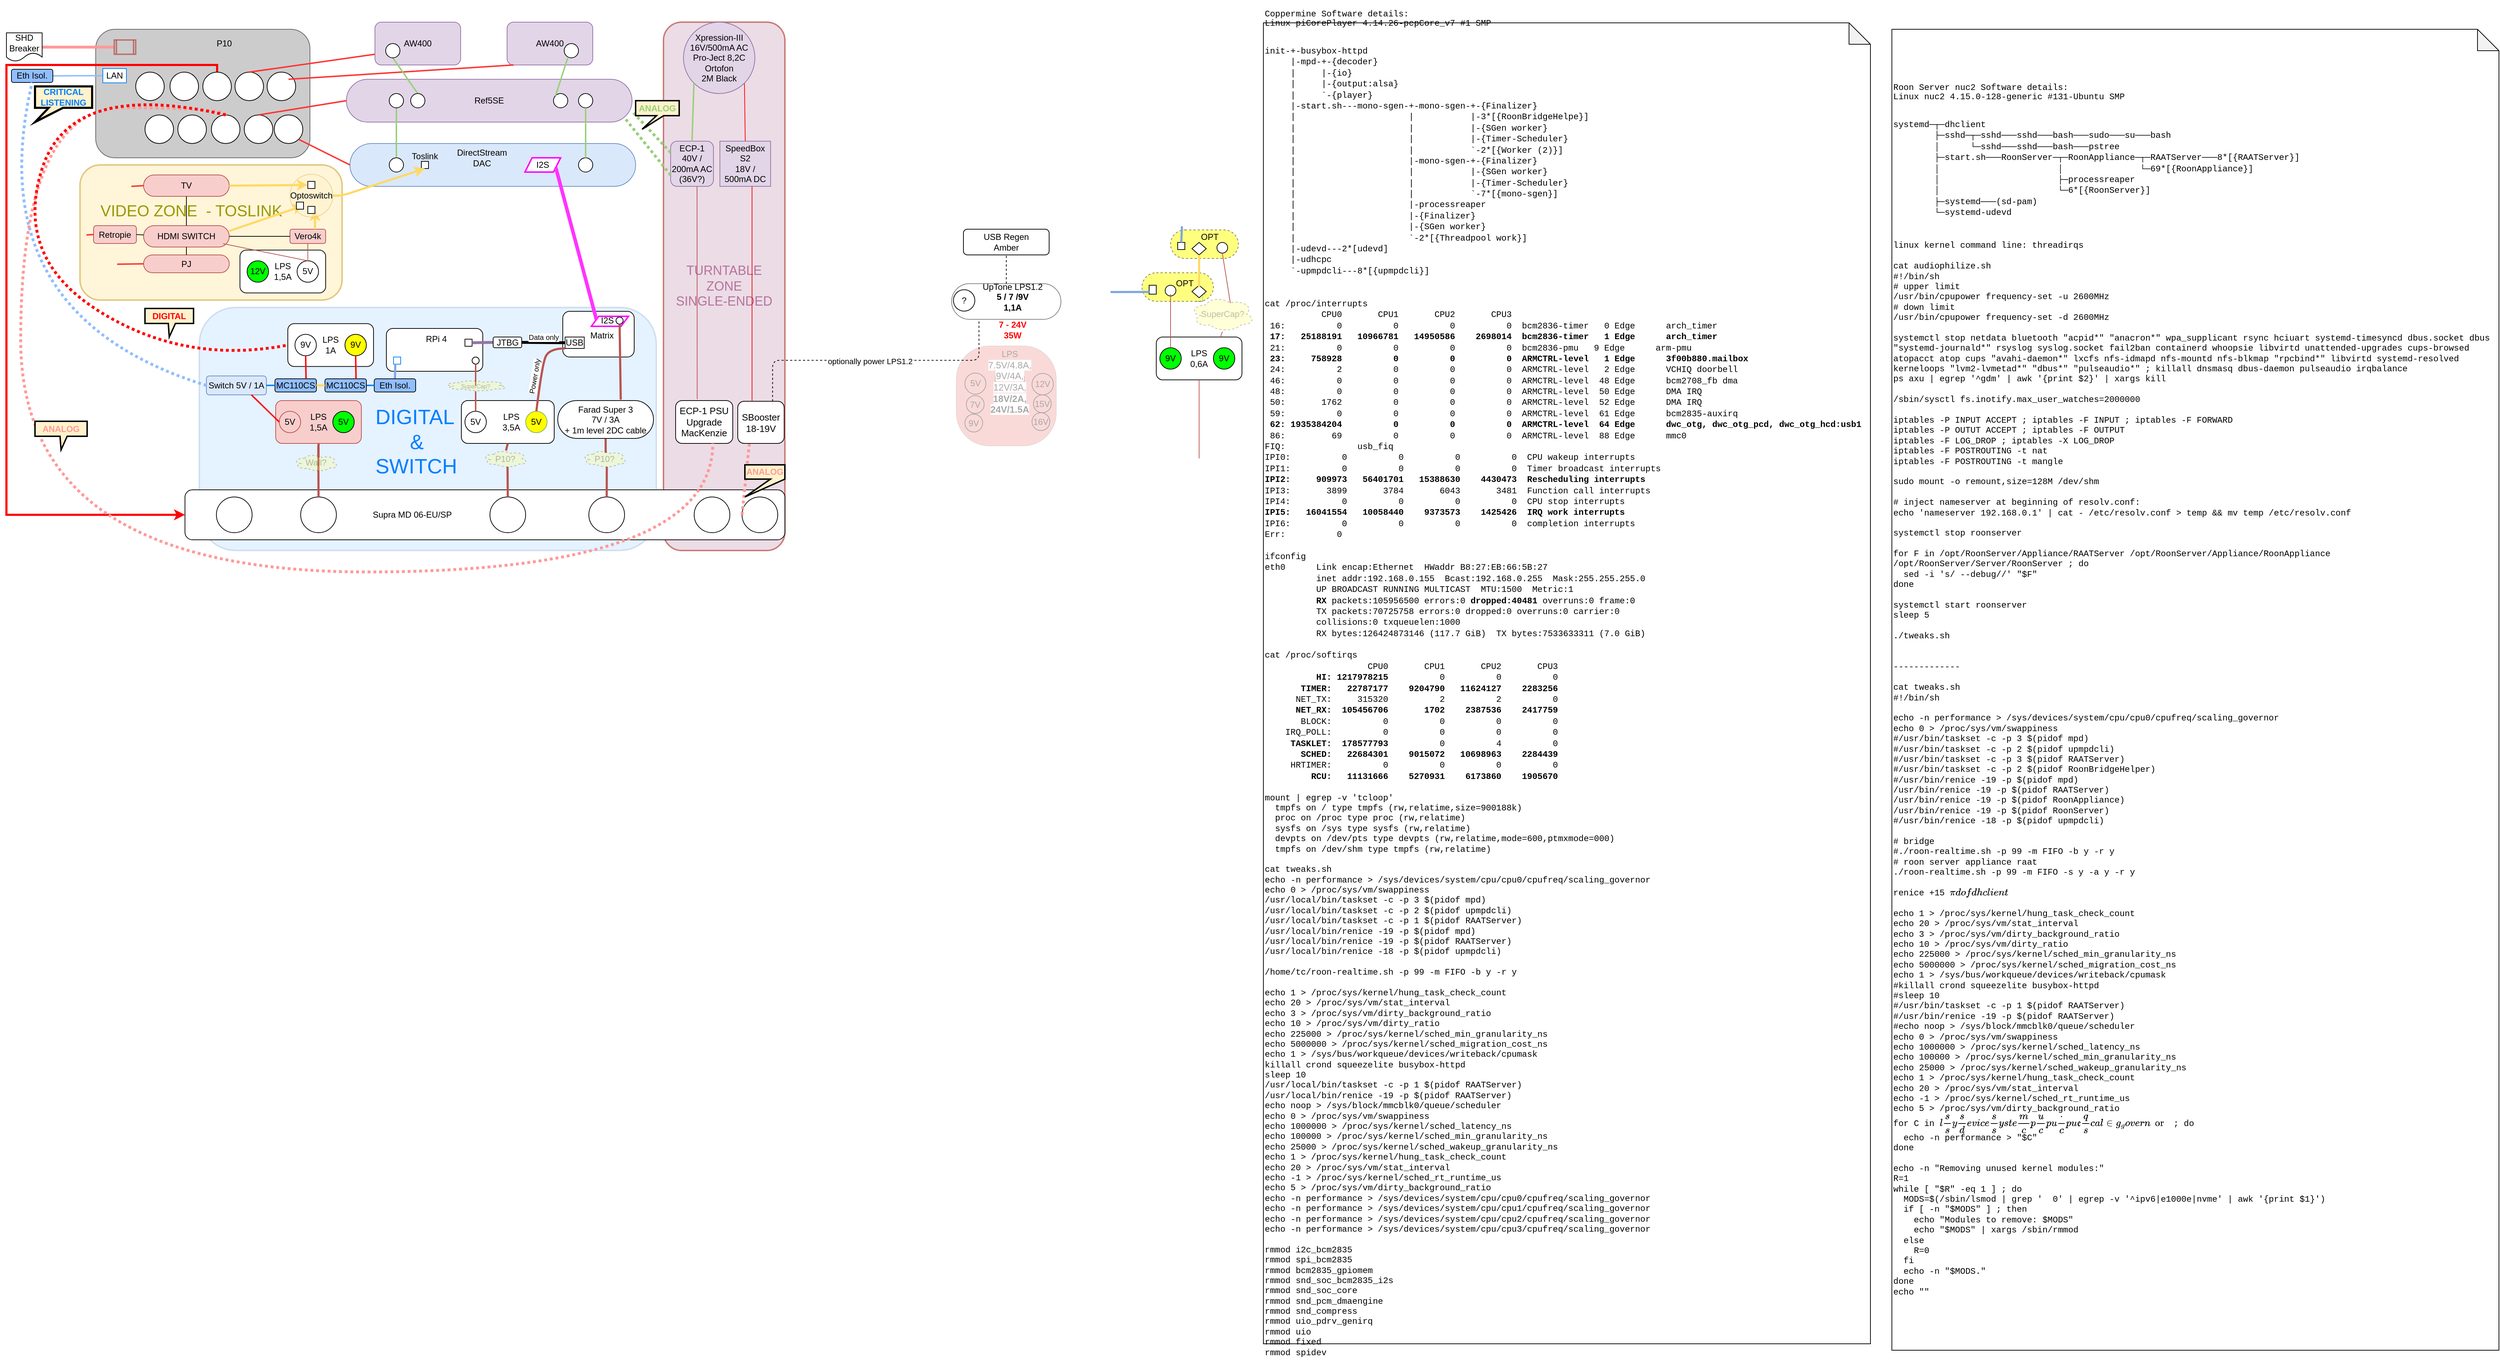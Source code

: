 <mxfile version="14.1.1" type="github" pages="2">
  <diagram id="frB2AARtGY0DQCCk_Cin" name="Page-1">
    <mxGraphModel dx="1248" dy="1771" grid="1" gridSize="10" guides="1" tooltips="1" connect="1" arrows="1" fold="1" page="1" pageScale="1" pageWidth="1100" pageHeight="850" math="0" shadow="0">
      <root>
        <mxCell id="0" />
        <mxCell id="1" parent="0" />
        <mxCell id="OBH05SYVjdOEQUbnL4dN-43" value="&lt;div style=&quot;text-align: left ; font-size: 22px&quot;&gt;&lt;font style=&quot;font-size: 22px&quot; color=&quot;#999900&quot;&gt;VIDEO ZONE &amp;nbsp;- TOSLINK &amp;nbsp; &amp;nbsp; &amp;nbsp; &amp;nbsp;&amp;nbsp;&lt;/font&gt;&lt;/div&gt;&lt;div style=&quot;font-size: 22px&quot;&gt;&lt;font style=&quot;font-size: 22px&quot; color=&quot;#999900&quot;&gt;&lt;br&gt;&lt;/font&gt;&lt;/div&gt;&lt;div&gt;&lt;font style=&quot;font-size: 29px&quot; color=&quot;#666600&quot;&gt;&lt;br&gt;&lt;/font&gt;&lt;/div&gt;" style="rounded=1;whiteSpace=wrap;html=1;strokeColor=#d6b656;strokeWidth=2;fillColor=#fff2cc;opacity=75;align=center;" vertex="1" parent="1">
          <mxGeometry x="113" y="200" width="367" height="189.25" as="geometry" />
        </mxCell>
        <mxCell id="OBH05SYVjdOEQUbnL4dN-46" value="&lt;font style=&quot;font-size: 29px&quot;&gt;&lt;br&gt;&lt;br&gt;&lt;br&gt;&lt;div&gt;&lt;div style=&quot;text-align: left&quot;&gt;&lt;font color=&quot;#007fff&quot;&gt;DIGITAL&lt;/font&gt;&lt;/div&gt;&lt;div style=&quot;text-align: left&quot;&gt;&lt;font color=&quot;#007fff&quot;&gt;&amp;nbsp; &amp;nbsp; &amp;nbsp; &amp;amp;&lt;/font&gt;&lt;/div&gt;&lt;div style=&quot;text-align: left&quot;&gt;&lt;font color=&quot;#007fff&quot;&gt;SWITCH &amp;nbsp; &amp;nbsp;&lt;/font&gt;&lt;/div&gt;&lt;/div&gt;&lt;div style=&quot;text-align: left&quot;&gt;&lt;font color=&quot;#007fff&quot;&gt;&lt;br&gt;&lt;/font&gt;&lt;/div&gt;&lt;div style=&quot;text-align: left&quot;&gt;&lt;font color=&quot;#007fff&quot;&gt;&lt;br&gt;&lt;/font&gt;&lt;/div&gt;&lt;/font&gt;" style="rounded=1;whiteSpace=wrap;html=1;strokeColor=#6c8ebf;strokeWidth=2;opacity=25;align=center;fillColor=#99CCFF;" vertex="1" parent="1">
          <mxGeometry x="280" y="399.5" width="640" height="340.5" as="geometry" />
        </mxCell>
        <mxCell id="OBH05SYVjdOEQUbnL4dN-44" value="&lt;font style=&quot;font-size: 18px&quot; color=&quot;#b5739d&quot;&gt;TURNTABLE&lt;br&gt;ZONE&lt;br&gt;SINGLE-ENDED&lt;/font&gt;" style="rounded=1;whiteSpace=wrap;html=1;strokeColor=#B85450;strokeWidth=2;gradientColor=none;opacity=75;fillColor=#E6D0DE;" vertex="1" parent="1">
          <mxGeometry x="930" width="170" height="740" as="geometry" />
        </mxCell>
        <mxCell id="53s6JgEZ6me2CBDkBuSd-2" value="&lt;font color=&quot;#000000&quot; style=&quot;font-size: 10px;&quot;&gt;Power only&lt;/font&gt;" style="edgeLabel;html=1;align=center;verticalAlign=middle;resizable=0;points=[];fontColor=#A8A8A8;fontSize=10;rotation=-80;" parent="1" vertex="1" connectable="0">
          <mxGeometry x="786.004" y="482.248" as="geometry">
            <mxPoint x="-20" y="-34" as="offset" />
          </mxGeometry>
        </mxCell>
        <mxCell id="76j5sk3wCB9ZU_lOgHT8-112" value="" style="rounded=1;whiteSpace=wrap;html=1;fillColor=#f8cecc;strokeColor=#b85450;" parent="1" vertex="1">
          <mxGeometry x="132" y="285" width="60" height="25" as="geometry" />
        </mxCell>
        <mxCell id="M235wbPJO0eQFkBtWyqc-112" value="" style="rounded=1;whiteSpace=wrap;html=1;arcSize=50;fillColor=#dae8fc;strokeColor=#6c8ebf;" parent="1" vertex="1">
          <mxGeometry x="491" y="170" width="400" height="60" as="geometry" />
        </mxCell>
        <mxCell id="76j5sk3wCB9ZU_lOgHT8-92" value="" style="shape=parallelogram;perimeter=parallelogramPerimeter;whiteSpace=wrap;html=1;strokeColor=#FF00FF;strokeWidth=2;" parent="1" vertex="1">
          <mxGeometry x="736" y="190" width="50" height="20" as="geometry" />
        </mxCell>
        <mxCell id="M235wbPJO0eQFkBtWyqc-65" value="" style="rounded=1;whiteSpace=wrap;html=1;" parent="1" vertex="1">
          <mxGeometry x="789" y="405" width="100" height="64" as="geometry" />
        </mxCell>
        <mxCell id="M235wbPJO0eQFkBtWyqc-36" value="" style="rounded=1;whiteSpace=wrap;html=1;fillColor=#f8cecc;strokeColor=#b85450;" parent="1" vertex="1">
          <mxGeometry x="407" y="290" width="50" height="20" as="geometry" />
        </mxCell>
        <mxCell id="M235wbPJO0eQFkBtWyqc-79" value="" style="rounded=1;whiteSpace=wrap;html=1;opacity=50;arcSize=33;fillOpacity=50;strokeOpacity=50;textOpacity=50;strokeColor=#A8A8A8;fontColor=#A8A8A8;fillColor=#EA6B66;" parent="1" vertex="1">
          <mxGeometry x="1340" y="453.5" width="140" height="140" as="geometry" />
        </mxCell>
        <mxCell id="M235wbPJO0eQFkBtWyqc-98" value="7V" style="ellipse;whiteSpace=wrap;html=1;aspect=fixed;fillColor=none;fillOpacity=50;strokeColor=#A8A8A8;fontColor=#A8A8A8;" parent="1" vertex="1">
          <mxGeometry x="1354" y="523" width="25" height="25" as="geometry" />
        </mxCell>
        <mxCell id="M235wbPJO0eQFkBtWyqc-96" value="15V" style="ellipse;whiteSpace=wrap;html=1;aspect=fixed;fillColor=none;fillOpacity=50;strokeColor=#A8A8A8;fontColor=#A8A8A8;" parent="1" vertex="1">
          <mxGeometry x="1448" y="522" width="25" height="25" as="geometry" />
        </mxCell>
        <mxCell id="M235wbPJO0eQFkBtWyqc-1" value="&lt;span&gt;Switch 5V / 1A&lt;/span&gt;" style="rounded=1;whiteSpace=wrap;html=1;fillColor=#dae8fc;strokeColor=#6c8ebf;" parent="1" vertex="1">
          <mxGeometry x="290" y="495.5" width="84" height="26.5" as="geometry" />
        </mxCell>
        <mxCell id="M235wbPJO0eQFkBtWyqc-3" value="" style="rounded=1;whiteSpace=wrap;html=1;" parent="1" vertex="1">
          <mxGeometry x="337" y="319.25" width="120" height="60" as="geometry" />
        </mxCell>
        <mxCell id="M235wbPJO0eQFkBtWyqc-5" value="LPS&lt;br&gt;1,5A" style="text;html=1;strokeColor=none;fillColor=none;align=center;verticalAlign=middle;whiteSpace=wrap;rounded=0;" parent="1" vertex="1">
          <mxGeometry x="377" y="339.25" width="40" height="20" as="geometry" />
        </mxCell>
        <mxCell id="M235wbPJO0eQFkBtWyqc-6" value="12V" style="ellipse;whiteSpace=wrap;html=1;aspect=fixed;fillColor=#00FF00;" parent="1" vertex="1">
          <mxGeometry x="347" y="334.25" width="30" height="30" as="geometry" />
        </mxCell>
        <mxCell id="M235wbPJO0eQFkBtWyqc-7" value="5V" style="ellipse;whiteSpace=wrap;html=1;aspect=fixed;fillColor=none;" parent="1" vertex="1">
          <mxGeometry x="417" y="334.25" width="30" height="30" as="geometry" />
        </mxCell>
        <mxCell id="M235wbPJO0eQFkBtWyqc-12" value="" style="rounded=1;whiteSpace=wrap;html=1;fillColor=#f8cecc;strokeColor=#b85450;" parent="1" vertex="1">
          <mxGeometry x="387" y="530" width="120" height="60" as="geometry" />
        </mxCell>
        <mxCell id="M235wbPJO0eQFkBtWyqc-13" value="LPS&lt;br&gt;1,5A" style="text;html=1;strokeColor=none;fillColor=none;align=center;verticalAlign=middle;whiteSpace=wrap;rounded=0;" parent="1" vertex="1">
          <mxGeometry x="422" y="545" width="50" height="30" as="geometry" />
        </mxCell>
        <mxCell id="M235wbPJO0eQFkBtWyqc-14" value="5V" style="ellipse;whiteSpace=wrap;html=1;aspect=fixed;fillColor=#f8cecc;strokeColor=#b85450;" parent="1" vertex="1">
          <mxGeometry x="392" y="545" width="30" height="30" as="geometry" />
        </mxCell>
        <mxCell id="M235wbPJO0eQFkBtWyqc-15" value="5V" style="ellipse;whiteSpace=wrap;html=1;aspect=fixed;fillColor=#00FF00;" parent="1" vertex="1">
          <mxGeometry x="467" y="545" width="30" height="30" as="geometry" />
        </mxCell>
        <mxCell id="M235wbPJO0eQFkBtWyqc-16" value="" style="rounded=1;whiteSpace=wrap;html=1;" parent="1" vertex="1">
          <mxGeometry x="1620" y="441" width="120" height="60" as="geometry" />
        </mxCell>
        <mxCell id="M235wbPJO0eQFkBtWyqc-17" value="LPS&lt;br&gt;0,6A" style="text;html=1;strokeColor=none;fillColor=none;align=center;verticalAlign=middle;whiteSpace=wrap;rounded=0;" parent="1" vertex="1">
          <mxGeometry x="1655" y="456" width="50" height="30" as="geometry" />
        </mxCell>
        <mxCell id="M235wbPJO0eQFkBtWyqc-18" value="9V" style="ellipse;whiteSpace=wrap;html=1;aspect=fixed;fillColor=#00FF00;" parent="1" vertex="1">
          <mxGeometry x="1625" y="456" width="30" height="30" as="geometry" />
        </mxCell>
        <mxCell id="M235wbPJO0eQFkBtWyqc-19" value="9V" style="ellipse;whiteSpace=wrap;html=1;aspect=fixed;fillColor=#00FF00;" parent="1" vertex="1">
          <mxGeometry x="1700" y="456" width="30" height="30" as="geometry" />
        </mxCell>
        <mxCell id="M235wbPJO0eQFkBtWyqc-20" value="" style="rounded=1;whiteSpace=wrap;html=1;" parent="1" vertex="1">
          <mxGeometry x="647" y="530" width="130" height="60" as="geometry" />
        </mxCell>
        <mxCell id="M235wbPJO0eQFkBtWyqc-21" value="LPS&lt;br&gt;3,5A" style="text;html=1;strokeColor=none;fillColor=none;align=center;verticalAlign=middle;whiteSpace=wrap;rounded=0;" parent="1" vertex="1">
          <mxGeometry x="692" y="545" width="50" height="30" as="geometry" />
        </mxCell>
        <mxCell id="M235wbPJO0eQFkBtWyqc-23" value="5V" style="ellipse;whiteSpace=wrap;html=1;aspect=fixed;" parent="1" vertex="1">
          <mxGeometry x="652" y="545" width="30" height="30" as="geometry" />
        </mxCell>
        <mxCell id="M235wbPJO0eQFkBtWyqc-24" value="5V" style="ellipse;whiteSpace=wrap;html=1;aspect=fixed;strokeColor=#82b366;fillColor=#FFFF00;" parent="1" vertex="1">
          <mxGeometry x="737" y="545" width="30" height="30" as="geometry" />
        </mxCell>
        <mxCell id="M235wbPJO0eQFkBtWyqc-25" value="" style="rounded=1;whiteSpace=wrap;html=1;" parent="1" vertex="1">
          <mxGeometry x="260" y="655" width="840" height="70" as="geometry" />
        </mxCell>
        <mxCell id="M235wbPJO0eQFkBtWyqc-26" value="" style="ellipse;whiteSpace=wrap;html=1;aspect=fixed;rotation=0;direction=south;" parent="1" vertex="1">
          <mxGeometry x="304" y="665" width="50" height="50" as="geometry" />
        </mxCell>
        <mxCell id="M235wbPJO0eQFkBtWyqc-27" value="" style="ellipse;whiteSpace=wrap;html=1;aspect=fixed;rotation=0;direction=south;" parent="1" vertex="1">
          <mxGeometry x="422" y="665" width="50" height="50" as="geometry" />
        </mxCell>
        <mxCell id="M235wbPJO0eQFkBtWyqc-28" value="" style="ellipse;whiteSpace=wrap;html=1;aspect=fixed;rotation=0;direction=south;" parent="1" vertex="1">
          <mxGeometry x="825.5" y="665" width="50" height="50" as="geometry" />
        </mxCell>
        <mxCell id="M235wbPJO0eQFkBtWyqc-29" value="" style="ellipse;whiteSpace=wrap;html=1;aspect=fixed;rotation=0;direction=south;" parent="1" vertex="1">
          <mxGeometry x="687" y="665" width="50" height="50" as="geometry" />
        </mxCell>
        <mxCell id="M235wbPJO0eQFkBtWyqc-30" value="" style="ellipse;whiteSpace=wrap;html=1;aspect=fixed;rotation=0;direction=south;" parent="1" vertex="1">
          <mxGeometry x="973" y="665" width="50" height="50" as="geometry" />
        </mxCell>
        <mxCell id="M235wbPJO0eQFkBtWyqc-31" value="" style="ellipse;whiteSpace=wrap;html=1;aspect=fixed;rotation=0;direction=south;" parent="1" vertex="1">
          <mxGeometry x="1040" y="665" width="50" height="50" as="geometry" />
        </mxCell>
        <mxCell id="M235wbPJO0eQFkBtWyqc-33" value="" style="endArrow=none;html=1;fillColor=#f8cecc;strokeColor=#B85450;exitX=0;exitY=0.5;exitDx=0;exitDy=0;strokeWidth=3;entryX=0.55;entryY=0.95;entryDx=0;entryDy=0;entryPerimeter=0;" parent="1" source="M235wbPJO0eQFkBtWyqc-27" edge="1">
          <mxGeometry width="50" height="50" relative="1" as="geometry">
            <mxPoint x="322" y="675" as="sourcePoint" />
            <mxPoint x="446.65" y="593.25" as="targetPoint" />
          </mxGeometry>
        </mxCell>
        <mxCell id="M235wbPJO0eQFkBtWyqc-34" value="" style="endArrow=none;html=1;fillColor=#f8cecc;strokeColor=#B85450;exitX=0;exitY=0.5;exitDx=0;exitDy=0;entryX=0.5;entryY=1;entryDx=0;entryDy=0;" parent="1" target="M235wbPJO0eQFkBtWyqc-16" edge="1">
          <mxGeometry width="50" height="50" relative="1" as="geometry">
            <mxPoint x="1680" y="611" as="sourcePoint" />
            <mxPoint x="1560" y="511" as="targetPoint" />
          </mxGeometry>
        </mxCell>
        <mxCell id="M235wbPJO0eQFkBtWyqc-35" value="" style="endArrow=none;html=1;fillColor=#f8cecc;strokeColor=#B85450;strokeWidth=3;exitX=0.515;exitY=0.04;exitDx=0;exitDy=0;exitPerimeter=0;" parent="1" edge="1" source="76j5sk3wCB9ZU_lOgHT8-115">
          <mxGeometry width="50" height="50" relative="1" as="geometry">
            <mxPoint x="709.067" y="593.675" as="sourcePoint" />
            <mxPoint x="712" y="590" as="targetPoint" />
          </mxGeometry>
        </mxCell>
        <mxCell id="M235wbPJO0eQFkBtWyqc-87" style="edgeStyle=orthogonalEdgeStyle;rounded=0;orthogonalLoop=1;jettySize=auto;html=1;exitX=0.75;exitY=1;exitDx=0;exitDy=0;entryX=1;entryY=0.75;entryDx=0;entryDy=0;strokeColor=#7EA6E0;" parent="1" source="M235wbPJO0eQFkBtWyqc-39" target="M235wbPJO0eQFkBtWyqc-48" edge="1">
          <mxGeometry relative="1" as="geometry" />
        </mxCell>
        <mxCell id="M235wbPJO0eQFkBtWyqc-39" value="" style="rounded=1;whiteSpace=wrap;html=1;arcSize=50;opacity=50;dashed=1;fillColor=#FFFF00;" parent="1" vertex="1">
          <mxGeometry x="1600" y="351" width="100" height="40" as="geometry" />
        </mxCell>
        <mxCell id="M235wbPJO0eQFkBtWyqc-40" value="" style="rounded=1;whiteSpace=wrap;html=1;arcSize=50;opacity=50;dashed=1;fillColor=#FFFF00;" parent="1" vertex="1">
          <mxGeometry x="1640" y="291" width="95" height="40" as="geometry" />
        </mxCell>
        <mxCell id="M235wbPJO0eQFkBtWyqc-41" value="" style="ellipse;whiteSpace=wrap;html=1;aspect=fixed;" parent="1" vertex="1">
          <mxGeometry x="1632.5" y="368.5" width="15" height="15" as="geometry" />
        </mxCell>
        <mxCell id="M235wbPJO0eQFkBtWyqc-42" value="" style="ellipse;whiteSpace=wrap;html=1;aspect=fixed;" parent="1" vertex="1">
          <mxGeometry x="1705" y="308.5" width="15" height="15" as="geometry" />
        </mxCell>
        <mxCell id="M235wbPJO0eQFkBtWyqc-43" value="" style="endArrow=none;html=1;fillColor=#f8cecc;strokeColor=#B85450;exitX=0.5;exitY=0;exitDx=0;exitDy=0;" parent="1" source="M235wbPJO0eQFkBtWyqc-18" edge="1">
          <mxGeometry width="50" height="50" relative="1" as="geometry">
            <mxPoint x="1865" y="466" as="sourcePoint" />
            <mxPoint x="1640" y="381" as="targetPoint" />
          </mxGeometry>
        </mxCell>
        <mxCell id="M235wbPJO0eQFkBtWyqc-44" value="" style="endArrow=none;html=1;fillColor=#f8cecc;strokeColor=#B85450;exitX=0.625;exitY=0.2;exitDx=0;exitDy=0;entryX=0.5;entryY=1;entryDx=0;entryDy=0;exitPerimeter=0;" parent="1" source="76j5sk3wCB9ZU_lOgHT8-69" target="M235wbPJO0eQFkBtWyqc-42" edge="1">
          <mxGeometry width="50" height="50" relative="1" as="geometry">
            <mxPoint x="1650" y="466" as="sourcePoint" />
            <mxPoint x="1650" y="391" as="targetPoint" />
          </mxGeometry>
        </mxCell>
        <mxCell id="M235wbPJO0eQFkBtWyqc-45" value="" style="rhombus;whiteSpace=wrap;html=1;rotation=-180;" parent="1" vertex="1">
          <mxGeometry x="1670" y="368.5" width="20" height="17.5" as="geometry" />
        </mxCell>
        <mxCell id="M235wbPJO0eQFkBtWyqc-46" value="" style="rhombus;whiteSpace=wrap;html=1;rotation=-180;" parent="1" vertex="1">
          <mxGeometry x="1670" y="308.5" width="20" height="17.5" as="geometry" />
        </mxCell>
        <mxCell id="M235wbPJO0eQFkBtWyqc-47" value="" style="endArrow=none;html=1;fillColor=#f8cecc;entryX=0.5;entryY=0;entryDx=0;entryDy=0;strokeColor=#FFD966;strokeWidth=3;" parent="1" target="M235wbPJO0eQFkBtWyqc-46" edge="1">
          <mxGeometry width="50" height="50" relative="1" as="geometry">
            <mxPoint x="1680" y="371" as="sourcePoint" />
            <mxPoint x="1722.5" y="333.5" as="targetPoint" />
          </mxGeometry>
        </mxCell>
        <mxCell id="M235wbPJO0eQFkBtWyqc-48" value="OPT" style="text;html=1;strokeColor=none;fillColor=none;align=center;verticalAlign=middle;whiteSpace=wrap;rounded=0;rotation=0;opacity=50;" parent="1" vertex="1">
          <mxGeometry x="1635" y="351" width="50" height="30" as="geometry" />
        </mxCell>
        <mxCell id="M235wbPJO0eQFkBtWyqc-49" value="OPT" style="text;html=1;strokeColor=none;fillColor=none;align=center;verticalAlign=middle;whiteSpace=wrap;rounded=0;opacity=50;" parent="1" vertex="1">
          <mxGeometry x="1670" y="286" width="50" height="30" as="geometry" />
        </mxCell>
        <mxCell id="M235wbPJO0eQFkBtWyqc-51" value="" style="rounded=1;whiteSpace=wrap;html=1;" parent="1" vertex="1">
          <mxGeometry x="542" y="429" width="135" height="60" as="geometry" />
        </mxCell>
        <mxCell id="M235wbPJO0eQFkBtWyqc-52" value="RPi 4" style="text;html=1;strokeColor=none;fillColor=none;align=center;verticalAlign=middle;whiteSpace=wrap;rounded=0;" parent="1" vertex="1">
          <mxGeometry x="592" y="434" width="40" height="20" as="geometry" />
        </mxCell>
        <mxCell id="M235wbPJO0eQFkBtWyqc-53" value="" style="ellipse;whiteSpace=wrap;html=1;aspect=fixed;" parent="1" vertex="1">
          <mxGeometry x="662" y="469" width="10" height="10" as="geometry" />
        </mxCell>
        <mxCell id="M235wbPJO0eQFkBtWyqc-54" value="" style="endArrow=none;html=1;fillColor=#f8cecc;strokeColor=#B85450;entryX=0.5;entryY=1;entryDx=0;entryDy=0;exitX=0.5;exitY=0;exitDx=0;exitDy=0;strokeWidth=2;" parent="1" target="M235wbPJO0eQFkBtWyqc-53" edge="1">
          <mxGeometry width="50" height="50" relative="1" as="geometry">
            <mxPoint x="667" y="509" as="sourcePoint" />
            <mxPoint x="662" y="159" as="targetPoint" />
          </mxGeometry>
        </mxCell>
        <mxCell id="M235wbPJO0eQFkBtWyqc-55" value="" style="rounded=0;whiteSpace=wrap;html=1;strokeColor=#007FFF;" parent="1" vertex="1">
          <mxGeometry x="552" y="469" width="10" height="10" as="geometry" />
        </mxCell>
        <mxCell id="M235wbPJO0eQFkBtWyqc-56" value="" style="rounded=0;whiteSpace=wrap;html=1;" parent="1" vertex="1">
          <mxGeometry x="1650" y="308.5" width="10" height="10" as="geometry" />
        </mxCell>
        <mxCell id="M235wbPJO0eQFkBtWyqc-57" value="" style="endArrow=none;html=1;fillColor=#dae8fc;exitX=0.5;exitY=0;exitDx=0;exitDy=0;entryX=0.25;entryY=1;entryDx=0;entryDy=0;strokeWidth=3;strokeColor=#7EA6E0;" parent="1" source="53s6JgEZ6me2CBDkBuSd-6" target="M235wbPJO0eQFkBtWyqc-55" edge="1">
          <mxGeometry width="50" height="50" relative="1" as="geometry">
            <mxPoint x="477" y="593" as="sourcePoint" />
            <mxPoint x="507" y="393" as="targetPoint" />
          </mxGeometry>
        </mxCell>
        <mxCell id="M235wbPJO0eQFkBtWyqc-60" value="" style="rounded=0;whiteSpace=wrap;html=1;" parent="1" vertex="1">
          <mxGeometry x="1610" y="368.5" width="10" height="12.5" as="geometry" />
        </mxCell>
        <mxCell id="M235wbPJO0eQFkBtWyqc-64" value="" style="endArrow=none;html=1;strokeColor=#7EA6E0;entryX=0;entryY=0.75;entryDx=0;entryDy=0;strokeWidth=3;" parent="1" target="M235wbPJO0eQFkBtWyqc-60" edge="1">
          <mxGeometry width="50" height="50" relative="1" as="geometry">
            <mxPoint x="1556" y="378" as="sourcePoint" />
            <mxPoint x="527" y="400" as="targetPoint" />
          </mxGeometry>
        </mxCell>
        <mxCell id="M235wbPJO0eQFkBtWyqc-67" value="USB" style="rounded=0;whiteSpace=wrap;html=1;" parent="1" vertex="1">
          <mxGeometry x="792.25" y="441" width="26.75" height="16" as="geometry" />
        </mxCell>
        <mxCell id="M235wbPJO0eQFkBtWyqc-68" value="" style="rounded=0;whiteSpace=wrap;html=1;" parent="1" vertex="1">
          <mxGeometry x="652" y="444" width="10" height="10" as="geometry" />
        </mxCell>
        <mxCell id="M235wbPJO0eQFkBtWyqc-69" value="" style="endArrow=none;html=1;entryX=0;entryY=0.5;entryDx=0;entryDy=0;fillColor=#e1d5e7;exitX=1;exitY=0.5;exitDx=0;exitDy=0;strokeWidth=4;" parent="1" source="jf7ATLeE-LSNP4t4z8-3-1" target="M235wbPJO0eQFkBtWyqc-67" edge="1">
          <mxGeometry width="50" height="50" relative="1" as="geometry">
            <mxPoint x="806" y="445.5" as="sourcePoint" />
            <mxPoint x="597" y="513" as="targetPoint" />
          </mxGeometry>
        </mxCell>
        <mxCell id="jf7ATLeE-LSNP4t4z8-3-12" value="&lt;font color=&quot;#000000&quot; style=&quot;font-size: 10px;&quot;&gt;Data only&lt;/font&gt;" style="edgeLabel;html=1;align=center;verticalAlign=middle;resizable=0;points=[];fontColor=#A8A8A8;fontSize=10;" parent="M235wbPJO0eQFkBtWyqc-69" vertex="1" connectable="0">
          <mxGeometry x="0.402" y="-3" relative="1" as="geometry">
            <mxPoint x="-12.01" y="-11.15" as="offset" />
          </mxGeometry>
        </mxCell>
        <mxCell id="M235wbPJO0eQFkBtWyqc-74" value="Supra MD 06-EU/SP&amp;nbsp;" style="text;html=1;strokeColor=none;fillColor=none;align=center;verticalAlign=middle;whiteSpace=wrap;rounded=0;" parent="1" vertex="1">
          <mxGeometry x="520" y="685" width="120" height="10" as="geometry" />
        </mxCell>
        <mxCell id="M235wbPJO0eQFkBtWyqc-80" value="12V" style="ellipse;whiteSpace=wrap;html=1;aspect=fixed;fillColor=none;fillOpacity=50;strokeColor=#A8A8A8;fontColor=#A8A8A8;" parent="1" vertex="1">
          <mxGeometry x="1446" y="492" width="30" height="30" as="geometry" />
        </mxCell>
        <mxCell id="mm1vFh-hCThWvfkdCHbw-8" style="edgeStyle=orthogonalEdgeStyle;rounded=1;jumpStyle=arc;jumpSize=12;orthogonalLoop=1;jettySize=auto;html=1;exitX=0.5;exitY=0;exitDx=0;exitDy=0;entryX=0.5;entryY=1;entryDx=0;entryDy=0;dashed=1;endArrow=none;endFill=0;" parent="1" source="M235wbPJO0eQFkBtWyqc-83" target="mm1vFh-hCThWvfkdCHbw-6" edge="1">
          <mxGeometry relative="1" as="geometry" />
        </mxCell>
        <mxCell id="M235wbPJO0eQFkBtWyqc-83" value="" style="rounded=1;whiteSpace=wrap;html=1;arcSize=50;opacity=50;fillColor=none;" parent="1" vertex="1">
          <mxGeometry x="1333.5" y="366.25" width="153" height="50" as="geometry" />
        </mxCell>
        <mxCell id="M235wbPJO0eQFkBtWyqc-84" value="UpTone LPS1.2&lt;br&gt;&lt;b&gt;5 / 7 /9V&lt;br&gt;1,1A&lt;/b&gt;" style="text;html=1;strokeColor=none;fillColor=none;align=center;verticalAlign=middle;whiteSpace=wrap;rounded=0;rotation=0;" parent="1" vertex="1">
          <mxGeometry x="1371" y="372.25" width="95.5" height="25" as="geometry" />
        </mxCell>
        <mxCell id="M235wbPJO0eQFkBtWyqc-88" value="" style="endArrow=none;html=1;fillColor=#f8cecc;strokeColor=#B85450;entryX=0.5;entryY=1;entryDx=0;entryDy=0;strokeWidth=3;exitX=0.525;exitY=0.177;exitDx=0;exitDy=0;exitPerimeter=0;" parent="1" source="OBH05SYVjdOEQUbnL4dN-31" target="1uxTvB8G4I0eHR2gSPLV-1" edge="1">
          <mxGeometry width="50" height="50" relative="1" as="geometry">
            <mxPoint x="863" y="600" as="sourcePoint" />
            <mxPoint x="837" y="500" as="targetPoint" />
          </mxGeometry>
        </mxCell>
        <mxCell id="M235wbPJO0eQFkBtWyqc-92" value="?" style="ellipse;whiteSpace=wrap;html=1;aspect=fixed;" parent="1" vertex="1">
          <mxGeometry x="1336" y="374.75" width="30" height="30" as="geometry" />
        </mxCell>
        <mxCell id="M235wbPJO0eQFkBtWyqc-95" value="LPS&lt;br&gt;&lt;span style=&quot;font-family: helvetica, arial, sans-serif; font-size: 13px; text-align: left; background-color: rgb(255, 255, 255);&quot;&gt;7.5V/4.8A, 9V/4A, 12V/3A, &lt;b&gt;18V/2A, 24V/1.5A&lt;/b&gt;&lt;/span&gt;" style="text;html=1;fillColor=none;align=center;verticalAlign=middle;whiteSpace=wrap;rounded=0;fillOpacity=50;strokeColor=#A8A8A8;fontColor=#A8A8A8;" parent="1" vertex="1">
          <mxGeometry x="1395" y="496" width="40" height="15" as="geometry" />
        </mxCell>
        <mxCell id="M235wbPJO0eQFkBtWyqc-97" value="16V" style="ellipse;whiteSpace=wrap;html=1;aspect=fixed;fillColor=none;fillOpacity=50;strokeColor=#A8A8A8;fontColor=#A8A8A8;" parent="1" vertex="1">
          <mxGeometry x="1446" y="547" width="25" height="25" as="geometry" />
        </mxCell>
        <mxCell id="M235wbPJO0eQFkBtWyqc-94" value="5V" style="ellipse;whiteSpace=wrap;html=1;aspect=fixed;fillColor=none;fillOpacity=50;strokeColor=#A8A8A8;fontColor=#A8A8A8;" parent="1" vertex="1">
          <mxGeometry x="1352" y="491.5" width="29.5" height="29.5" as="geometry" />
        </mxCell>
        <mxCell id="M235wbPJO0eQFkBtWyqc-99" value="9V" style="ellipse;whiteSpace=wrap;html=1;aspect=fixed;fillColor=none;fillOpacity=50;strokeColor=#A8A8A8;fontColor=#A8A8A8;" parent="1" vertex="1">
          <mxGeometry x="1352" y="549" width="25" height="25" as="geometry" />
        </mxCell>
        <mxCell id="M235wbPJO0eQFkBtWyqc-100" value="" style="shape=parallelogram;perimeter=parallelogramPerimeter;whiteSpace=wrap;html=1;strokeColor=#FF00FF;strokeWidth=2;" parent="1" vertex="1">
          <mxGeometry x="829" y="412" width="52" height="14" as="geometry" />
        </mxCell>
        <mxCell id="M235wbPJO0eQFkBtWyqc-101" value="I2S" style="text;html=1;strokeColor=none;fillColor=none;align=center;verticalAlign=middle;whiteSpace=wrap;rounded=0;" parent="1" vertex="1">
          <mxGeometry x="829" y="409" width="45" height="17.25" as="geometry" />
        </mxCell>
        <mxCell id="M235wbPJO0eQFkBtWyqc-66" value="Matrix" style="text;html=1;strokeColor=none;fillColor=none;align=center;verticalAlign=middle;whiteSpace=wrap;rounded=0;" parent="1" vertex="1">
          <mxGeometry x="823.5" y="424" width="40" height="30" as="geometry" />
        </mxCell>
        <mxCell id="M235wbPJO0eQFkBtWyqc-78" value="" style="ellipse;whiteSpace=wrap;html=1;aspect=fixed;" parent="1" vertex="1">
          <mxGeometry x="863.5" y="413" width="10" height="10" as="geometry" />
        </mxCell>
        <mxCell id="M235wbPJO0eQFkBtWyqc-105" value="" style="endArrow=none;html=1;fillColor=#f8cecc;strokeColor=#B85450;strokeWidth=3;exitX=0.658;exitY=-0.023;exitDx=0;exitDy=0;exitPerimeter=0;" parent="1" target="M235wbPJO0eQFkBtWyqc-78" edge="1" source="1uxTvB8G4I0eHR2gSPLV-1">
          <mxGeometry width="50" height="50" relative="1" as="geometry">
            <mxPoint x="929.5" y="530" as="sourcePoint" />
            <mxPoint x="885" y="300" as="targetPoint" />
          </mxGeometry>
        </mxCell>
        <mxCell id="M235wbPJO0eQFkBtWyqc-113" value="DirectStream DAC" style="text;html=1;strokeColor=none;fillColor=none;align=center;verticalAlign=middle;whiteSpace=wrap;rounded=0;" parent="1" vertex="1">
          <mxGeometry x="626" y="180" width="100" height="20" as="geometry" />
        </mxCell>
        <mxCell id="M235wbPJO0eQFkBtWyqc-114" value="" style="endArrow=none;html=1;entryX=1;entryY=0.75;entryDx=0;entryDy=0;strokeColor=#FF33FF;strokeWidth=5;exitX=0;exitY=0.25;exitDx=0;exitDy=0;" parent="1" source="M235wbPJO0eQFkBtWyqc-100" target="76j5sk3wCB9ZU_lOgHT8-92" edge="1">
          <mxGeometry width="50" height="50" relative="1" as="geometry">
            <mxPoint x="657" y="430" as="sourcePoint" />
            <mxPoint x="707" y="380" as="targetPoint" />
          </mxGeometry>
        </mxCell>
        <mxCell id="76j5sk3wCB9ZU_lOgHT8-1" value="&lt;font color=&quot;#ff0000&quot;&gt;7 - 24V&lt;br&gt;35W&lt;/font&gt;" style="text;html=1;strokeColor=none;fillColor=none;align=center;verticalAlign=middle;whiteSpace=wrap;rounded=0;fontStyle=1" parent="1" vertex="1">
          <mxGeometry x="1393.75" y="416.25" width="50" height="30" as="geometry" />
        </mxCell>
        <mxCell id="76j5sk3wCB9ZU_lOgHT8-6" value="" style="rounded=1;whiteSpace=wrap;html=1;strokeColor=#666666;fontColor=#333333;fillColor=#CCCCCC;" parent="1" vertex="1">
          <mxGeometry x="135" y="10" width="300" height="180" as="geometry" />
        </mxCell>
        <mxCell id="76j5sk3wCB9ZU_lOgHT8-7" value="P10" style="text;html=1;strokeColor=none;fillColor=none;align=center;verticalAlign=middle;whiteSpace=wrap;rounded=0;" parent="1" vertex="1">
          <mxGeometry x="295" width="40" height="60" as="geometry" />
        </mxCell>
        <mxCell id="76j5sk3wCB9ZU_lOgHT8-10" value="" style="ellipse;whiteSpace=wrap;html=1;aspect=fixed;" parent="1" vertex="1">
          <mxGeometry x="191" y="70" width="40" height="40" as="geometry" />
        </mxCell>
        <mxCell id="76j5sk3wCB9ZU_lOgHT8-11" value="" style="ellipse;whiteSpace=wrap;html=1;aspect=fixed;" parent="1" vertex="1">
          <mxGeometry x="239" y="70" width="40" height="40" as="geometry" />
        </mxCell>
        <mxCell id="cdXIdKlyyr9PJ7xX7_ld-2" style="edgeStyle=orthogonalEdgeStyle;rounded=0;orthogonalLoop=1;jettySize=auto;html=1;exitX=0.5;exitY=0;exitDx=0;exitDy=0;entryX=0;entryY=0.5;entryDx=0;entryDy=0;strokeWidth=3;strokeColor=#FF0000;jumpStyle=arc;" parent="1" source="76j5sk3wCB9ZU_lOgHT8-12" target="M235wbPJO0eQFkBtWyqc-25" edge="1">
          <mxGeometry relative="1" as="geometry">
            <Array as="points">
              <mxPoint x="305" y="60" />
              <mxPoint x="10" y="60" />
              <mxPoint x="10" y="690" />
            </Array>
          </mxGeometry>
        </mxCell>
        <mxCell id="76j5sk3wCB9ZU_lOgHT8-12" value="" style="ellipse;whiteSpace=wrap;html=1;aspect=fixed;" parent="1" vertex="1">
          <mxGeometry x="285" y="70" width="40" height="40" as="geometry" />
        </mxCell>
        <mxCell id="76j5sk3wCB9ZU_lOgHT8-13" value="" style="ellipse;whiteSpace=wrap;html=1;aspect=fixed;" parent="1" vertex="1">
          <mxGeometry x="330" y="70" width="40" height="40" as="geometry" />
        </mxCell>
        <mxCell id="76j5sk3wCB9ZU_lOgHT8-14" value="" style="ellipse;whiteSpace=wrap;html=1;aspect=fixed;" parent="1" vertex="1">
          <mxGeometry x="375" y="70" width="40" height="40" as="geometry" />
        </mxCell>
        <mxCell id="76j5sk3wCB9ZU_lOgHT8-15" value="" style="ellipse;whiteSpace=wrap;html=1;aspect=fixed;" parent="1" vertex="1">
          <mxGeometry x="204" y="130" width="40" height="40" as="geometry" />
        </mxCell>
        <mxCell id="76j5sk3wCB9ZU_lOgHT8-16" value="" style="ellipse;whiteSpace=wrap;html=1;aspect=fixed;" parent="1" vertex="1">
          <mxGeometry x="250" y="130" width="40" height="40" as="geometry" />
        </mxCell>
        <mxCell id="76j5sk3wCB9ZU_lOgHT8-17" value="" style="ellipse;whiteSpace=wrap;html=1;aspect=fixed;" parent="1" vertex="1">
          <mxGeometry x="297" y="130" width="40" height="40" as="geometry" />
        </mxCell>
        <mxCell id="76j5sk3wCB9ZU_lOgHT8-18" value="" style="ellipse;whiteSpace=wrap;html=1;aspect=fixed;" parent="1" vertex="1">
          <mxGeometry x="343" y="130" width="40" height="40" as="geometry" />
        </mxCell>
        <mxCell id="76j5sk3wCB9ZU_lOgHT8-19" value="" style="ellipse;whiteSpace=wrap;html=1;aspect=fixed;" parent="1" vertex="1">
          <mxGeometry x="385" y="130" width="40" height="40" as="geometry" />
        </mxCell>
        <mxCell id="76j5sk3wCB9ZU_lOgHT8-20" value="" style="endArrow=none;html=1;strokeWidth=2;entryX=1;entryY=1;entryDx=0;entryDy=0;strokeColor=#FF3333;exitX=0;exitY=0.5;exitDx=0;exitDy=0;" parent="1" target="76j5sk3wCB9ZU_lOgHT8-19" edge="1" source="M235wbPJO0eQFkBtWyqc-112">
          <mxGeometry width="50" height="50" relative="1" as="geometry">
            <mxPoint x="462" y="200" as="sourcePoint" />
            <mxPoint x="447" y="390" as="targetPoint" />
          </mxGeometry>
        </mxCell>
        <mxCell id="76j5sk3wCB9ZU_lOgHT8-21" value="AW400" style="rounded=1;whiteSpace=wrap;html=1;fillColor=#e1d5e7;strokeColor=#9673a6;" parent="1" vertex="1">
          <mxGeometry x="526" width="120" height="60" as="geometry" />
        </mxCell>
        <mxCell id="76j5sk3wCB9ZU_lOgHT8-22" value="AW400" style="rounded=1;whiteSpace=wrap;html=1;fillColor=#e1d5e7;strokeColor=#9673a6;" parent="1" vertex="1">
          <mxGeometry x="711" width="120" height="60" as="geometry" />
        </mxCell>
        <mxCell id="76j5sk3wCB9ZU_lOgHT8-23" value="Ref5SE" style="rounded=1;whiteSpace=wrap;html=1;arcSize=50;fillColor=#e1d5e7;strokeColor=#9673a6;" parent="1" vertex="1">
          <mxGeometry x="486" y="80" width="400" height="60" as="geometry" />
        </mxCell>
        <mxCell id="76j5sk3wCB9ZU_lOgHT8-24" value="" style="endArrow=none;html=1;strokeColor=#FF3333;strokeWidth=2;entryX=0;entryY=0.75;entryDx=0;entryDy=0;exitX=0.5;exitY=0;exitDx=0;exitDy=0;" parent="1" source="76j5sk3wCB9ZU_lOgHT8-13" target="76j5sk3wCB9ZU_lOgHT8-21" edge="1">
          <mxGeometry width="50" height="50" relative="1" as="geometry">
            <mxPoint x="517" y="400" as="sourcePoint" />
            <mxPoint x="567" y="350" as="targetPoint" />
          </mxGeometry>
        </mxCell>
        <mxCell id="76j5sk3wCB9ZU_lOgHT8-25" value="" style="endArrow=none;html=1;strokeColor=#FF3333;strokeWidth=2;exitX=0.75;exitY=0.25;exitDx=0;exitDy=0;exitPerimeter=0;" parent="1" source="76j5sk3wCB9ZU_lOgHT8-14" edge="1">
          <mxGeometry width="50" height="50" relative="1" as="geometry">
            <mxPoint x="347" y="100" as="sourcePoint" />
            <mxPoint x="720" y="60" as="targetPoint" />
          </mxGeometry>
        </mxCell>
        <mxCell id="76j5sk3wCB9ZU_lOgHT8-26" value="" style="endArrow=none;html=1;strokeColor=#FF3333;strokeWidth=2;entryX=0;entryY=0.5;entryDx=0;entryDy=0;exitX=0.5;exitY=0;exitDx=0;exitDy=0;" parent="1" source="76j5sk3wCB9ZU_lOgHT8-18" target="76j5sk3wCB9ZU_lOgHT8-23" edge="1">
          <mxGeometry width="50" height="50" relative="1" as="geometry">
            <mxPoint x="357" y="90" as="sourcePoint" />
            <mxPoint x="752" y="70" as="targetPoint" />
          </mxGeometry>
        </mxCell>
        <mxCell id="76j5sk3wCB9ZU_lOgHT8-30" value="" style="endArrow=none;html=1;strokeWidth=2;entryX=0.5;entryY=1;entryDx=0;entryDy=0;exitX=0.5;exitY=0;exitDx=0;exitDy=0;fillColor=#b0e3e6;strokeColor=#97D077;" parent="1" source="76j5sk3wCB9ZU_lOgHT8-32" target="76j5sk3wCB9ZU_lOgHT8-31" edge="1">
          <mxGeometry width="50" height="50" relative="1" as="geometry">
            <mxPoint x="556" y="180" as="sourcePoint" />
            <mxPoint x="556" y="150" as="targetPoint" />
          </mxGeometry>
        </mxCell>
        <mxCell id="76j5sk3wCB9ZU_lOgHT8-31" value="" style="ellipse;whiteSpace=wrap;html=1;aspect=fixed;" parent="1" vertex="1">
          <mxGeometry x="546" y="100" width="20" height="20" as="geometry" />
        </mxCell>
        <mxCell id="76j5sk3wCB9ZU_lOgHT8-32" value="" style="ellipse;whiteSpace=wrap;html=1;aspect=fixed;" parent="1" vertex="1">
          <mxGeometry x="546" y="190" width="20" height="20" as="geometry" />
        </mxCell>
        <mxCell id="76j5sk3wCB9ZU_lOgHT8-33" value="" style="ellipse;whiteSpace=wrap;html=1;aspect=fixed;" parent="1" vertex="1">
          <mxGeometry x="811" y="190" width="20" height="20" as="geometry" />
        </mxCell>
        <mxCell id="76j5sk3wCB9ZU_lOgHT8-34" value="" style="ellipse;whiteSpace=wrap;html=1;aspect=fixed;" parent="1" vertex="1">
          <mxGeometry x="811" y="100" width="20" height="20" as="geometry" />
        </mxCell>
        <mxCell id="76j5sk3wCB9ZU_lOgHT8-35" value="" style="endArrow=none;html=1;strokeWidth=2;entryX=0.5;entryY=1;entryDx=0;entryDy=0;exitX=0.5;exitY=0;exitDx=0;exitDy=0;strokeColor=#97D077;" parent="1" source="76j5sk3wCB9ZU_lOgHT8-33" target="76j5sk3wCB9ZU_lOgHT8-34" edge="1">
          <mxGeometry width="50" height="50" relative="1" as="geometry">
            <mxPoint x="566" y="200" as="sourcePoint" />
            <mxPoint x="566" y="130" as="targetPoint" />
          </mxGeometry>
        </mxCell>
        <mxCell id="76j5sk3wCB9ZU_lOgHT8-36" value="" style="endArrow=none;html=1;strokeWidth=2;entryX=0.5;entryY=1;entryDx=0;entryDy=0;fillColor=#b0e3e6;strokeColor=#97D077;exitX=0.5;exitY=0;exitDx=0;exitDy=0;entryPerimeter=0;" parent="1" source="76j5sk3wCB9ZU_lOgHT8-39" target="76j5sk3wCB9ZU_lOgHT8-37" edge="1">
          <mxGeometry width="50" height="50" relative="1" as="geometry">
            <mxPoint x="556" y="100" as="sourcePoint" />
            <mxPoint x="566" y="130" as="targetPoint" />
          </mxGeometry>
        </mxCell>
        <mxCell id="76j5sk3wCB9ZU_lOgHT8-37" value="" style="ellipse;whiteSpace=wrap;html=1;aspect=fixed;" parent="1" vertex="1">
          <mxGeometry x="541" y="30" width="20" height="20" as="geometry" />
        </mxCell>
        <mxCell id="76j5sk3wCB9ZU_lOgHT8-38" value="" style="ellipse;whiteSpace=wrap;html=1;aspect=fixed;" parent="1" vertex="1">
          <mxGeometry x="791" y="30" width="20" height="20" as="geometry" />
        </mxCell>
        <mxCell id="76j5sk3wCB9ZU_lOgHT8-39" value="" style="ellipse;whiteSpace=wrap;html=1;aspect=fixed;" parent="1" vertex="1">
          <mxGeometry x="576" y="100" width="20" height="20" as="geometry" />
        </mxCell>
        <mxCell id="76j5sk3wCB9ZU_lOgHT8-40" value="" style="ellipse;whiteSpace=wrap;html=1;aspect=fixed;" parent="1" vertex="1">
          <mxGeometry x="776" y="100" width="20" height="20" as="geometry" />
        </mxCell>
        <mxCell id="76j5sk3wCB9ZU_lOgHT8-41" value="" style="endArrow=none;html=1;strokeWidth=2;fillColor=#b0e3e6;strokeColor=#97D077;exitX=0;exitY=0;exitDx=0;exitDy=0;" parent="1" source="76j5sk3wCB9ZU_lOgHT8-40" edge="1">
          <mxGeometry width="50" height="50" relative="1" as="geometry">
            <mxPoint x="596" y="110" as="sourcePoint" />
            <mxPoint x="796" y="50" as="targetPoint" />
          </mxGeometry>
        </mxCell>
        <mxCell id="76j5sk3wCB9ZU_lOgHT8-51" value="" style="endArrow=none;html=1;fillColor=#f8cecc;strokeColor=#B85450;entryX=0.5;entryY=0;entryDx=0;entryDy=0;jumpStyle=arc;jumpSize=12;exitX=0.5;exitY=1;exitDx=0;exitDy=0;" parent="1" source="M235wbPJO0eQFkBtWyqc-37" target="M235wbPJO0eQFkBtWyqc-7" edge="1">
          <mxGeometry width="50" height="50" relative="1" as="geometry">
            <mxPoint x="385" y="340" as="sourcePoint" />
            <mxPoint x="402" y="400" as="targetPoint" />
          </mxGeometry>
        </mxCell>
        <mxCell id="M235wbPJO0eQFkBtWyqc-37" value="Vero4k" style="text;html=1;align=center;verticalAlign=middle;whiteSpace=wrap;rounded=0;" parent="1" vertex="1">
          <mxGeometry x="412" y="290" width="40" height="20" as="geometry" />
        </mxCell>
        <mxCell id="76j5sk3wCB9ZU_lOgHT8-58" value="HDMI SWITCH" style="rounded=1;whiteSpace=wrap;html=1;arcSize=50;fillColor=#f8cecc;strokeColor=#b85450;" parent="1" vertex="1">
          <mxGeometry x="202" y="285" width="120" height="30" as="geometry" />
        </mxCell>
        <mxCell id="76j5sk3wCB9ZU_lOgHT8-59" value="" style="endArrow=none;html=1;strokeWidth=1;exitX=1;exitY=0.5;exitDx=0;exitDy=0;entryX=0;entryY=0.5;entryDx=0;entryDy=0;" parent="1" source="76j5sk3wCB9ZU_lOgHT8-58" target="M235wbPJO0eQFkBtWyqc-36" edge="1">
          <mxGeometry width="50" height="50" relative="1" as="geometry">
            <mxPoint x="592" y="460" as="sourcePoint" />
            <mxPoint x="375" y="330" as="targetPoint" />
          </mxGeometry>
        </mxCell>
        <mxCell id="76j5sk3wCB9ZU_lOgHT8-60" value="PJ" style="rounded=1;whiteSpace=wrap;html=1;fillColor=#f8cecc;arcSize=50;strokeColor=#b85450;" parent="1" vertex="1">
          <mxGeometry x="202" y="326" width="120" height="25" as="geometry" />
        </mxCell>
        <mxCell id="76j5sk3wCB9ZU_lOgHT8-61" value="" style="endArrow=none;html=1;strokeWidth=2;strokeColor=#FF3333;exitX=0;exitY=0.5;exitDx=0;exitDy=0;" parent="1" source="76j5sk3wCB9ZU_lOgHT8-60" edge="1">
          <mxGeometry width="50" height="50" relative="1" as="geometry">
            <mxPoint x="537" y="210" as="sourcePoint" />
            <mxPoint x="165" y="339" as="targetPoint" />
          </mxGeometry>
        </mxCell>
        <mxCell id="76j5sk3wCB9ZU_lOgHT8-66" value="&lt;font style=&quot;font-size: 8px&quot;&gt;SuperCap?&lt;/font&gt;" style="ellipse;shape=cloud;whiteSpace=wrap;html=1;fillColor=#FFFF66;dashed=1;opacity=25;textOpacity=25;" parent="1" vertex="1">
          <mxGeometry x="622" y="501" width="90" height="16" as="geometry" />
        </mxCell>
        <mxCell id="76j5sk3wCB9ZU_lOgHT8-67" value="" style="endArrow=none;html=1;fillColor=#f8cecc;strokeColor=#B85450;entryX=0.5;entryY=1;entryDx=0;entryDy=0;exitX=0.5;exitY=0;exitDx=0;exitDy=0;strokeWidth=2;" parent="1" source="M235wbPJO0eQFkBtWyqc-23" target="76j5sk3wCB9ZU_lOgHT8-66" edge="1">
          <mxGeometry width="50" height="50" relative="1" as="geometry">
            <mxPoint x="667" y="536" as="sourcePoint" />
            <mxPoint x="667" y="321" as="targetPoint" />
          </mxGeometry>
        </mxCell>
        <mxCell id="76j5sk3wCB9ZU_lOgHT8-69" value="SuperCap?" style="ellipse;shape=cloud;whiteSpace=wrap;html=1;fillColor=#FFFF66;dashed=1;opacity=25;textOpacity=25;" parent="1" vertex="1">
          <mxGeometry x="1667.5" y="383.5" width="90" height="50" as="geometry" />
        </mxCell>
        <mxCell id="76j5sk3wCB9ZU_lOgHT8-70" value="" style="endArrow=none;html=1;fillColor=#f8cecc;strokeColor=#B85450;exitX=0.75;exitY=0;exitDx=0;exitDy=0;entryX=0.5;entryY=1;entryDx=0;entryDy=0;" parent="1" source="M235wbPJO0eQFkBtWyqc-16" target="76j5sk3wCB9ZU_lOgHT8-69" edge="1">
          <mxGeometry width="50" height="50" relative="1" as="geometry">
            <mxPoint x="1710" y="441" as="sourcePoint" />
            <mxPoint x="1712.5" y="323.5" as="targetPoint" />
          </mxGeometry>
        </mxCell>
        <mxCell id="76j5sk3wCB9ZU_lOgHT8-77" value="" style="endArrow=none;html=1;strokeColor=#9673a6;fillColor=#e1d5e7;exitX=0;exitY=0.5;exitDx=0;exitDy=0;strokeWidth=4;entryX=1;entryY=0.5;entryDx=0;entryDy=0;" parent="1" source="jf7ATLeE-LSNP4t4z8-3-1" target="M235wbPJO0eQFkBtWyqc-68" edge="1">
          <mxGeometry width="50" height="50" relative="1" as="geometry">
            <mxPoint x="797" y="491.5" as="sourcePoint" />
            <mxPoint x="697" y="419" as="targetPoint" />
          </mxGeometry>
        </mxCell>
        <mxCell id="76j5sk3wCB9ZU_lOgHT8-89" value="" style="rounded=0;whiteSpace=wrap;html=1;" parent="1" vertex="1">
          <mxGeometry x="591" y="195" width="10" height="10" as="geometry" />
        </mxCell>
        <mxCell id="76j5sk3wCB9ZU_lOgHT8-90" value="I2S" style="text;html=1;fillColor=none;align=center;verticalAlign=middle;whiteSpace=wrap;rounded=0;" parent="1" vertex="1">
          <mxGeometry x="736" y="182.5" width="50" height="35" as="geometry" />
        </mxCell>
        <mxCell id="76j5sk3wCB9ZU_lOgHT8-93" value="Toslink" style="text;html=1;strokeColor=none;fillColor=none;align=center;verticalAlign=middle;whiteSpace=wrap;rounded=0;" parent="1" vertex="1">
          <mxGeometry x="571" y="170" width="50" height="35" as="geometry" />
        </mxCell>
        <mxCell id="76j5sk3wCB9ZU_lOgHT8-94" value="" style="endArrow=classic;html=1;entryX=1;entryY=0.5;entryDx=0;entryDy=0;fillColor=#fad7ac;strokeColor=#FFD966;rounded=1;strokeWidth=3;exitX=0.75;exitY=0;exitDx=0;exitDy=0;" parent="1" source="M235wbPJO0eQFkBtWyqc-37" target="76j5sk3wCB9ZU_lOgHT8-99" edge="1">
          <mxGeometry width="50" height="50" relative="1" as="geometry">
            <mxPoint x="447" y="305.76" as="sourcePoint" />
            <mxPoint x="662" y="187" as="targetPoint" />
            <Array as="points" />
          </mxGeometry>
        </mxCell>
        <mxCell id="76j5sk3wCB9ZU_lOgHT8-98" value="Optoswitch" style="ellipse;whiteSpace=wrap;html=1;aspect=fixed;opacity=50;fillColor=#fff2cc;strokeColor=#d6b656;" parent="1" vertex="1">
          <mxGeometry x="407" y="213" width="60" height="60" as="geometry" />
        </mxCell>
        <mxCell id="76j5sk3wCB9ZU_lOgHT8-99" value="" style="rounded=0;whiteSpace=wrap;html=1;" parent="1" vertex="1">
          <mxGeometry x="432" y="258" width="10" height="10" as="geometry" />
        </mxCell>
        <mxCell id="76j5sk3wCB9ZU_lOgHT8-100" value="" style="rounded=0;whiteSpace=wrap;html=1;" parent="1" vertex="1">
          <mxGeometry x="432" y="223" width="10" height="10" as="geometry" />
        </mxCell>
        <mxCell id="76j5sk3wCB9ZU_lOgHT8-101" value="" style="endArrow=classic;html=1;entryX=0.5;entryY=1;entryDx=0;entryDy=0;fillColor=#fad7ac;strokeColor=#FFD966;rounded=1;strokeWidth=3;exitX=1;exitY=0.5;exitDx=0;exitDy=0;" parent="1" source="76j5sk3wCB9ZU_lOgHT8-98" target="76j5sk3wCB9ZU_lOgHT8-93" edge="1">
          <mxGeometry width="50" height="50" relative="1" as="geometry">
            <mxPoint x="367" y="328.76" as="sourcePoint" />
            <mxPoint x="362" y="300" as="targetPoint" />
            <Array as="points">
              <mxPoint x="480" y="243" />
            </Array>
          </mxGeometry>
        </mxCell>
        <mxCell id="76j5sk3wCB9ZU_lOgHT8-102" value="" style="endArrow=none;html=1;strokeWidth=1;entryX=0.5;entryY=0;entryDx=0;entryDy=0;exitX=0.5;exitY=1;exitDx=0;exitDy=0;" parent="1" source="76j5sk3wCB9ZU_lOgHT8-58" target="76j5sk3wCB9ZU_lOgHT8-60" edge="1">
          <mxGeometry width="50" height="50" relative="1" as="geometry">
            <mxPoint x="332" y="290" as="sourcePoint" />
            <mxPoint x="402" y="330" as="targetPoint" />
          </mxGeometry>
        </mxCell>
        <mxCell id="76j5sk3wCB9ZU_lOgHT8-103" value="TV" style="rounded=1;whiteSpace=wrap;html=1;fillColor=#f8cecc;arcSize=50;strokeColor=#b85450;" parent="1" vertex="1">
          <mxGeometry x="202" y="214" width="120" height="30" as="geometry" />
        </mxCell>
        <mxCell id="76j5sk3wCB9ZU_lOgHT8-106" value="" style="endArrow=none;html=1;strokeWidth=1;exitX=0.5;exitY=0;exitDx=0;exitDy=0;entryX=0.5;entryY=1;entryDx=0;entryDy=0;" parent="1" source="76j5sk3wCB9ZU_lOgHT8-58" edge="1" target="76j5sk3wCB9ZU_lOgHT8-103">
          <mxGeometry width="50" height="50" relative="1" as="geometry">
            <mxPoint x="332" y="325" as="sourcePoint" />
            <mxPoint x="262" y="260" as="targetPoint" />
          </mxGeometry>
        </mxCell>
        <mxCell id="76j5sk3wCB9ZU_lOgHT8-107" value="" style="endArrow=none;html=1;strokeWidth=2;strokeColor=#FF3333;exitX=0;exitY=0.5;exitDx=0;exitDy=0;" parent="1" source="76j5sk3wCB9ZU_lOgHT8-103" edge="1">
          <mxGeometry width="50" height="50" relative="1" as="geometry">
            <mxPoint x="212" y="385" as="sourcePoint" />
            <mxPoint x="185" y="230" as="targetPoint" />
          </mxGeometry>
        </mxCell>
        <mxCell id="76j5sk3wCB9ZU_lOgHT8-108" value="" style="endArrow=classic;html=1;fillColor=#fad7ac;strokeColor=#FFD966;rounded=1;strokeWidth=3;exitX=1;exitY=0.5;exitDx=0;exitDy=0;entryX=0;entryY=0.5;entryDx=0;entryDy=0;" parent="1" source="76j5sk3wCB9ZU_lOgHT8-103" target="76j5sk3wCB9ZU_lOgHT8-100" edge="1">
          <mxGeometry width="50" height="50" relative="1" as="geometry">
            <mxPoint x="432" y="328.76" as="sourcePoint" />
            <mxPoint x="407" y="244" as="targetPoint" />
            <Array as="points" />
          </mxGeometry>
        </mxCell>
        <mxCell id="76j5sk3wCB9ZU_lOgHT8-109" value="Retropie" style="text;html=1;strokeColor=none;fillColor=none;align=center;verticalAlign=middle;whiteSpace=wrap;rounded=0;" parent="1" vertex="1">
          <mxGeometry x="142" y="275" width="40" height="45" as="geometry" />
        </mxCell>
        <mxCell id="76j5sk3wCB9ZU_lOgHT8-113" value="" style="endArrow=none;html=1;strokeWidth=1;exitX=1;exitY=0.5;exitDx=0;exitDy=0;" parent="1" source="76j5sk3wCB9ZU_lOgHT8-112" edge="1">
          <mxGeometry width="50" height="50" relative="1" as="geometry">
            <mxPoint x="332" y="325" as="sourcePoint" />
            <mxPoint x="202" y="298" as="targetPoint" />
          </mxGeometry>
        </mxCell>
        <mxCell id="76j5sk3wCB9ZU_lOgHT8-114" value="" style="endArrow=none;html=1;strokeWidth=2;strokeColor=#FF3333;exitX=0;exitY=0.5;exitDx=0;exitDy=0;" parent="1" source="76j5sk3wCB9ZU_lOgHT8-112" edge="1">
          <mxGeometry width="50" height="50" relative="1" as="geometry">
            <mxPoint x="212" y="240" as="sourcePoint" />
            <mxPoint x="122" y="298" as="targetPoint" />
          </mxGeometry>
        </mxCell>
        <mxCell id="76j5sk3wCB9ZU_lOgHT8-115" value="P10?" style="ellipse;shape=cloud;whiteSpace=wrap;html=1;fillColor=#FFFF66;dashed=1;opacity=25;textOpacity=25;" parent="1" vertex="1">
          <mxGeometry x="677" y="599" width="63" height="25" as="geometry" />
        </mxCell>
        <mxCell id="76j5sk3wCB9ZU_lOgHT8-116" value="" style="endArrow=none;html=1;fillColor=#f8cecc;strokeColor=#B85450;exitX=0;exitY=0.5;exitDx=0;exitDy=0;strokeWidth=3;entryX=0.55;entryY=0.95;entryDx=0;entryDy=0;entryPerimeter=0;" parent="1" source="M235wbPJO0eQFkBtWyqc-29" edge="1">
          <mxGeometry width="50" height="50" relative="1" as="geometry">
            <mxPoint x="712" y="700" as="sourcePoint" />
            <mxPoint x="711.65" y="622.75" as="targetPoint" />
          </mxGeometry>
        </mxCell>
        <mxCell id="jf7ATLeE-LSNP4t4z8-3-1" value="JTBG" style="rounded=1;whiteSpace=wrap;html=1;" parent="1" vertex="1">
          <mxGeometry x="691.5" y="441" width="40" height="15" as="geometry" />
        </mxCell>
        <mxCell id="jf7ATLeE-LSNP4t4z8-3-5" value="&lt;font color=&quot;#000000&quot;&gt;ECP-1&lt;br&gt;&lt;/font&gt;40V / 200mA AC&lt;br&gt;(36V?)&lt;font color=&quot;#000000&quot;&gt;&lt;br&gt;&lt;/font&gt;" style="rounded=1;whiteSpace=wrap;html=1;strokeColor=#9673a6;fillColor=#e1d5e7;" parent="1" vertex="1">
          <mxGeometry x="940" y="166.75" width="60" height="63.25" as="geometry" />
        </mxCell>
        <mxCell id="jf7ATLeE-LSNP4t4z8-3-6" value="" style="endArrow=none;html=1;fillColor=#f8cecc;strokeColor=#B85450;exitX=0.378;exitY=-0.034;exitDx=0;exitDy=0;curved=1;strokeWidth=1;exitPerimeter=0;" parent="1" source="-6cQfzMzyGC51tP0Eqjj-2" edge="1">
          <mxGeometry width="50" height="50" relative="1" as="geometry">
            <mxPoint x="791.25" y="652.5" as="sourcePoint" />
            <mxPoint x="977" y="230" as="targetPoint" />
            <Array as="points" />
          </mxGeometry>
        </mxCell>
        <mxCell id="jf7ATLeE-LSNP4t4z8-3-7" value="" style="endArrow=none;html=1;strokeWidth=4;entryX=1;entryY=0.75;entryDx=0;entryDy=0;exitX=0;exitY=0.25;exitDx=0;exitDy=0;strokeColor=#97D077;dashed=1;dashPattern=1 1;" parent="1" source="jf7ATLeE-LSNP4t4z8-3-5" target="76j5sk3wCB9ZU_lOgHT8-23" edge="1">
          <mxGeometry width="50" height="50" relative="1" as="geometry">
            <mxPoint x="802" y="200" as="sourcePoint" />
            <mxPoint x="802" y="130" as="targetPoint" />
          </mxGeometry>
        </mxCell>
        <mxCell id="jf7ATLeE-LSNP4t4z8-3-8" value="" style="endArrow=none;html=1;fillColor=#dae8fc;curved=1;entryX=0;entryY=0.5;entryDx=0;entryDy=0;strokeWidth=2;strokeColor=#90BEFF;exitX=1;exitY=0.5;exitDx=0;exitDy=0;" parent="1" source="53s6JgEZ6me2CBDkBuSd-8" target="aQYm6t_41G4kme0ODkEK-2" edge="1">
          <mxGeometry width="50" height="50" relative="1" as="geometry">
            <mxPoint x="80" y="75" as="sourcePoint" />
            <mxPoint x="1095" y="240" as="targetPoint" />
            <Array as="points" />
          </mxGeometry>
        </mxCell>
        <mxCell id="1uxTvB8G4I0eHR2gSPLV-5" style="rounded=1;orthogonalLoop=1;jettySize=auto;html=1;exitX=1;exitY=1;exitDx=0;exitDy=0;entryX=0.5;entryY=0;entryDx=0;entryDy=0;strokeColor=#FF0000;endArrow=none;endFill=0;" parent="1" source="jf7ATLeE-LSNP4t4z8-3-9" target="1uxTvB8G4I0eHR2gSPLV-2" edge="1">
          <mxGeometry relative="1" as="geometry" />
        </mxCell>
        <mxCell id="jf7ATLeE-LSNP4t4z8-3-9" value="&lt;font color=&quot;#000000&quot;&gt;Xpression-III&lt;br&gt;&lt;/font&gt;&lt;span style=&quot;color: rgb(0 , 0 , 0)&quot;&gt;16V/500mA AC&lt;/span&gt;&lt;font color=&quot;#000000&quot;&gt;&lt;br&gt;Pro-Ject 8,2C&lt;br&gt;Ortofon&lt;br&gt;2M Black&lt;br&gt;&lt;/font&gt;" style="ellipse;whiteSpace=wrap;html=1;aspect=fixed;strokeColor=#9673a6;fillColor=#e1d5e7;" parent="1" vertex="1">
          <mxGeometry x="958" width="100" height="100" as="geometry" />
        </mxCell>
        <mxCell id="jf7ATLeE-LSNP4t4z8-3-10" value="" style="endArrow=none;html=1;fillColor=#f8cecc;exitX=0.5;exitY=1;exitDx=0;exitDy=0;strokeWidth=4;entryX=0.25;entryY=1;entryDx=0;entryDy=0;dashed=1;dashPattern=1 1;strokeColor=#FF9999;" parent="1" source="M235wbPJO0eQFkBtWyqc-31" target="1uxTvB8G4I0eHR2gSPLV-6" edge="1">
          <mxGeometry width="50" height="50" relative="1" as="geometry">
            <mxPoint x="1007" y="735" as="sourcePoint" />
            <mxPoint x="1110" y="260" as="targetPoint" />
          </mxGeometry>
        </mxCell>
        <mxCell id="jf7ATLeE-LSNP4t4z8-3-11" value="" style="endArrow=none;html=1;strokeWidth=2;entryX=0;entryY=1;entryDx=0;entryDy=0;exitX=0.5;exitY=0;exitDx=0;exitDy=0;strokeColor=#97D077;" parent="1" source="jf7ATLeE-LSNP4t4z8-3-5" target="jf7ATLeE-LSNP4t4z8-3-9" edge="1">
          <mxGeometry width="50" height="50" relative="1" as="geometry">
            <mxPoint x="925" y="195" as="sourcePoint" />
            <mxPoint x="845" y="135" as="targetPoint" />
          </mxGeometry>
        </mxCell>
        <mxCell id="53s6JgEZ6me2CBDkBuSd-1" value="" style="endArrow=none;html=1;fillColor=#f8cecc;strokeColor=#B85450;exitX=0.5;exitY=0;exitDx=0;exitDy=0;strokeWidth=3;jumpStyle=arc;jumpSize=12;entryX=0;entryY=1;entryDx=0;entryDy=0;curved=1;" parent="1" source="M235wbPJO0eQFkBtWyqc-24" target="M235wbPJO0eQFkBtWyqc-67" edge="1">
          <mxGeometry width="50" height="50" relative="1" as="geometry">
            <mxPoint x="677" y="432.5" as="sourcePoint" />
            <mxPoint x="860" y="300" as="targetPoint" />
            <Array as="points">
              <mxPoint x="760" y="480" />
              <mxPoint x="770" y="457" />
            </Array>
          </mxGeometry>
        </mxCell>
        <mxCell id="53s6JgEZ6me2CBDkBuSd-6" value="Eth Isol." style="rounded=1;whiteSpace=wrap;html=1;fillColor=#90BEFF;" parent="1" vertex="1">
          <mxGeometry x="525" y="499.5" width="58" height="18.5" as="geometry" />
        </mxCell>
        <mxCell id="53s6JgEZ6me2CBDkBuSd-7" value="" style="endArrow=none;html=1;fillColor=#dae8fc;exitX=0.5;exitY=0;exitDx=0;exitDy=0;entryX=0.5;entryY=1;entryDx=0;entryDy=0;strokeWidth=3;strokeColor=#7EA6E0;" parent="1" source="M235wbPJO0eQFkBtWyqc-56" edge="1">
          <mxGeometry width="50" height="50" relative="1" as="geometry">
            <mxPoint x="1655" y="308.5" as="sourcePoint" />
            <mxPoint x="1656" y="286" as="targetPoint" />
          </mxGeometry>
        </mxCell>
        <mxCell id="53s6JgEZ6me2CBDkBuSd-8" value="Eth Isol." style="rounded=1;whiteSpace=wrap;html=1;fillColor=#90BEFF;" parent="1" vertex="1">
          <mxGeometry x="17" y="66" width="58" height="18.5" as="geometry" />
        </mxCell>
        <mxCell id="53s6JgEZ6me2CBDkBuSd-9" value="" style="endArrow=none;html=1;fillColor=#dae8fc;exitX=0;exitY=0.5;exitDx=0;exitDy=0;curved=1;entryX=0.5;entryY=1;entryDx=0;entryDy=0;strokeWidth=4;strokeColor=#90BEFF;dashed=1;dashPattern=1 1;" parent="1" source="M235wbPJO0eQFkBtWyqc-1" target="53s6JgEZ6me2CBDkBuSd-8" edge="1">
          <mxGeometry width="50" height="50" relative="1" as="geometry">
            <mxPoint x="210" y="466.75" as="sourcePoint" />
            <mxPoint x="77" y="100.0" as="targetPoint" />
            <Array as="points">
              <mxPoint x="-30" y="410" />
            </Array>
          </mxGeometry>
        </mxCell>
        <mxCell id="M235wbPJO0eQFkBtWyqc-11" value="" style="endArrow=none;html=1;exitX=0;exitY=0.5;exitDx=0;exitDy=0;entryX=0.75;entryY=1;entryDx=0;entryDy=0;strokeColor=#FF0000;strokeWidth=2;jumpStyle=arc;jumpSize=8;" parent="1" source="M235wbPJO0eQFkBtWyqc-14" target="M235wbPJO0eQFkBtWyqc-1" edge="1">
          <mxGeometry width="50" height="50" relative="1" as="geometry">
            <mxPoint x="287" y="480" as="sourcePoint" />
            <mxPoint x="272" y="490" as="targetPoint" />
          </mxGeometry>
        </mxCell>
        <mxCell id="-6cQfzMzyGC51tP0Eqjj-2" value="&lt;span&gt;&lt;font style=&quot;font-size: 13px&quot;&gt;ECP-1 PSU Upgrade MacKenzie&lt;/font&gt;&lt;/span&gt;" style="rounded=1;whiteSpace=wrap;html=1;" parent="1" vertex="1">
          <mxGeometry x="947" y="530" width="80" height="60" as="geometry" />
        </mxCell>
        <mxCell id="1uxTvB8G4I0eHR2gSPLV-1" value="Farad Super 3&lt;br&gt;7V / 3A&lt;br&gt;+ 1m level 2DC cable&lt;br&gt;" style="rounded=1;whiteSpace=wrap;html=1;arcSize=50;" parent="1" vertex="1">
          <mxGeometry x="782" y="530" width="134" height="53" as="geometry" />
        </mxCell>
        <mxCell id="1uxTvB8G4I0eHR2gSPLV-2" value="SpeedBox S2&lt;br&gt;18V / 500mA DC" style="rounded=0;whiteSpace=wrap;html=1;fillColor=#e1d5e7;strokeColor=#9673a6;" parent="1" vertex="1">
          <mxGeometry x="1009" y="166.75" width="71" height="63.25" as="geometry" />
        </mxCell>
        <mxCell id="mm1vFh-hCThWvfkdCHbw-2" style="edgeStyle=orthogonalEdgeStyle;rounded=1;jumpStyle=arc;jumpSize=12;orthogonalLoop=1;jettySize=auto;html=1;exitX=0.25;exitY=0;exitDx=0;exitDy=0;entryX=0.25;entryY=1;entryDx=0;entryDy=0;strokeColor=none;" parent="1" source="1uxTvB8G4I0eHR2gSPLV-6" target="M235wbPJO0eQFkBtWyqc-83" edge="1">
          <mxGeometry relative="1" as="geometry" />
        </mxCell>
        <mxCell id="mm1vFh-hCThWvfkdCHbw-4" style="edgeStyle=orthogonalEdgeStyle;rounded=1;jumpStyle=arc;jumpSize=12;orthogonalLoop=1;jettySize=auto;html=1;exitX=0.75;exitY=0;exitDx=0;exitDy=0;entryX=0.25;entryY=1;entryDx=0;entryDy=0;dashed=1;endArrow=none;endFill=0;" parent="1" source="1uxTvB8G4I0eHR2gSPLV-6" target="M235wbPJO0eQFkBtWyqc-83" edge="1">
          <mxGeometry relative="1" as="geometry" />
        </mxCell>
        <mxCell id="mm1vFh-hCThWvfkdCHbw-5" value="optionally power LPS1.2" style="edgeLabel;html=1;align=center;verticalAlign=middle;resizable=0;points=[];" parent="mm1vFh-hCThWvfkdCHbw-4" vertex="1" connectable="0">
          <mxGeometry x="-0.043" relative="1" as="geometry">
            <mxPoint y="1" as="offset" />
          </mxGeometry>
        </mxCell>
        <mxCell id="1uxTvB8G4I0eHR2gSPLV-6" value="&lt;font size=&quot;2&quot;&gt;SBooster&lt;br&gt;18-19V&lt;br&gt;&lt;/font&gt;" style="rounded=1;whiteSpace=wrap;html=1;" parent="1" vertex="1">
          <mxGeometry x="1034" y="531" width="65" height="59" as="geometry" />
        </mxCell>
        <mxCell id="1uxTvB8G4I0eHR2gSPLV-7" value="" style="endArrow=none;html=1;strokeColor=#FF0000;" parent="1" edge="1">
          <mxGeometry width="50" height="50" relative="1" as="geometry">
            <mxPoint x="1054" y="531" as="sourcePoint" />
            <mxPoint x="1054" y="230" as="targetPoint" />
          </mxGeometry>
        </mxCell>
        <mxCell id="mm1vFh-hCThWvfkdCHbw-1" value="" style="endArrow=none;html=1;strokeColor=none;jumpStyle=arc;jumpSize=12;" parent="1" edge="1">
          <mxGeometry width="50" height="50" relative="1" as="geometry">
            <mxPoint x="680" y="429" as="sourcePoint" />
            <mxPoint x="730" y="379" as="targetPoint" />
          </mxGeometry>
        </mxCell>
        <mxCell id="mm1vFh-hCThWvfkdCHbw-6" value="USB Regen&lt;br&gt;Amber" style="rounded=1;whiteSpace=wrap;html=1;" parent="1" vertex="1">
          <mxGeometry x="1350" y="290" width="120" height="36" as="geometry" />
        </mxCell>
        <mxCell id="diTDphLQHruljw2sMIFr-3" value="" style="endArrow=none;html=1;strokeWidth=2;entryX=0;entryY=0.5;entryDx=0;entryDy=0;strokeColor=#007FFF;jumpStyle=arc;jumpSize=8;exitX=1;exitY=0.5;exitDx=0;exitDy=0;" parent="1" source="OBH05SYVjdOEQUbnL4dN-8" target="53s6JgEZ6me2CBDkBuSd-6" edge="1">
          <mxGeometry width="50" height="50" relative="1" as="geometry">
            <mxPoint x="470" y="509" as="sourcePoint" />
            <mxPoint x="620" y="310" as="targetPoint" />
          </mxGeometry>
        </mxCell>
        <mxCell id="PKS79ConWNvzZfTB2AbD-1" value="" style="endArrow=classic;html=1;fillColor=#fad7ac;strokeColor=#FFD966;rounded=1;strokeWidth=3;exitX=1;exitY=0.25;exitDx=0;exitDy=0;entryX=1;entryY=0.5;entryDx=0;entryDy=0;" parent="1" source="76j5sk3wCB9ZU_lOgHT8-58" target="PKS79ConWNvzZfTB2AbD-2" edge="1">
          <mxGeometry width="50" height="50" relative="1" as="geometry">
            <mxPoint x="332" y="240" as="sourcePoint" />
            <mxPoint x="442" y="238" as="targetPoint" />
            <Array as="points" />
          </mxGeometry>
        </mxCell>
        <mxCell id="PKS79ConWNvzZfTB2AbD-2" value="" style="rounded=0;whiteSpace=wrap;html=1;" parent="1" vertex="1">
          <mxGeometry x="416" y="252" width="10" height="10" as="geometry" />
        </mxCell>
        <mxCell id="53s6JgEZ6me2CBDkBuSd-13" value="" style="endArrow=none;html=1;fillColor=#f8cecc;curved=1;entryX=0.5;entryY=1;entryDx=0;entryDy=0;strokeWidth=4;edgeStyle=orthogonalEdgeStyle;dashed=1;dashPattern=1 1;strokeColor=#FF9999;exitX=0.5;exitY=0;exitDx=0;exitDy=0;" parent="1" source="76j5sk3wCB9ZU_lOgHT8-17" edge="1">
          <mxGeometry width="50" height="50" relative="1" as="geometry">
            <mxPoint x="298.0" y="150.053" as="sourcePoint" />
            <mxPoint x="999" y="590" as="targetPoint" />
            <Array as="points">
              <mxPoint x="317" y="120" />
              <mxPoint x="30" y="120" />
              <mxPoint x="30" y="770" />
              <mxPoint x="999" y="770" />
            </Array>
          </mxGeometry>
        </mxCell>
        <mxCell id="aQYm6t_41G4kme0ODkEK-2" value="LAN" style="rounded=0;whiteSpace=wrap;html=1;strokeColor=#007FFF;" parent="1" vertex="1">
          <mxGeometry x="145" y="65" width="33" height="20" as="geometry" />
        </mxCell>
        <mxCell id="ypcxiQf_RE1Gg7YUXVHt-1" value="&lt;p style=&quot;line-height: 100%&quot;&gt;&lt;font face=&quot;Courier New&quot;&gt;Coppermine Software details:&lt;br&gt;Linux piCorePlayer 4.14.26-pcpCore_v7 #1 SMP&lt;br&gt;&lt;br&gt;&lt;/font&gt;&lt;/p&gt;&lt;div&gt;&lt;font face=&quot;Courier New&quot;&gt;init-+-busybox-httpd&lt;/font&gt;&lt;/div&gt;&lt;div&gt;&lt;font face=&quot;Courier New&quot;&gt;&amp;nbsp; &amp;nbsp; &amp;nbsp;|-mpd-+-{decoder}&lt;/font&gt;&lt;/div&gt;&lt;div&gt;&lt;font face=&quot;Courier New&quot;&gt;&amp;nbsp; &amp;nbsp; &amp;nbsp;| &amp;nbsp; &amp;nbsp; |-{io}&lt;/font&gt;&lt;/div&gt;&lt;div&gt;&lt;font face=&quot;Courier New&quot;&gt;&amp;nbsp; &amp;nbsp; &amp;nbsp;| &amp;nbsp; &amp;nbsp; |-{output:alsa}&lt;/font&gt;&lt;/div&gt;&lt;div&gt;&lt;font face=&quot;Courier New&quot;&gt;&amp;nbsp; &amp;nbsp; &amp;nbsp;| &amp;nbsp; &amp;nbsp; `-{player}&lt;/font&gt;&lt;/div&gt;&lt;div&gt;&lt;font face=&quot;Courier New&quot;&gt;&amp;nbsp; &amp;nbsp; &amp;nbsp;|-start.sh---mono-sgen-+-mono-sgen-+-{Finalizer}&lt;/font&gt;&lt;/div&gt;&lt;div&gt;&lt;font face=&quot;Courier New&quot;&gt;&amp;nbsp; &amp;nbsp; &amp;nbsp;| &amp;nbsp; &amp;nbsp; &amp;nbsp; &amp;nbsp; &amp;nbsp; &amp;nbsp; &amp;nbsp; &amp;nbsp; &amp;nbsp; &amp;nbsp; &amp;nbsp;| &amp;nbsp; &amp;nbsp; &amp;nbsp; &amp;nbsp; &amp;nbsp; |-3*[{RoonBridgeHelpe}]&lt;/font&gt;&lt;/div&gt;&lt;div&gt;&lt;font face=&quot;Courier New&quot;&gt;&amp;nbsp; &amp;nbsp; &amp;nbsp;| &amp;nbsp; &amp;nbsp; &amp;nbsp; &amp;nbsp; &amp;nbsp; &amp;nbsp; &amp;nbsp; &amp;nbsp; &amp;nbsp; &amp;nbsp; &amp;nbsp;| &amp;nbsp; &amp;nbsp; &amp;nbsp; &amp;nbsp; &amp;nbsp; |-{SGen worker}&lt;/font&gt;&lt;/div&gt;&lt;div&gt;&lt;font face=&quot;Courier New&quot;&gt;&amp;nbsp; &amp;nbsp; &amp;nbsp;| &amp;nbsp; &amp;nbsp; &amp;nbsp; &amp;nbsp; &amp;nbsp; &amp;nbsp; &amp;nbsp; &amp;nbsp; &amp;nbsp; &amp;nbsp; &amp;nbsp;| &amp;nbsp; &amp;nbsp; &amp;nbsp; &amp;nbsp; &amp;nbsp; |-{Timer-Scheduler}&lt;/font&gt;&lt;/div&gt;&lt;div&gt;&lt;font face=&quot;Courier New&quot;&gt;&amp;nbsp; &amp;nbsp; &amp;nbsp;| &amp;nbsp; &amp;nbsp; &amp;nbsp; &amp;nbsp; &amp;nbsp; &amp;nbsp; &amp;nbsp; &amp;nbsp; &amp;nbsp; &amp;nbsp; &amp;nbsp;| &amp;nbsp; &amp;nbsp; &amp;nbsp; &amp;nbsp; &amp;nbsp; `-2*[{Worker (2)}]&lt;/font&gt;&lt;/div&gt;&lt;div&gt;&lt;font face=&quot;Courier New&quot;&gt;&amp;nbsp; &amp;nbsp; &amp;nbsp;| &amp;nbsp; &amp;nbsp; &amp;nbsp; &amp;nbsp; &amp;nbsp; &amp;nbsp; &amp;nbsp; &amp;nbsp; &amp;nbsp; &amp;nbsp; &amp;nbsp;|-mono-sgen-+-{Finalizer}&lt;/font&gt;&lt;/div&gt;&lt;div&gt;&lt;font face=&quot;Courier New&quot;&gt;&amp;nbsp; &amp;nbsp; &amp;nbsp;| &amp;nbsp; &amp;nbsp; &amp;nbsp; &amp;nbsp; &amp;nbsp; &amp;nbsp; &amp;nbsp; &amp;nbsp; &amp;nbsp; &amp;nbsp; &amp;nbsp;| &amp;nbsp; &amp;nbsp; &amp;nbsp; &amp;nbsp; &amp;nbsp; |-{SGen worker}&lt;/font&gt;&lt;/div&gt;&lt;div&gt;&lt;font face=&quot;Courier New&quot;&gt;&amp;nbsp; &amp;nbsp; &amp;nbsp;| &amp;nbsp; &amp;nbsp; &amp;nbsp; &amp;nbsp; &amp;nbsp; &amp;nbsp; &amp;nbsp; &amp;nbsp; &amp;nbsp; &amp;nbsp; &amp;nbsp;| &amp;nbsp; &amp;nbsp; &amp;nbsp; &amp;nbsp; &amp;nbsp; |-{Timer-Scheduler}&lt;/font&gt;&lt;/div&gt;&lt;div&gt;&lt;font face=&quot;Courier New&quot;&gt;&amp;nbsp; &amp;nbsp; &amp;nbsp;| &amp;nbsp; &amp;nbsp; &amp;nbsp; &amp;nbsp; &amp;nbsp; &amp;nbsp; &amp;nbsp; &amp;nbsp; &amp;nbsp; &amp;nbsp; &amp;nbsp;| &amp;nbsp; &amp;nbsp; &amp;nbsp; &amp;nbsp; &amp;nbsp; `-7*[{mono-sgen}]&lt;/font&gt;&lt;/div&gt;&lt;div&gt;&lt;font face=&quot;Courier New&quot;&gt;&amp;nbsp; &amp;nbsp; &amp;nbsp;| &amp;nbsp; &amp;nbsp; &amp;nbsp; &amp;nbsp; &amp;nbsp; &amp;nbsp; &amp;nbsp; &amp;nbsp; &amp;nbsp; &amp;nbsp; &amp;nbsp;|-processreaper&lt;/font&gt;&lt;/div&gt;&lt;div&gt;&lt;font face=&quot;Courier New&quot;&gt;&amp;nbsp; &amp;nbsp; &amp;nbsp;| &amp;nbsp; &amp;nbsp; &amp;nbsp; &amp;nbsp; &amp;nbsp; &amp;nbsp; &amp;nbsp; &amp;nbsp; &amp;nbsp; &amp;nbsp; &amp;nbsp;|-{Finalizer}&lt;/font&gt;&lt;/div&gt;&lt;div&gt;&lt;font face=&quot;Courier New&quot;&gt;&amp;nbsp; &amp;nbsp; &amp;nbsp;| &amp;nbsp; &amp;nbsp; &amp;nbsp; &amp;nbsp; &amp;nbsp; &amp;nbsp; &amp;nbsp; &amp;nbsp; &amp;nbsp; &amp;nbsp; &amp;nbsp;|-{SGen worker}&lt;/font&gt;&lt;/div&gt;&lt;div&gt;&lt;font face=&quot;Courier New&quot;&gt;&amp;nbsp; &amp;nbsp; &amp;nbsp;| &amp;nbsp; &amp;nbsp; &amp;nbsp; &amp;nbsp; &amp;nbsp; &amp;nbsp; &amp;nbsp; &amp;nbsp; &amp;nbsp; &amp;nbsp; &amp;nbsp;`-2*[{Threadpool work}]&lt;/font&gt;&lt;/div&gt;&lt;div&gt;&lt;font face=&quot;Courier New&quot;&gt;&amp;nbsp; &amp;nbsp; &amp;nbsp;|-udevd---2*[udevd]&lt;/font&gt;&lt;/div&gt;&lt;div&gt;&lt;font face=&quot;Courier New&quot;&gt;&amp;nbsp; &amp;nbsp; &amp;nbsp;|-udhcpc&lt;/font&gt;&lt;/div&gt;&lt;div&gt;&lt;font face=&quot;Courier New&quot;&gt;&amp;nbsp; &amp;nbsp; &amp;nbsp;`-upmpdcli---8*[{upmpdcli}]&lt;/font&gt;&lt;/div&gt;&lt;div&gt;&lt;font face=&quot;Courier New&quot;&gt;&lt;br&gt;&lt;/font&gt;&lt;/div&gt;&lt;div&gt;&lt;font face=&quot;Courier New&quot;&gt;&lt;br&gt;&lt;/font&gt;&lt;/div&gt;&lt;div&gt;&lt;div&gt;&lt;font face=&quot;Courier New&quot;&gt;cat /proc/interrupts&lt;/font&gt;&lt;/div&gt;&lt;div&gt;&lt;font face=&quot;Courier New&quot;&gt;&amp;nbsp; &amp;nbsp; &amp;nbsp; &amp;nbsp; &amp;nbsp; &amp;nbsp;CPU0 &amp;nbsp; &amp;nbsp; &amp;nbsp; CPU1 &amp;nbsp; &amp;nbsp; &amp;nbsp; CPU2 &amp;nbsp; &amp;nbsp; &amp;nbsp; CPU3&lt;/font&gt;&lt;/div&gt;&lt;div&gt;&lt;font face=&quot;Courier New&quot;&gt;&amp;nbsp;16: &amp;nbsp; &amp;nbsp; &amp;nbsp; &amp;nbsp; &amp;nbsp;0 &amp;nbsp; &amp;nbsp; &amp;nbsp; &amp;nbsp; &amp;nbsp;0 &amp;nbsp; &amp;nbsp; &amp;nbsp; &amp;nbsp; &amp;nbsp;0 &amp;nbsp; &amp;nbsp; &amp;nbsp; &amp;nbsp; &amp;nbsp;0 &amp;nbsp;bcm2836-timer &amp;nbsp; 0 Edge &amp;nbsp; &amp;nbsp; &amp;nbsp;arch_timer&lt;/font&gt;&lt;/div&gt;&lt;div&gt;&lt;font face=&quot;Courier New&quot;&gt;&lt;b&gt;&amp;nbsp;17: &amp;nbsp; 25188191 &amp;nbsp; 10966781 &amp;nbsp; 14950586 &amp;nbsp; &amp;nbsp;2698014 &amp;nbsp;bcm2836-timer &amp;nbsp; 1 Edge &amp;nbsp; &amp;nbsp; &amp;nbsp;arch_timer&lt;/b&gt;&lt;/font&gt;&lt;/div&gt;&lt;div&gt;&lt;font face=&quot;Courier New&quot;&gt;&amp;nbsp;21: &amp;nbsp; &amp;nbsp; &amp;nbsp; &amp;nbsp; &amp;nbsp;0 &amp;nbsp; &amp;nbsp; &amp;nbsp; &amp;nbsp; &amp;nbsp;0 &amp;nbsp; &amp;nbsp; &amp;nbsp; &amp;nbsp; &amp;nbsp;0 &amp;nbsp; &amp;nbsp; &amp;nbsp; &amp;nbsp; &amp;nbsp;0 &amp;nbsp;bcm2836-pmu &amp;nbsp; 9 Edge &amp;nbsp; &amp;nbsp; &amp;nbsp;arm-pmu&lt;/font&gt;&lt;/div&gt;&lt;div&gt;&lt;font face=&quot;Courier New&quot;&gt;&lt;b&gt;&amp;nbsp;23: &amp;nbsp; &amp;nbsp; 758928 &amp;nbsp; &amp;nbsp; &amp;nbsp; &amp;nbsp; &amp;nbsp;0 &amp;nbsp; &amp;nbsp; &amp;nbsp; &amp;nbsp; &amp;nbsp;0 &amp;nbsp; &amp;nbsp; &amp;nbsp; &amp;nbsp; &amp;nbsp;0 &amp;nbsp;ARMCTRL-level &amp;nbsp; 1 Edge &amp;nbsp; &amp;nbsp; &amp;nbsp;3f00b880.mailbox&lt;/b&gt;&lt;/font&gt;&lt;/div&gt;&lt;div&gt;&lt;font face=&quot;Courier New&quot;&gt;&amp;nbsp;24: &amp;nbsp; &amp;nbsp; &amp;nbsp; &amp;nbsp; &amp;nbsp;2 &amp;nbsp; &amp;nbsp; &amp;nbsp; &amp;nbsp; &amp;nbsp;0 &amp;nbsp; &amp;nbsp; &amp;nbsp; &amp;nbsp; &amp;nbsp;0 &amp;nbsp; &amp;nbsp; &amp;nbsp; &amp;nbsp; &amp;nbsp;0 &amp;nbsp;ARMCTRL-level &amp;nbsp; 2 Edge &amp;nbsp; &amp;nbsp; &amp;nbsp;VCHIQ doorbell&lt;/font&gt;&lt;/div&gt;&lt;div&gt;&lt;font face=&quot;Courier New&quot;&gt;&amp;nbsp;46: &amp;nbsp; &amp;nbsp; &amp;nbsp; &amp;nbsp; &amp;nbsp;0 &amp;nbsp; &amp;nbsp; &amp;nbsp; &amp;nbsp; &amp;nbsp;0 &amp;nbsp; &amp;nbsp; &amp;nbsp; &amp;nbsp; &amp;nbsp;0 &amp;nbsp; &amp;nbsp; &amp;nbsp; &amp;nbsp; &amp;nbsp;0 &amp;nbsp;ARMCTRL-level &amp;nbsp;48 Edge &amp;nbsp; &amp;nbsp; &amp;nbsp;bcm2708_fb dma&lt;/font&gt;&lt;/div&gt;&lt;div&gt;&lt;font face=&quot;Courier New&quot;&gt;&amp;nbsp;48: &amp;nbsp; &amp;nbsp; &amp;nbsp; &amp;nbsp; &amp;nbsp;0 &amp;nbsp; &amp;nbsp; &amp;nbsp; &amp;nbsp; &amp;nbsp;0 &amp;nbsp; &amp;nbsp; &amp;nbsp; &amp;nbsp; &amp;nbsp;0 &amp;nbsp; &amp;nbsp; &amp;nbsp; &amp;nbsp; &amp;nbsp;0 &amp;nbsp;ARMCTRL-level &amp;nbsp;50 Edge &amp;nbsp; &amp;nbsp; &amp;nbsp;DMA IRQ&lt;/font&gt;&lt;/div&gt;&lt;div&gt;&lt;font face=&quot;Courier New&quot;&gt;&amp;nbsp;50: &amp;nbsp; &amp;nbsp; &amp;nbsp; 1762 &amp;nbsp; &amp;nbsp; &amp;nbsp; &amp;nbsp; &amp;nbsp;0 &amp;nbsp; &amp;nbsp; &amp;nbsp; &amp;nbsp; &amp;nbsp;0 &amp;nbsp; &amp;nbsp; &amp;nbsp; &amp;nbsp; &amp;nbsp;0 &amp;nbsp;ARMCTRL-level &amp;nbsp;52 Edge &amp;nbsp; &amp;nbsp; &amp;nbsp;DMA IRQ&lt;/font&gt;&lt;/div&gt;&lt;div&gt;&lt;font face=&quot;Courier New&quot;&gt;&amp;nbsp;59: &amp;nbsp; &amp;nbsp; &amp;nbsp; &amp;nbsp; &amp;nbsp;0 &amp;nbsp; &amp;nbsp; &amp;nbsp; &amp;nbsp; &amp;nbsp;0 &amp;nbsp; &amp;nbsp; &amp;nbsp; &amp;nbsp; &amp;nbsp;0 &amp;nbsp; &amp;nbsp; &amp;nbsp; &amp;nbsp; &amp;nbsp;0 &amp;nbsp;ARMCTRL-level &amp;nbsp;61 Edge &amp;nbsp; &amp;nbsp; &amp;nbsp;bcm2835-auxirq&lt;/font&gt;&lt;/div&gt;&lt;div&gt;&lt;font face=&quot;Courier New&quot;&gt;&lt;b&gt;&amp;nbsp;62: 1935384204 &amp;nbsp; &amp;nbsp; &amp;nbsp; &amp;nbsp; &amp;nbsp;0 &amp;nbsp; &amp;nbsp; &amp;nbsp; &amp;nbsp; &amp;nbsp;0 &amp;nbsp; &amp;nbsp; &amp;nbsp; &amp;nbsp; &amp;nbsp;0 &amp;nbsp;ARMCTRL-level &amp;nbsp;64 Edge &amp;nbsp; &amp;nbsp; &amp;nbsp;dwc_otg, dwc_otg_pcd, dwc_otg_hcd:usb1&lt;/b&gt;&lt;/font&gt;&lt;/div&gt;&lt;div&gt;&lt;font face=&quot;Courier New&quot;&gt;&amp;nbsp;86: &amp;nbsp; &amp;nbsp; &amp;nbsp; &amp;nbsp; 69 &amp;nbsp; &amp;nbsp; &amp;nbsp; &amp;nbsp; &amp;nbsp;0 &amp;nbsp; &amp;nbsp; &amp;nbsp; &amp;nbsp; &amp;nbsp;0 &amp;nbsp; &amp;nbsp; &amp;nbsp; &amp;nbsp; &amp;nbsp;0 &amp;nbsp;ARMCTRL-level &amp;nbsp;88 Edge &amp;nbsp; &amp;nbsp; &amp;nbsp;mmc0&lt;/font&gt;&lt;/div&gt;&lt;div&gt;&lt;font face=&quot;Courier New&quot;&gt;FIQ: &amp;nbsp; &amp;nbsp; &amp;nbsp; &amp;nbsp; &amp;nbsp; &amp;nbsp; &amp;nbsp;usb_fiq&lt;/font&gt;&lt;/div&gt;&lt;div&gt;&lt;font face=&quot;Courier New&quot;&gt;IPI0: &amp;nbsp; &amp;nbsp; &amp;nbsp; &amp;nbsp; &amp;nbsp;0 &amp;nbsp; &amp;nbsp; &amp;nbsp; &amp;nbsp; &amp;nbsp;0 &amp;nbsp; &amp;nbsp; &amp;nbsp; &amp;nbsp; &amp;nbsp;0 &amp;nbsp; &amp;nbsp; &amp;nbsp; &amp;nbsp; &amp;nbsp;0 &amp;nbsp;CPU wakeup interrupts&lt;/font&gt;&lt;/div&gt;&lt;div&gt;&lt;font face=&quot;Courier New&quot;&gt;IPI1: &amp;nbsp; &amp;nbsp; &amp;nbsp; &amp;nbsp; &amp;nbsp;0 &amp;nbsp; &amp;nbsp; &amp;nbsp; &amp;nbsp; &amp;nbsp;0 &amp;nbsp; &amp;nbsp; &amp;nbsp; &amp;nbsp; &amp;nbsp;0 &amp;nbsp; &amp;nbsp; &amp;nbsp; &amp;nbsp; &amp;nbsp;0 &amp;nbsp;Timer broadcast interrupts&lt;/font&gt;&lt;/div&gt;&lt;div&gt;&lt;font face=&quot;Courier New&quot;&gt;&lt;b&gt;IPI2: &amp;nbsp; &amp;nbsp; 909973 &amp;nbsp; 56401701 &amp;nbsp; 15388630 &amp;nbsp; &amp;nbsp;4430473 &amp;nbsp;Rescheduling interrupts&lt;/b&gt;&lt;/font&gt;&lt;/div&gt;&lt;div&gt;&lt;font face=&quot;Courier New&quot;&gt;IPI3: &amp;nbsp; &amp;nbsp; &amp;nbsp; 3899 &amp;nbsp; &amp;nbsp; &amp;nbsp; 3784 &amp;nbsp; &amp;nbsp; &amp;nbsp; 6043 &amp;nbsp; &amp;nbsp; &amp;nbsp; 3481 &amp;nbsp;Function call interrupts&lt;/font&gt;&lt;/div&gt;&lt;div&gt;&lt;font face=&quot;Courier New&quot;&gt;IPI4: &amp;nbsp; &amp;nbsp; &amp;nbsp; &amp;nbsp; &amp;nbsp;0 &amp;nbsp; &amp;nbsp; &amp;nbsp; &amp;nbsp; &amp;nbsp;0 &amp;nbsp; &amp;nbsp; &amp;nbsp; &amp;nbsp; &amp;nbsp;0 &amp;nbsp; &amp;nbsp; &amp;nbsp; &amp;nbsp; &amp;nbsp;0 &amp;nbsp;CPU stop interrupts&lt;/font&gt;&lt;/div&gt;&lt;div&gt;&lt;font face=&quot;Courier New&quot;&gt;&lt;b&gt;IPI5: &amp;nbsp; 16041554 &amp;nbsp; 10058440 &amp;nbsp; &amp;nbsp;9373573 &amp;nbsp; &amp;nbsp;1425426 &amp;nbsp;IRQ work interrupts&lt;/b&gt;&lt;/font&gt;&lt;/div&gt;&lt;div&gt;&lt;font face=&quot;Courier New&quot;&gt;IPI6: &amp;nbsp; &amp;nbsp; &amp;nbsp; &amp;nbsp; &amp;nbsp;0 &amp;nbsp; &amp;nbsp; &amp;nbsp; &amp;nbsp; &amp;nbsp;0 &amp;nbsp; &amp;nbsp; &amp;nbsp; &amp;nbsp; &amp;nbsp;0 &amp;nbsp; &amp;nbsp; &amp;nbsp; &amp;nbsp; &amp;nbsp;0 &amp;nbsp;completion interrupts&lt;/font&gt;&lt;/div&gt;&lt;div&gt;&lt;font face=&quot;Courier New&quot;&gt;Err: &amp;nbsp; &amp;nbsp; &amp;nbsp; &amp;nbsp; &amp;nbsp;0&lt;/font&gt;&lt;/div&gt;&lt;/div&gt;&lt;div&gt;&lt;font face=&quot;Courier New&quot;&gt;&lt;br&gt;&lt;/font&gt;&lt;/div&gt;&lt;div&gt;&lt;div&gt;&lt;font face=&quot;Courier New&quot;&gt;ifconfig&lt;/font&gt;&lt;/div&gt;&lt;div&gt;&lt;font face=&quot;Courier New&quot;&gt;eth0 &amp;nbsp; &amp;nbsp; &amp;nbsp;Link encap:Ethernet &amp;nbsp;HWaddr B8:27:EB:66:5B:27&lt;/font&gt;&lt;/div&gt;&lt;div&gt;&lt;font face=&quot;Courier New&quot;&gt;&amp;nbsp; &amp;nbsp; &amp;nbsp; &amp;nbsp; &amp;nbsp; inet addr:192.168.0.155 &amp;nbsp;Bcast:192.168.0.255 &amp;nbsp;Mask:255.255.255.0&lt;/font&gt;&lt;/div&gt;&lt;div&gt;&lt;font face=&quot;Courier New&quot;&gt;&amp;nbsp; &amp;nbsp; &amp;nbsp; &amp;nbsp; &amp;nbsp; UP BROADCAST RUNNING MULTICAST &amp;nbsp;MTU:1500 &amp;nbsp;Metric:1&lt;/font&gt;&lt;/div&gt;&lt;div&gt;&lt;font face=&quot;Courier New&quot;&gt;&amp;nbsp; &amp;nbsp; &amp;nbsp; &amp;nbsp; &amp;nbsp; &lt;b&gt;RX&lt;/b&gt; packets:105956500 errors:0 &lt;b&gt;dropped:40481 &lt;/b&gt;overruns:0 frame:0&lt;/font&gt;&lt;/div&gt;&lt;div&gt;&lt;font face=&quot;Courier New&quot;&gt;&amp;nbsp; &amp;nbsp; &amp;nbsp; &amp;nbsp; &amp;nbsp; TX packets:70725758 errors:0 dropped:0 overruns:0 carrier:0&lt;/font&gt;&lt;/div&gt;&lt;div&gt;&lt;font face=&quot;Courier New&quot;&gt;&amp;nbsp; &amp;nbsp; &amp;nbsp; &amp;nbsp; &amp;nbsp; collisions:0 txqueuelen:1000&lt;/font&gt;&lt;/div&gt;&lt;div&gt;&lt;font face=&quot;Courier New&quot;&gt;&amp;nbsp; &amp;nbsp; &amp;nbsp; &amp;nbsp; &amp;nbsp; RX bytes:126424873146 (117.7 GiB) &amp;nbsp;TX bytes:7533633311 (7.0 GiB)&lt;/font&gt;&lt;/div&gt;&lt;/div&gt;&lt;div&gt;&lt;font face=&quot;Courier New&quot;&gt;&lt;br&gt;&lt;/font&gt;&lt;/div&gt;&lt;div&gt;&lt;div&gt;&lt;font face=&quot;Courier New&quot;&gt;cat /proc/softirqs&lt;/font&gt;&lt;/div&gt;&lt;div&gt;&lt;font face=&quot;Courier New&quot;&gt;&amp;nbsp; &amp;nbsp; &amp;nbsp; &amp;nbsp; &amp;nbsp; &amp;nbsp; &amp;nbsp; &amp;nbsp; &amp;nbsp; &amp;nbsp; CPU0 &amp;nbsp; &amp;nbsp; &amp;nbsp; CPU1 &amp;nbsp; &amp;nbsp; &amp;nbsp; CPU2 &amp;nbsp; &amp;nbsp; &amp;nbsp; CPU3&lt;/font&gt;&lt;/div&gt;&lt;div&gt;&lt;font face=&quot;Courier New&quot;&gt;&amp;nbsp; &amp;nbsp; &amp;nbsp; &amp;nbsp; &amp;nbsp; &lt;b&gt;HI: 1217978215 &lt;/b&gt;&amp;nbsp; &amp;nbsp; &amp;nbsp; &amp;nbsp; &amp;nbsp;0 &amp;nbsp; &amp;nbsp; &amp;nbsp; &amp;nbsp; &amp;nbsp;0 &amp;nbsp; &amp;nbsp; &amp;nbsp; &amp;nbsp; &amp;nbsp;0&lt;/font&gt;&lt;/div&gt;&lt;div&gt;&lt;font face=&quot;Courier New&quot;&gt;&amp;nbsp; &amp;nbsp; &amp;nbsp;&lt;b&gt; &amp;nbsp;TIMER: &amp;nbsp; 22787177 &amp;nbsp; &amp;nbsp;9204790 &amp;nbsp; 11624127 &amp;nbsp; &amp;nbsp;2283256&lt;/b&gt;&lt;/font&gt;&lt;/div&gt;&lt;div&gt;&lt;font face=&quot;Courier New&quot;&gt;&amp;nbsp; &amp;nbsp; &amp;nbsp; NET_TX: &amp;nbsp; &amp;nbsp; 315320 &amp;nbsp; &amp;nbsp; &amp;nbsp; &amp;nbsp; &amp;nbsp;2 &amp;nbsp; &amp;nbsp; &amp;nbsp; &amp;nbsp; &amp;nbsp;2 &amp;nbsp; &amp;nbsp; &amp;nbsp; &amp;nbsp; &amp;nbsp;0&lt;/font&gt;&lt;/div&gt;&lt;div&gt;&lt;font face=&quot;Courier New&quot;&gt;&amp;nbsp; &amp;nbsp; &amp;nbsp;&lt;b&gt; NET_RX: &amp;nbsp;105456706 &amp;nbsp; &amp;nbsp; &amp;nbsp; 1702 &amp;nbsp; &amp;nbsp;2387536 &amp;nbsp; &amp;nbsp;2417759&lt;/b&gt;&lt;/font&gt;&lt;/div&gt;&lt;div&gt;&lt;font face=&quot;Courier New&quot;&gt;&amp;nbsp; &amp;nbsp; &amp;nbsp; &amp;nbsp;BLOCK: &amp;nbsp; &amp;nbsp; &amp;nbsp; &amp;nbsp; &amp;nbsp;0 &amp;nbsp; &amp;nbsp; &amp;nbsp; &amp;nbsp; &amp;nbsp;0 &amp;nbsp; &amp;nbsp; &amp;nbsp; &amp;nbsp; &amp;nbsp;0 &amp;nbsp; &amp;nbsp; &amp;nbsp; &amp;nbsp; &amp;nbsp;0&lt;/font&gt;&lt;/div&gt;&lt;div&gt;&lt;font face=&quot;Courier New&quot;&gt;&amp;nbsp; &amp;nbsp; IRQ_POLL: &amp;nbsp; &amp;nbsp; &amp;nbsp; &amp;nbsp; &amp;nbsp;0 &amp;nbsp; &amp;nbsp; &amp;nbsp; &amp;nbsp; &amp;nbsp;0 &amp;nbsp; &amp;nbsp; &amp;nbsp; &amp;nbsp; &amp;nbsp;0 &amp;nbsp; &amp;nbsp; &amp;nbsp; &amp;nbsp; &amp;nbsp;0&lt;/font&gt;&lt;/div&gt;&lt;div&gt;&lt;font face=&quot;Courier New&quot;&gt;&amp;nbsp; &amp;nbsp; &amp;nbsp;&lt;b&gt;TASKLET: &amp;nbsp;178577793 &lt;/b&gt;&amp;nbsp; &amp;nbsp; &amp;nbsp; &amp;nbsp; &amp;nbsp;0 &amp;nbsp; &amp;nbsp; &amp;nbsp; &amp;nbsp; &amp;nbsp;4 &amp;nbsp; &amp;nbsp; &amp;nbsp; &amp;nbsp; &amp;nbsp;0&lt;/font&gt;&lt;/div&gt;&lt;div&gt;&lt;font face=&quot;Courier New&quot;&gt;&amp;nbsp; &amp;nbsp; &amp;nbsp; &lt;b&gt;&amp;nbsp;SCHED: &amp;nbsp; 22684301 &amp;nbsp; &amp;nbsp;9015072 &amp;nbsp; 10698963 &amp;nbsp; &amp;nbsp;2284439&lt;/b&gt;&lt;/font&gt;&lt;/div&gt;&lt;div&gt;&lt;font face=&quot;Courier New&quot;&gt;&amp;nbsp; &amp;nbsp; &amp;nbsp;HRTIMER: &amp;nbsp; &amp;nbsp; &amp;nbsp; &amp;nbsp; &amp;nbsp;0 &amp;nbsp; &amp;nbsp; &amp;nbsp; &amp;nbsp; &amp;nbsp;0 &amp;nbsp; &amp;nbsp; &amp;nbsp; &amp;nbsp; &amp;nbsp;0 &amp;nbsp; &amp;nbsp; &amp;nbsp; &amp;nbsp; &amp;nbsp;0&lt;/font&gt;&lt;/div&gt;&lt;div&gt;&lt;font face=&quot;Courier New&quot;&gt;&amp;nbsp; &amp;nbsp; &amp;nbsp; &amp;nbsp; &amp;nbsp;&lt;b&gt;RCU: &amp;nbsp; 11131666 &amp;nbsp; &amp;nbsp;5270931 &amp;nbsp; &amp;nbsp;6173860 &amp;nbsp; &amp;nbsp;1905670&lt;/b&gt;&lt;/font&gt;&lt;/div&gt;&lt;/div&gt;&lt;div&gt;&lt;font face=&quot;Courier New&quot;&gt;&lt;b&gt;&lt;br&gt;&lt;/b&gt;&lt;/font&gt;&lt;/div&gt;&lt;div&gt;&lt;font face=&quot;Courier New&quot;&gt;&lt;div&gt;mount | egrep -v &#39;tcloop&#39;&lt;/div&gt;&lt;div&gt;&amp;nbsp; tmpfs on / type tmpfs (rw,relatime,size=900188k)&lt;/div&gt;&lt;div&gt;&amp;nbsp; proc on /proc type proc (rw,relatime)&lt;/div&gt;&lt;div&gt;&amp;nbsp; sysfs on /sys type sysfs (rw,relatime)&lt;/div&gt;&lt;div&gt;&amp;nbsp; devpts on /dev/pts type devpts (rw,relatime,mode=600,ptmxmode=000)&lt;/div&gt;&lt;div&gt;&amp;nbsp; tmpfs on /dev/shm type tmpfs (rw,relatime)&lt;/div&gt;&lt;div&gt;&lt;br&gt;&lt;/div&gt;&lt;div&gt;cat tweaks.sh&lt;/div&gt;&lt;div&gt;&lt;div&gt;echo -n performance &amp;gt; /sys/devices/system/cpu/cpu0/cpufreq/scaling_governor&lt;/div&gt;&lt;div&gt;echo 0 &amp;gt; /proc/sys/vm/swappiness&lt;/div&gt;&lt;div&gt;/usr/local/bin/taskset -c -p 3 $(pidof mpd)&lt;/div&gt;&lt;div&gt;/usr/local/bin/taskset -c -p 2 $(pidof upmpdcli)&lt;/div&gt;&lt;div&gt;/usr/local/bin/taskset -c -p 1 $(pidof RAATServer)&lt;/div&gt;&lt;div&gt;/usr/local/bin/renice -19 -p $(pidof mpd)&lt;/div&gt;&lt;div&gt;/usr/local/bin/renice -19 -p $(pidof RAATServer)&lt;/div&gt;&lt;div&gt;/usr/local/bin/renice -18 -p $(pidof upmpdcli)&lt;/div&gt;&lt;div&gt;&lt;br&gt;&lt;/div&gt;&lt;div&gt;/home/tc/roon-realtime.sh -p 99 -m FIFO -b y -r y&lt;/div&gt;&lt;/div&gt;&lt;div&gt;&lt;br&gt;&lt;/div&gt;&lt;div&gt;&lt;div&gt;echo 1 &amp;gt; /proc/sys/kernel/hung_task_check_count&lt;/div&gt;&lt;div&gt;echo 20 &amp;gt; /proc/sys/vm/stat_interval&lt;/div&gt;&lt;div&gt;echo 3 &amp;gt; /proc/sys/vm/dirty_background_ratio&lt;/div&gt;&lt;div&gt;echo 10 &amp;gt; /proc/sys/vm/dirty_ratio&lt;/div&gt;&lt;div&gt;echo 225000 &amp;gt; /proc/sys/kernel/sched_min_granularity_ns&lt;/div&gt;&lt;div&gt;echo 5000000 &amp;gt; /proc/sys/kernel/sched_migration_cost_ns&lt;/div&gt;&lt;div&gt;echo 1 &amp;gt; /sys/bus/workqueue/devices/writeback/cpumask&lt;/div&gt;&lt;div&gt;killall crond squeezelite busybox-httpd&lt;/div&gt;&lt;div&gt;sleep 10&lt;/div&gt;&lt;div&gt;/usr/local/bin/taskset -c -p 1 $(pidof RAATServer)&lt;/div&gt;&lt;div&gt;/usr/local/bin/renice -19 -p $(pidof RAATServer)&lt;/div&gt;&lt;div&gt;echo noop &amp;gt; /sys/block/mmcblk0/queue/scheduler&lt;/div&gt;&lt;div&gt;echo 0 &amp;gt; /proc/sys/vm/swappiness&lt;/div&gt;&lt;div&gt;echo 1000000 &amp;gt; /proc/sys/kernel/sched_latency_ns&lt;/div&gt;&lt;div&gt;echo 100000 &amp;gt; /proc/sys/kernel/sched_min_granularity_ns&lt;/div&gt;&lt;div&gt;echo 25000 &amp;gt; /proc/sys/kernel/sched_wakeup_granularity_ns&lt;/div&gt;&lt;div&gt;echo 1 &amp;gt; /proc/sys/kernel/hung_task_check_count&lt;/div&gt;&lt;div&gt;echo 20 &amp;gt; /proc/sys/vm/stat_interval&lt;/div&gt;&lt;div&gt;echo -1 &amp;gt; /proc/sys/kernel/sched_rt_runtime_us&lt;/div&gt;&lt;div&gt;echo 5 &amp;gt; /proc/sys/vm/dirty_background_ratio&lt;/div&gt;&lt;div&gt;echo -n performance &amp;gt; /sys/devices/system/cpu/cpu0/cpufreq/scaling_governor&lt;/div&gt;&lt;div&gt;echo -n performance &amp;gt; /sys/devices/system/cpu/cpu1/cpufreq/scaling_governor&lt;/div&gt;&lt;div&gt;echo -n performance &amp;gt; /sys/devices/system/cpu/cpu2/cpufreq/scaling_governor&lt;/div&gt;&lt;div&gt;echo -n performance &amp;gt; /sys/devices/system/cpu/cpu3/cpufreq/scaling_governor&lt;/div&gt;&lt;/div&gt;&lt;div&gt;&lt;br&gt;&lt;/div&gt;&lt;div&gt;&lt;div&gt;rmmod i2c_bcm2835&lt;/div&gt;&lt;div&gt;rmmod spi_bcm2835&lt;/div&gt;&lt;div&gt;rmmod bcm2835_gpiomem&lt;/div&gt;&lt;div&gt;rmmod snd_soc_bcm2835_i2s&lt;/div&gt;&lt;div&gt;rmmod snd_soc_core&lt;/div&gt;&lt;div&gt;rmmod snd_pcm_dmaengine&lt;/div&gt;&lt;div&gt;rmmod snd_compress&lt;/div&gt;&lt;div&gt;rmmod uio_pdrv_genirq&lt;/div&gt;&lt;div&gt;rmmod uio&lt;/div&gt;&lt;div&gt;rmmod fixed&lt;/div&gt;&lt;div&gt;rmmod spidev&lt;/div&gt;&lt;/div&gt;&lt;/font&gt;&lt;/div&gt;&lt;p&gt;&lt;/p&gt;" style="shape=note;whiteSpace=wrap;html=1;backgroundOutline=1;darkOpacity=0.05;align=left;" parent="1" vertex="1">
          <mxGeometry x="1770" y="1" width="850" height="1850" as="geometry" />
        </mxCell>
        <mxCell id="OBH05SYVjdOEQUbnL4dN-3" value="" style="endArrow=none;html=1;dashed=1;dashPattern=1 1;strokeWidth=4;curved=1;exitX=0.5;exitY=0;exitDx=0;exitDy=0;entryX=0;entryY=0.5;entryDx=0;entryDy=0;strokeColor=#FF0000;" edge="1" parent="1" source="76j5sk3wCB9ZU_lOgHT8-17" target="OBH05SYVjdOEQUbnL4dN-4">
          <mxGeometry width="50" height="50" relative="1" as="geometry">
            <mxPoint x="247" y="168.5" as="sourcePoint" />
            <mxPoint x="460" y="370" as="targetPoint" />
            <Array as="points">
              <mxPoint x="100" y="80" />
              <mxPoint x="20" y="330" />
              <mxPoint x="260" y="480" />
            </Array>
          </mxGeometry>
        </mxCell>
        <mxCell id="OBH05SYVjdOEQUbnL4dN-4" value="" style="rounded=1;whiteSpace=wrap;html=1;" vertex="1" parent="1">
          <mxGeometry x="404" y="422.25" width="120" height="60" as="geometry" />
        </mxCell>
        <mxCell id="OBH05SYVjdOEQUbnL4dN-5" value="LPS&lt;br&gt;1A" style="text;html=1;strokeColor=none;fillColor=none;align=center;verticalAlign=middle;whiteSpace=wrap;rounded=0;" vertex="1" parent="1">
          <mxGeometry x="444" y="442.25" width="40" height="20" as="geometry" />
        </mxCell>
        <mxCell id="OBH05SYVjdOEQUbnL4dN-6" value="9V" style="ellipse;whiteSpace=wrap;html=1;aspect=fixed;fillColor=none;" vertex="1" parent="1">
          <mxGeometry x="414" y="437.25" width="30" height="30" as="geometry" />
        </mxCell>
        <mxCell id="OBH05SYVjdOEQUbnL4dN-7" value="9V" style="ellipse;whiteSpace=wrap;html=1;aspect=fixed;fillColor=#FFFF00;" vertex="1" parent="1">
          <mxGeometry x="484" y="437.25" width="30" height="30" as="geometry" />
        </mxCell>
        <mxCell id="OBH05SYVjdOEQUbnL4dN-8" value="MC110CS" style="rounded=1;whiteSpace=wrap;html=1;fillColor=#90BEFF;" vertex="1" parent="1">
          <mxGeometry x="456" y="499.5" width="58" height="18.5" as="geometry" />
        </mxCell>
        <mxCell id="OBH05SYVjdOEQUbnL4dN-9" value="MC110CS" style="rounded=1;whiteSpace=wrap;html=1;fillColor=#90BEFF;" vertex="1" parent="1">
          <mxGeometry x="386" y="499.5" width="58" height="18.5" as="geometry" />
        </mxCell>
        <mxCell id="OBH05SYVjdOEQUbnL4dN-11" value="" style="endArrow=none;html=1;fillColor=#fad7ac;strokeColor=#FFD966;rounded=1;strokeWidth=3;endFill=0;entryX=1;entryY=0.5;entryDx=0;entryDy=0;exitX=0;exitY=0.5;exitDx=0;exitDy=0;" edge="1" parent="1" source="OBH05SYVjdOEQUbnL4dN-8" target="OBH05SYVjdOEQUbnL4dN-9">
          <mxGeometry width="50" height="50" relative="1" as="geometry">
            <mxPoint x="450" y="506" as="sourcePoint" />
            <mxPoint x="450" y="506" as="targetPoint" />
            <Array as="points" />
          </mxGeometry>
        </mxCell>
        <mxCell id="OBH05SYVjdOEQUbnL4dN-13" value="" style="endArrow=none;html=1;strokeWidth=2;entryX=0;entryY=0.5;entryDx=0;entryDy=0;strokeColor=#007FFF;jumpStyle=arc;jumpSize=8;exitX=1;exitY=0.5;exitDx=0;exitDy=0;" edge="1" parent="1" source="M235wbPJO0eQFkBtWyqc-1" target="OBH05SYVjdOEQUbnL4dN-9">
          <mxGeometry width="50" height="50" relative="1" as="geometry">
            <mxPoint x="330" y="533.75" as="sourcePoint" />
            <mxPoint x="362" y="508.38" as="targetPoint" />
          </mxGeometry>
        </mxCell>
        <mxCell id="OBH05SYVjdOEQUbnL4dN-14" value="" style="endArrow=none;html=1;exitX=0.75;exitY=0;exitDx=0;exitDy=0;entryX=0.5;entryY=1;entryDx=0;entryDy=0;strokeColor=#FF0000;strokeWidth=2;jumpStyle=arc;jumpSize=8;" edge="1" parent="1" source="OBH05SYVjdOEQUbnL4dN-9" target="OBH05SYVjdOEQUbnL4dN-6">
          <mxGeometry width="50" height="50" relative="1" as="geometry">
            <mxPoint x="402" y="570" as="sourcePoint" />
            <mxPoint x="310" y="533" as="targetPoint" />
          </mxGeometry>
        </mxCell>
        <mxCell id="OBH05SYVjdOEQUbnL4dN-15" value="" style="endArrow=none;html=1;exitX=0.75;exitY=0;exitDx=0;exitDy=0;entryX=0.5;entryY=1;entryDx=0;entryDy=0;strokeColor=#FF0000;strokeWidth=2;jumpStyle=arc;jumpSize=8;" edge="1" parent="1" source="OBH05SYVjdOEQUbnL4dN-8" target="OBH05SYVjdOEQUbnL4dN-7">
          <mxGeometry width="50" height="50" relative="1" as="geometry">
            <mxPoint x="418.5" y="509.5" as="sourcePoint" />
            <mxPoint x="439" y="402.25" as="targetPoint" />
          </mxGeometry>
        </mxCell>
        <mxCell id="OBH05SYVjdOEQUbnL4dN-16" value="&lt;p style=&quot;line-height: 100%&quot;&gt;&lt;font face=&quot;Courier New&quot;&gt;Roon Server nuc2 Software details:&lt;br&gt;Linux nuc2 4.15.0-128-generic #131-Ubuntu SMP&lt;br&gt;&lt;br&gt;&lt;/font&gt;&lt;/p&gt;&lt;div&gt;&lt;div&gt;&lt;font face=&quot;Courier New&quot;&gt;systemd─┬─dhclient&lt;/font&gt;&lt;/div&gt;&lt;div&gt;&lt;font face=&quot;Courier New&quot;&gt;&amp;nbsp; &amp;nbsp; &amp;nbsp; &amp;nbsp; ├─sshd─┬─sshd───sshd───bash───sudo───su───bash&lt;/font&gt;&lt;/div&gt;&lt;div&gt;&lt;font face=&quot;Courier New&quot;&gt;&amp;nbsp; &amp;nbsp; &amp;nbsp; &amp;nbsp; │ &amp;nbsp; &amp;nbsp; &amp;nbsp;└─sshd───sshd───bash───pstree&lt;/font&gt;&lt;/div&gt;&lt;div&gt;&lt;font face=&quot;Courier New&quot;&gt;&amp;nbsp; &amp;nbsp; &amp;nbsp; &amp;nbsp; ├─start.sh───RoonServer─┬─RoonAppliance─┬─RAATServer───8*[{RAATServer}]&lt;/font&gt;&lt;/div&gt;&lt;div&gt;&lt;font face=&quot;Courier New&quot;&gt;&amp;nbsp; &amp;nbsp; &amp;nbsp; &amp;nbsp; │ &amp;nbsp; &amp;nbsp; &amp;nbsp; &amp;nbsp; &amp;nbsp; &amp;nbsp; &amp;nbsp; &amp;nbsp; &amp;nbsp; &amp;nbsp; &amp;nbsp; │ &amp;nbsp; &amp;nbsp; &amp;nbsp; &amp;nbsp; &amp;nbsp; &amp;nbsp; &amp;nbsp; └─69*[{RoonAppliance}]&lt;/font&gt;&lt;/div&gt;&lt;div&gt;&lt;font face=&quot;Courier New&quot;&gt;&amp;nbsp; &amp;nbsp; &amp;nbsp; &amp;nbsp; │ &amp;nbsp; &amp;nbsp; &amp;nbsp; &amp;nbsp; &amp;nbsp; &amp;nbsp; &amp;nbsp; &amp;nbsp; &amp;nbsp; &amp;nbsp; &amp;nbsp; ├─processreaper&lt;/font&gt;&lt;/div&gt;&lt;div&gt;&lt;font face=&quot;Courier New&quot;&gt;&amp;nbsp; &amp;nbsp; &amp;nbsp; &amp;nbsp; │ &amp;nbsp; &amp;nbsp; &amp;nbsp; &amp;nbsp; &amp;nbsp; &amp;nbsp; &amp;nbsp; &amp;nbsp; &amp;nbsp; &amp;nbsp; &amp;nbsp; └─6*[{RoonServer}]&lt;/font&gt;&lt;/div&gt;&lt;div&gt;&lt;font face=&quot;Courier New&quot;&gt;&amp;nbsp; &amp;nbsp; &amp;nbsp; &amp;nbsp; ├─systemd───(sd-pam)&lt;/font&gt;&lt;/div&gt;&lt;div&gt;&lt;font face=&quot;Courier New&quot;&gt;&amp;nbsp; &amp;nbsp; &amp;nbsp; &amp;nbsp; └─systemd-udevd&lt;/font&gt;&lt;/div&gt;&lt;/div&gt;&lt;div&gt;&lt;font face=&quot;Courier New&quot;&gt;&lt;br&gt;&lt;/font&gt;&lt;/div&gt;&lt;div&gt;&lt;font face=&quot;Courier New&quot;&gt;&lt;br&gt;&lt;/font&gt;&lt;/div&gt;&lt;div&gt;&lt;div&gt;&lt;font face=&quot;Courier New&quot;&gt;linux kernel command line:&amp;nbsp;threadirqs&lt;/font&gt;&lt;/div&gt;&lt;/div&gt;&lt;div&gt;&lt;font face=&quot;Courier New&quot;&gt;&lt;div&gt;&lt;br&gt;&lt;/div&gt;&lt;div&gt;cat audiophilize.sh&lt;/div&gt;&lt;div&gt;#!/bin/sh&lt;/div&gt;&lt;div&gt;# upper limit&lt;br&gt;&lt;/div&gt;&lt;div&gt;/usr/bin/cpupower frequency-set -u 2600MHz&lt;/div&gt;&lt;div&gt;# down limit&lt;/div&gt;&lt;div&gt;/usr/bin/cpupower frequency-set -d 2600MHz&lt;/div&gt;&lt;div&gt;&lt;br&gt;&lt;/div&gt;&lt;div&gt;systemctl stop netdata bluetooth &quot;acpid*&quot; &quot;anacron*&quot; wpa_supplicant rsync hciuart systemd-timesyncd dbus.socket dbus &quot;systemd-journald*&quot; rsyslog syslog.socket fail2ban containerd whoopsie libvirtd unattended-upgrades cups-browsed atopacct atop cups &quot;avahi-daemon*&quot; lxcfs nfs-idmapd nfs-mountd nfs-blkmap &quot;rpcbind*&quot; libvirtd systemd-resolved kerneloops &quot;lvm2-lvmetad*&quot; &quot;dbus*&quot; &quot;pulseaudio*&quot; ; killall dnsmasq dbus-daemon pulseaudio irqbalance&lt;/div&gt;&lt;div&gt;ps axu | egrep &#39;^gdm&#39; | awk &#39;{print $2}&#39; | xargs kill&lt;/div&gt;&lt;div&gt;&lt;br&gt;&lt;/div&gt;&lt;div&gt;/sbin/sysctl fs.inotify.max_user_watches=2000000&lt;/div&gt;&lt;div&gt;&lt;br&gt;&lt;/div&gt;&lt;div&gt;iptables -P INPUT ACCEPT ; iptables -F INPUT ; iptables -F FORWARD&lt;/div&gt;&lt;div&gt;iptables -P OUTUT ACCEPT ; iptables -F OUTPUT&lt;/div&gt;&lt;div&gt;iptables -F LOG_DROP ; iptables -X LOG_DROP&lt;/div&gt;&lt;div&gt;iptables -F POSTROUTING -t nat&lt;/div&gt;&lt;div&gt;iptables -F POSTROUTING -t mangle&lt;/div&gt;&lt;div&gt;&lt;br&gt;&lt;/div&gt;&lt;div&gt;sudo mount -o remount,size=128M /dev/shm&lt;/div&gt;&lt;div&gt;&lt;br&gt;&lt;/div&gt;&lt;div&gt;# inject nameserver at beginning of resolv.conf:&lt;/div&gt;&lt;div&gt;echo &#39;nameserver 192.168.0.1&#39; | cat - /etc/resolv.conf &amp;gt; temp &amp;amp;&amp;amp; mv temp /etc/resolv.conf&lt;/div&gt;&lt;div&gt;&lt;br&gt;&lt;/div&gt;&lt;div&gt;systemctl stop roonserver&lt;/div&gt;&lt;div&gt;&lt;br&gt;&lt;/div&gt;&lt;div&gt;for F in /opt/RoonServer/Appliance/RAATServer /opt/RoonServer/Appliance/RoonAppliance /opt/RoonServer/Server/RoonServer ; do&lt;/div&gt;&lt;div&gt;&amp;nbsp; sed -i &#39;s/ --debug//&#39; &quot;$F&quot;&lt;/div&gt;&lt;div&gt;done&lt;/div&gt;&lt;div&gt;&lt;br&gt;&lt;/div&gt;&lt;div&gt;systemctl start roonserver&lt;/div&gt;&lt;div&gt;sleep 5&lt;/div&gt;&lt;div&gt;&lt;br&gt;&lt;/div&gt;&lt;div&gt;./tweaks.sh&lt;/div&gt;&lt;div&gt;&lt;br&gt;&lt;/div&gt;&lt;div&gt;&lt;br&gt;&lt;/div&gt;&lt;div&gt;-------------&lt;/div&gt;&lt;div&gt;&lt;br&gt;&lt;/div&gt;&lt;div&gt;cat tweaks.sh&lt;/div&gt;&lt;div&gt;&lt;div&gt;#!/bin/sh&lt;/div&gt;&lt;div&gt;&lt;br&gt;&lt;/div&gt;&lt;div&gt;echo -n performance &amp;gt; /sys/devices/system/cpu/cpu0/cpufreq/scaling_governor&lt;/div&gt;&lt;div&gt;echo 0 &amp;gt; /proc/sys/vm/swappiness&lt;/div&gt;&lt;div&gt;#/usr/bin/taskset -c -p 3 $(pidof mpd)&lt;/div&gt;&lt;div&gt;#/usr/bin/taskset -c -p 2 $(pidof upmpdcli)&lt;/div&gt;&lt;div&gt;#/usr/bin/taskset -c -p 3 $(pidof RAATServer)&lt;/div&gt;&lt;div&gt;#/usr/bin/taskset -c -p 2 $(pidof RoonBridgeHelper)&lt;/div&gt;&lt;div&gt;#/usr/bin/renice -19 -p $(pidof mpd)&lt;/div&gt;&lt;div&gt;/usr/bin/renice -19 -p $(pidof RAATServer)&lt;/div&gt;&lt;div&gt;/usr/bin/renice -19 -p $(pidof RoonAppliance)&lt;/div&gt;&lt;div&gt;/usr/bin/renice -19 -p $(pidof RoonServer)&lt;/div&gt;&lt;div&gt;#/usr/bin/renice -18 -p $(pidof upmpdcli)&lt;/div&gt;&lt;div&gt;&lt;br&gt;&lt;/div&gt;&lt;div&gt;# bridge&lt;/div&gt;&lt;div&gt;#./roon-realtime.sh -p 99 -m FIFO -b y -r y&lt;/div&gt;&lt;div&gt;# roon server appliance raat&lt;/div&gt;&lt;div&gt;./roon-realtime.sh -p 99 -m FIFO -s y -a y -r y&lt;/div&gt;&lt;div&gt;&lt;br&gt;&lt;/div&gt;&lt;div&gt;renice +15 `pidof dhclient`&lt;/div&gt;&lt;div&gt;&lt;br&gt;&lt;/div&gt;&lt;div&gt;echo 1 &amp;gt; /proc/sys/kernel/hung_task_check_count&lt;/div&gt;&lt;div&gt;echo 20 &amp;gt; /proc/sys/vm/stat_interval&lt;/div&gt;&lt;div&gt;echo 3 &amp;gt; /proc/sys/vm/dirty_background_ratio&lt;/div&gt;&lt;div&gt;echo 10 &amp;gt; /proc/sys/vm/dirty_ratio&lt;/div&gt;&lt;div&gt;echo 225000 &amp;gt; /proc/sys/kernel/sched_min_granularity_ns&lt;/div&gt;&lt;div&gt;echo 5000000 &amp;gt; /proc/sys/kernel/sched_migration_cost_ns&lt;/div&gt;&lt;div&gt;echo 1 &amp;gt; /sys/bus/workqueue/devices/writeback/cpumask&lt;/div&gt;&lt;div&gt;#killall crond squeezelite busybox-httpd&lt;/div&gt;&lt;div&gt;#sleep 10&lt;/div&gt;&lt;div&gt;#/usr/bin/taskset -c -p 1 $(pidof RAATServer)&lt;/div&gt;&lt;div&gt;#/usr/bin/renice -19 -p $(pidof RAATServer)&lt;/div&gt;&lt;div&gt;#echo noop &amp;gt; /sys/block/mmcblk0/queue/scheduler&lt;/div&gt;&lt;div&gt;echo 0 &amp;gt; /proc/sys/vm/swappiness&lt;/div&gt;&lt;div&gt;echo 1000000 &amp;gt; /proc/sys/kernel/sched_latency_ns&lt;/div&gt;&lt;div&gt;echo 100000 &amp;gt; /proc/sys/kernel/sched_min_granularity_ns&lt;/div&gt;&lt;div&gt;echo 25000 &amp;gt; /proc/sys/kernel/sched_wakeup_granularity_ns&lt;/div&gt;&lt;div&gt;echo 1 &amp;gt; /proc/sys/kernel/hung_task_check_count&lt;/div&gt;&lt;div&gt;echo 20 &amp;gt; /proc/sys/vm/stat_interval&lt;/div&gt;&lt;div&gt;echo -1 &amp;gt; /proc/sys/kernel/sched_rt_runtime_us&lt;/div&gt;&lt;div&gt;echo 5 &amp;gt; /proc/sys/vm/dirty_background_ratio&lt;/div&gt;&lt;div&gt;for C in `ls /sys/devices/system/cpu/cpu*/cpufreq/scaling_governor` ; do&lt;/div&gt;&lt;div&gt;&amp;nbsp; echo -n performance &amp;gt; &quot;$C&quot;&lt;/div&gt;&lt;div&gt;done&lt;/div&gt;&lt;div&gt;&lt;br&gt;&lt;/div&gt;&lt;div&gt;echo -n &quot;Removing unused kernel modules:&quot;&lt;/div&gt;&lt;div&gt;R=1&lt;/div&gt;&lt;div&gt;while [ &quot;$R&quot; -eq 1 ] ; do&lt;/div&gt;&lt;div&gt;&amp;nbsp; MODS=$(/sbin/lsmod | grep &#39; &amp;nbsp;0&#39; | egrep -v &#39;^ipv6|e1000e|nvme&#39; | awk &#39;{print $1}&#39;)&lt;/div&gt;&lt;div&gt;&amp;nbsp; if [ -n &quot;$MODS&quot; ] ; then&lt;/div&gt;&lt;div&gt;&amp;nbsp; &amp;nbsp; echo &quot;Modules to remove: $MODS&quot;&lt;/div&gt;&lt;div&gt;&amp;nbsp; &amp;nbsp; echo &quot;$MODS&quot; | xargs /sbin/rmmod&lt;/div&gt;&lt;div&gt;&amp;nbsp; else&lt;/div&gt;&lt;div&gt;&amp;nbsp; &amp;nbsp; R=0&lt;/div&gt;&lt;div&gt;&amp;nbsp; fi&lt;/div&gt;&lt;div&gt;&amp;nbsp; echo -n &quot;$MODS.&quot;&lt;/div&gt;&lt;div&gt;done&lt;/div&gt;&lt;div&gt;echo &quot;&quot;&lt;/div&gt;&lt;/div&gt;&lt;/font&gt;&lt;/div&gt;&lt;p&gt;&lt;/p&gt;" style="shape=note;whiteSpace=wrap;html=1;backgroundOutline=1;darkOpacity=0.05;align=left;" vertex="1" parent="1">
          <mxGeometry x="2650" y="10" width="850" height="1850" as="geometry" />
        </mxCell>
        <mxCell id="OBH05SYVjdOEQUbnL4dN-18" value="" style="endArrow=none;html=1;fillColor=#f8cecc;entryX=0.5;entryY=0;entryDx=0;entryDy=0;jumpStyle=arc;jumpSize=12;exitX=0.928;exitY=0.843;exitDx=0;exitDy=0;strokeColor=#B85450;exitPerimeter=0;" edge="1" parent="1" source="76j5sk3wCB9ZU_lOgHT8-58" target="M235wbPJO0eQFkBtWyqc-7">
          <mxGeometry width="50" height="50" relative="1" as="geometry">
            <mxPoint x="442" y="320" as="sourcePoint" />
            <mxPoint x="442" y="372.25" as="targetPoint" />
          </mxGeometry>
        </mxCell>
        <mxCell id="OBH05SYVjdOEQUbnL4dN-19" value="&lt;font color=&quot;#ff0000&quot;&gt;&lt;b&gt;DIGITAL&lt;/b&gt;&lt;/font&gt;" style="shape=callout;whiteSpace=wrap;html=1;perimeter=calloutPerimeter;fillColor=#fff2cc;size=19;position=0.48;base=10;strokeWidth=2;" vertex="1" parent="1">
          <mxGeometry x="204" y="401" width="68" height="40" as="geometry" />
        </mxCell>
        <mxCell id="OBH05SYVjdOEQUbnL4dN-20" value="&lt;font color=&quot;#007fff&quot;&gt;&lt;b&gt;CRITICAL&lt;br&gt;LISTENING&lt;/b&gt;&lt;/font&gt;" style="shape=callout;whiteSpace=wrap;html=1;perimeter=calloutPerimeter;fillColor=#fff2cc;size=20;position=0.24;base=20;strokeWidth=3;position2=0;" vertex="1" parent="1">
          <mxGeometry x="50" y="90" width="80" height="50" as="geometry" />
        </mxCell>
        <mxCell id="OBH05SYVjdOEQUbnL4dN-21" value="&lt;font color=&quot;#ff9999&quot;&gt;&lt;b&gt;ANALOG&lt;/b&gt;&lt;/font&gt;" style="shape=callout;whiteSpace=wrap;html=1;perimeter=calloutPerimeter;fillColor=#fff2cc;size=19;position=0.48;base=10;strokeWidth=2;" vertex="1" parent="1">
          <mxGeometry x="50" y="559" width="73" height="40" as="geometry" />
        </mxCell>
        <mxCell id="OBH05SYVjdOEQUbnL4dN-22" value="&lt;font color=&quot;#97d077&quot;&gt;&lt;b&gt;ANALOG&lt;/b&gt;&lt;/font&gt;" style="shape=callout;whiteSpace=wrap;html=1;perimeter=calloutPerimeter;fillColor=#fff2cc;size=19;position=0.48;base=10;position2=0.15;strokeWidth=2;" vertex="1" parent="1">
          <mxGeometry x="891" y="110" width="61" height="40" as="geometry" />
        </mxCell>
        <mxCell id="OBH05SYVjdOEQUbnL4dN-23" value="&lt;font color=&quot;#ff9999&quot;&gt;&lt;b&gt;ANALOG&lt;/b&gt;&lt;/font&gt;" style="shape=callout;whiteSpace=wrap;html=1;perimeter=calloutPerimeter;fillColor=#fff2cc;size=25;position=0.64;base=39;position2=0;strokeWidth=2;" vertex="1" parent="1">
          <mxGeometry x="1044" y="620" width="56" height="45" as="geometry" />
        </mxCell>
        <mxCell id="OBH05SYVjdOEQUbnL4dN-25" value="" style="endArrow=none;html=1;strokeWidth=4;entryX=0.975;entryY=0.912;entryDx=0;entryDy=0;exitX=0;exitY=0.75;exitDx=0;exitDy=0;strokeColor=#97D077;dashed=1;dashPattern=1 1;entryPerimeter=0;" edge="1" parent="1" source="jf7ATLeE-LSNP4t4z8-3-5" target="76j5sk3wCB9ZU_lOgHT8-23">
          <mxGeometry width="50" height="50" relative="1" as="geometry">
            <mxPoint x="920" y="187.562" as="sourcePoint" />
            <mxPoint x="867" y="135" as="targetPoint" />
          </mxGeometry>
        </mxCell>
        <mxCell id="OBH05SYVjdOEQUbnL4dN-27" value="Wall?" style="ellipse;shape=cloud;whiteSpace=wrap;html=1;fillColor=#FFFF66;dashed=1;opacity=25;textOpacity=25;" vertex="1" parent="1">
          <mxGeometry x="412" y="604.5" width="63" height="25" as="geometry" />
        </mxCell>
        <mxCell id="OBH05SYVjdOEQUbnL4dN-29" value="" style="endArrow=none;html=1;fillColor=#f8cecc;strokeColor=#B85450;entryX=0.5;entryY=1;entryDx=0;entryDy=0;strokeWidth=3;" edge="1" parent="1" target="M235wbPJO0eQFkBtWyqc-12">
          <mxGeometry width="50" height="50" relative="1" as="geometry">
            <mxPoint x="447" y="610" as="sourcePoint" />
            <mxPoint x="441" y="590" as="targetPoint" />
          </mxGeometry>
        </mxCell>
        <mxCell id="OBH05SYVjdOEQUbnL4dN-31" value="P10?" style="ellipse;shape=cloud;whiteSpace=wrap;html=1;fillColor=#FFFF66;dashed=1;opacity=25;textOpacity=25;" vertex="1" parent="1">
          <mxGeometry x="816" y="599" width="63" height="25" as="geometry" />
        </mxCell>
        <mxCell id="OBH05SYVjdOEQUbnL4dN-32" value="" style="endArrow=none;html=1;fillColor=#f8cecc;strokeColor=#B85450;strokeWidth=3;entryX=0.55;entryY=0.95;entryDx=0;entryDy=0;entryPerimeter=0;" edge="1" parent="1" source="M235wbPJO0eQFkBtWyqc-28" target="OBH05SYVjdOEQUbnL4dN-31">
          <mxGeometry width="50" height="50" relative="1" as="geometry">
            <mxPoint x="876.5" y="665" as="sourcePoint" />
            <mxPoint x="860" y="640" as="targetPoint" />
          </mxGeometry>
        </mxCell>
        <mxCell id="OBH05SYVjdOEQUbnL4dN-38" style="edgeStyle=orthogonalEdgeStyle;curved=1;orthogonalLoop=1;jettySize=auto;html=1;exitX=0;exitY=0.5;exitDx=0;exitDy=0;endArrow=none;endFill=0;strokeColor=#FF9999;strokeWidth=4;" edge="1" parent="1" source="OBH05SYVjdOEQUbnL4dN-36" target="OBH05SYVjdOEQUbnL4dN-39">
          <mxGeometry relative="1" as="geometry">
            <mxPoint x="80" y="44.053" as="targetPoint" />
          </mxGeometry>
        </mxCell>
        <mxCell id="OBH05SYVjdOEQUbnL4dN-36" value="" style="shape=process;whiteSpace=wrap;html=1;backgroundOutline=1;strokeColor=#B85450;strokeWidth=2;gradientColor=none;opacity=75;fillColor=none;" vertex="1" parent="1">
          <mxGeometry x="161" y="25" width="30" height="20" as="geometry" />
        </mxCell>
        <mxCell id="OBH05SYVjdOEQUbnL4dN-39" value="SHD Breaker" style="shape=document;whiteSpace=wrap;html=1;boundedLbl=1;" vertex="1" parent="1">
          <mxGeometry x="10" y="15" width="50" height="39.95" as="geometry" />
        </mxCell>
        <mxCell id="e_pCMJFblcvT9HseUp_T-1" value="Untitled Layer" parent="0" />
      </root>
    </mxGraphModel>
  </diagram>
  <diagram name="Copy of Page-1" id="jlYJPJaqCakpYTrDQ5b5">
    <mxGraphModel dx="1364" dy="652" grid="1" gridSize="10" guides="1" tooltips="1" connect="1" arrows="1" fold="1" page="1" pageScale="1" pageWidth="1100" pageHeight="850" math="0" shadow="0">
      <root>
        <mxCell id="vtj6tQ1HlajmRAL2FLAo-0" />
        <mxCell id="vtj6tQ1HlajmRAL2FLAo-1" parent="vtj6tQ1HlajmRAL2FLAo-0" />
        <mxCell id="vtj6tQ1HlajmRAL2FLAo-2" value="" style="rounded=1;whiteSpace=wrap;html=1;" vertex="1" parent="vtj6tQ1HlajmRAL2FLAo-1">
          <mxGeometry x="67" y="285" width="60" height="25" as="geometry" />
        </mxCell>
        <mxCell id="vtj6tQ1HlajmRAL2FLAo-3" value="" style="rounded=1;whiteSpace=wrap;html=1;arcSize=50;" vertex="1" parent="vtj6tQ1HlajmRAL2FLAo-1">
          <mxGeometry x="462" y="170" width="400" height="60" as="geometry" />
        </mxCell>
        <mxCell id="vtj6tQ1HlajmRAL2FLAo-4" value="" style="shape=parallelogram;perimeter=parallelogramPerimeter;whiteSpace=wrap;html=1;" vertex="1" parent="vtj6tQ1HlajmRAL2FLAo-1">
          <mxGeometry x="707" y="190" width="50" height="20" as="geometry" />
        </mxCell>
        <mxCell id="vtj6tQ1HlajmRAL2FLAo-5" value="" style="rounded=1;whiteSpace=wrap;html=1;" vertex="1" parent="vtj6tQ1HlajmRAL2FLAo-1">
          <mxGeometry x="859.5" y="285" width="105" height="60" as="geometry" />
        </mxCell>
        <mxCell id="vtj6tQ1HlajmRAL2FLAo-6" value="USB Regen" style="rounded=1;whiteSpace=wrap;html=1;" vertex="1" parent="vtj6tQ1HlajmRAL2FLAo-1">
          <mxGeometry x="761" y="285" width="60" height="50" as="geometry" />
        </mxCell>
        <mxCell id="vtj6tQ1HlajmRAL2FLAo-7" value="" style="rounded=1;whiteSpace=wrap;html=1;" vertex="1" parent="vtj6tQ1HlajmRAL2FLAo-1">
          <mxGeometry x="317" y="365" width="50" height="20" as="geometry" />
        </mxCell>
        <mxCell id="vtj6tQ1HlajmRAL2FLAo-8" value="" style="rounded=1;whiteSpace=wrap;html=1;opacity=50;fillColor=#FFFF00;arcSize=33;fillOpacity=50;strokeOpacity=50;textOpacity=50;strokeColor=#A8A8A8;fontColor=#A8A8A8;" vertex="1" parent="vtj6tQ1HlajmRAL2FLAo-1">
          <mxGeometry x="837" y="492.5" width="140" height="140" as="geometry" />
        </mxCell>
        <mxCell id="vtj6tQ1HlajmRAL2FLAo-9" value="7V" style="ellipse;whiteSpace=wrap;html=1;aspect=fixed;fillColor=none;fillOpacity=50;strokeColor=#A8A8A8;fontColor=#A8A8A8;" vertex="1" parent="vtj6tQ1HlajmRAL2FLAo-1">
          <mxGeometry x="851" y="562" width="25" height="25" as="geometry" />
        </mxCell>
        <mxCell id="vtj6tQ1HlajmRAL2FLAo-10" value="15V" style="ellipse;whiteSpace=wrap;html=1;aspect=fixed;fillColor=none;fillOpacity=50;strokeColor=#A8A8A8;fontColor=#A8A8A8;" vertex="1" parent="vtj6tQ1HlajmRAL2FLAo-1">
          <mxGeometry x="945" y="561" width="25" height="25" as="geometry" />
        </mxCell>
        <mxCell id="vtj6tQ1HlajmRAL2FLAo-11" value="" style="rounded=1;whiteSpace=wrap;html=1;" vertex="1" parent="vtj6tQ1HlajmRAL2FLAo-1">
          <mxGeometry x="210" y="453.5" width="120" height="26.5" as="geometry" />
        </mxCell>
        <mxCell id="vtj6tQ1HlajmRAL2FLAo-12" value="Switch" style="text;html=1;strokeColor=none;fillColor=none;align=center;verticalAlign=middle;whiteSpace=wrap;rounded=0;" vertex="1" parent="vtj6tQ1HlajmRAL2FLAo-1">
          <mxGeometry x="225" y="455.5" width="40" height="20" as="geometry" />
        </mxCell>
        <mxCell id="vtj6tQ1HlajmRAL2FLAo-13" value="" style="rounded=1;whiteSpace=wrap;html=1;" vertex="1" parent="vtj6tQ1HlajmRAL2FLAo-1">
          <mxGeometry x="247" y="530" width="120" height="60" as="geometry" />
        </mxCell>
        <mxCell id="vtj6tQ1HlajmRAL2FLAo-14" value="LPS&lt;br&gt;1,5A" style="text;html=1;strokeColor=none;fillColor=none;align=center;verticalAlign=middle;whiteSpace=wrap;rounded=0;" vertex="1" parent="vtj6tQ1HlajmRAL2FLAo-1">
          <mxGeometry x="287" y="550" width="40" height="20" as="geometry" />
        </mxCell>
        <mxCell id="vtj6tQ1HlajmRAL2FLAo-15" value="12V" style="ellipse;whiteSpace=wrap;html=1;aspect=fixed;" vertex="1" parent="vtj6tQ1HlajmRAL2FLAo-1">
          <mxGeometry x="257" y="545" width="30" height="30" as="geometry" />
        </mxCell>
        <mxCell id="vtj6tQ1HlajmRAL2FLAo-16" value="5V" style="ellipse;whiteSpace=wrap;html=1;aspect=fixed;fillColor=none;" vertex="1" parent="vtj6tQ1HlajmRAL2FLAo-1">
          <mxGeometry x="327" y="545" width="30" height="30" as="geometry" />
        </mxCell>
        <mxCell id="vtj6tQ1HlajmRAL2FLAo-17" value="" style="endArrow=none;html=1;exitX=0.5;exitY=0;exitDx=0;exitDy=0;entryX=0.5;entryY=1;entryDx=0;entryDy=0;" edge="1" parent="vtj6tQ1HlajmRAL2FLAo-1" source="vtj6tQ1HlajmRAL2FLAo-15" target="vtj6tQ1HlajmRAL2FLAo-11">
          <mxGeometry width="50" height="50" relative="1" as="geometry">
            <mxPoint x="287" y="480" as="sourcePoint" />
            <mxPoint x="272" y="490" as="targetPoint" />
          </mxGeometry>
        </mxCell>
        <mxCell id="vtj6tQ1HlajmRAL2FLAo-18" value="" style="rounded=1;whiteSpace=wrap;html=1;fillColor=#99FF99;" vertex="1" parent="vtj6tQ1HlajmRAL2FLAo-1">
          <mxGeometry x="387" y="530" width="120" height="60" as="geometry" />
        </mxCell>
        <mxCell id="vtj6tQ1HlajmRAL2FLAo-19" value="LPS&lt;br&gt;1,5A" style="text;html=1;strokeColor=none;fillColor=none;align=center;verticalAlign=middle;whiteSpace=wrap;rounded=0;" vertex="1" parent="vtj6tQ1HlajmRAL2FLAo-1">
          <mxGeometry x="422" y="545" width="50" height="30" as="geometry" />
        </mxCell>
        <mxCell id="vtj6tQ1HlajmRAL2FLAo-20" value="5V" style="ellipse;whiteSpace=wrap;html=1;aspect=fixed;" vertex="1" parent="vtj6tQ1HlajmRAL2FLAo-1">
          <mxGeometry x="392" y="545" width="30" height="30" as="geometry" />
        </mxCell>
        <mxCell id="vtj6tQ1HlajmRAL2FLAo-21" value="5V" style="ellipse;whiteSpace=wrap;html=1;aspect=fixed;" vertex="1" parent="vtj6tQ1HlajmRAL2FLAo-1">
          <mxGeometry x="467" y="545" width="30" height="30" as="geometry" />
        </mxCell>
        <mxCell id="vtj6tQ1HlajmRAL2FLAo-22" value="" style="rounded=1;whiteSpace=wrap;html=1;" vertex="1" parent="vtj6tQ1HlajmRAL2FLAo-1">
          <mxGeometry x="517" y="530" width="120" height="60" as="geometry" />
        </mxCell>
        <mxCell id="vtj6tQ1HlajmRAL2FLAo-23" value="LPS&lt;br&gt;0,6A" style="text;html=1;strokeColor=none;fillColor=none;align=center;verticalAlign=middle;whiteSpace=wrap;rounded=0;" vertex="1" parent="vtj6tQ1HlajmRAL2FLAo-1">
          <mxGeometry x="552" y="545" width="50" height="30" as="geometry" />
        </mxCell>
        <mxCell id="vtj6tQ1HlajmRAL2FLAo-24" value="9V" style="ellipse;whiteSpace=wrap;html=1;aspect=fixed;" vertex="1" parent="vtj6tQ1HlajmRAL2FLAo-1">
          <mxGeometry x="522" y="545" width="30" height="30" as="geometry" />
        </mxCell>
        <mxCell id="vtj6tQ1HlajmRAL2FLAo-25" value="9V" style="ellipse;whiteSpace=wrap;html=1;aspect=fixed;" vertex="1" parent="vtj6tQ1HlajmRAL2FLAo-1">
          <mxGeometry x="597" y="545" width="30" height="30" as="geometry" />
        </mxCell>
        <mxCell id="vtj6tQ1HlajmRAL2FLAo-26" value="" style="rounded=1;whiteSpace=wrap;html=1;" vertex="1" parent="vtj6tQ1HlajmRAL2FLAo-1">
          <mxGeometry x="647" y="530" width="130" height="60" as="geometry" />
        </mxCell>
        <mxCell id="vtj6tQ1HlajmRAL2FLAo-27" value="LPS&lt;br&gt;3,5A" style="text;html=1;strokeColor=none;fillColor=none;align=center;verticalAlign=middle;whiteSpace=wrap;rounded=0;" vertex="1" parent="vtj6tQ1HlajmRAL2FLAo-1">
          <mxGeometry x="692" y="545" width="50" height="30" as="geometry" />
        </mxCell>
        <mxCell id="vtj6tQ1HlajmRAL2FLAo-28" value="5V" style="ellipse;whiteSpace=wrap;html=1;aspect=fixed;" vertex="1" parent="vtj6tQ1HlajmRAL2FLAo-1">
          <mxGeometry x="652" y="545" width="30" height="30" as="geometry" />
        </mxCell>
        <mxCell id="vtj6tQ1HlajmRAL2FLAo-29" value="5V" style="ellipse;whiteSpace=wrap;html=1;aspect=fixed;strokeColor=#82b366;fillColor=#00FF00;" vertex="1" parent="vtj6tQ1HlajmRAL2FLAo-1">
          <mxGeometry x="737" y="545" width="30" height="30" as="geometry" />
        </mxCell>
        <mxCell id="vtj6tQ1HlajmRAL2FLAo-30" value="" style="rounded=1;whiteSpace=wrap;html=1;" vertex="1" parent="vtj6tQ1HlajmRAL2FLAo-1">
          <mxGeometry x="257" y="690" width="740" height="70" as="geometry" />
        </mxCell>
        <mxCell id="vtj6tQ1HlajmRAL2FLAo-31" value="" style="ellipse;whiteSpace=wrap;html=1;aspect=fixed;rotation=0;direction=south;" vertex="1" parent="vtj6tQ1HlajmRAL2FLAo-1">
          <mxGeometry x="282" y="700" width="50" height="50" as="geometry" />
        </mxCell>
        <mxCell id="vtj6tQ1HlajmRAL2FLAo-32" value="" style="ellipse;whiteSpace=wrap;html=1;aspect=fixed;rotation=0;direction=south;" vertex="1" parent="vtj6tQ1HlajmRAL2FLAo-1">
          <mxGeometry x="422" y="700" width="50" height="50" as="geometry" />
        </mxCell>
        <mxCell id="vtj6tQ1HlajmRAL2FLAo-33" value="" style="ellipse;whiteSpace=wrap;html=1;aspect=fixed;rotation=0;direction=south;" vertex="1" parent="vtj6tQ1HlajmRAL2FLAo-1">
          <mxGeometry x="552" y="700" width="50" height="50" as="geometry" />
        </mxCell>
        <mxCell id="vtj6tQ1HlajmRAL2FLAo-34" value="" style="ellipse;whiteSpace=wrap;html=1;aspect=fixed;rotation=0;direction=south;" vertex="1" parent="vtj6tQ1HlajmRAL2FLAo-1">
          <mxGeometry x="687" y="700" width="50" height="50" as="geometry" />
        </mxCell>
        <mxCell id="vtj6tQ1HlajmRAL2FLAo-35" value="" style="ellipse;whiteSpace=wrap;html=1;aspect=fixed;rotation=0;direction=south;" vertex="1" parent="vtj6tQ1HlajmRAL2FLAo-1">
          <mxGeometry x="767" y="700" width="50" height="50" as="geometry" />
        </mxCell>
        <mxCell id="vtj6tQ1HlajmRAL2FLAo-36" value="" style="ellipse;whiteSpace=wrap;html=1;aspect=fixed;rotation=0;direction=south;" vertex="1" parent="vtj6tQ1HlajmRAL2FLAo-1">
          <mxGeometry x="852" y="700" width="50" height="50" as="geometry" />
        </mxCell>
        <mxCell id="vtj6tQ1HlajmRAL2FLAo-37" value="" style="endArrow=none;html=1;fillColor=#f8cecc;strokeColor=#B85450;exitX=0;exitY=0.5;exitDx=0;exitDy=0;entryX=0.5;entryY=1;entryDx=0;entryDy=0;" edge="1" parent="vtj6tQ1HlajmRAL2FLAo-1" source="vtj6tQ1HlajmRAL2FLAo-31" target="vtj6tQ1HlajmRAL2FLAo-13">
          <mxGeometry width="50" height="50" relative="1" as="geometry">
            <mxPoint x="477" y="670" as="sourcePoint" />
            <mxPoint x="527" y="620" as="targetPoint" />
          </mxGeometry>
        </mxCell>
        <mxCell id="vtj6tQ1HlajmRAL2FLAo-38" value="" style="endArrow=none;html=1;fillColor=#f8cecc;strokeColor=#B85450;exitX=0;exitY=0.5;exitDx=0;exitDy=0;entryX=0.5;entryY=1;entryDx=0;entryDy=0;" edge="1" parent="vtj6tQ1HlajmRAL2FLAo-1" source="vtj6tQ1HlajmRAL2FLAo-32" target="vtj6tQ1HlajmRAL2FLAo-18">
          <mxGeometry width="50" height="50" relative="1" as="geometry">
            <mxPoint x="322" y="710" as="sourcePoint" />
            <mxPoint x="317" y="600" as="targetPoint" />
          </mxGeometry>
        </mxCell>
        <mxCell id="vtj6tQ1HlajmRAL2FLAo-39" value="" style="endArrow=none;html=1;fillColor=#f8cecc;strokeColor=#B85450;exitX=0;exitY=0.5;exitDx=0;exitDy=0;entryX=0.5;entryY=1;entryDx=0;entryDy=0;" edge="1" parent="vtj6tQ1HlajmRAL2FLAo-1" source="vtj6tQ1HlajmRAL2FLAo-33" target="vtj6tQ1HlajmRAL2FLAo-22">
          <mxGeometry width="50" height="50" relative="1" as="geometry">
            <mxPoint x="392" y="710" as="sourcePoint" />
            <mxPoint x="457" y="600" as="targetPoint" />
          </mxGeometry>
        </mxCell>
        <mxCell id="vtj6tQ1HlajmRAL2FLAo-40" value="" style="endArrow=none;html=1;fillColor=#f8cecc;strokeColor=#B85450;entryX=0.5;entryY=1;entryDx=0;entryDy=0;" edge="1" parent="vtj6tQ1HlajmRAL2FLAo-1" target="vtj6tQ1HlajmRAL2FLAo-26">
          <mxGeometry width="50" height="50" relative="1" as="geometry">
            <mxPoint x="712" y="645" as="sourcePoint" />
            <mxPoint x="587" y="600" as="targetPoint" />
          </mxGeometry>
        </mxCell>
        <mxCell id="vtj6tQ1HlajmRAL2FLAo-41" style="edgeStyle=orthogonalEdgeStyle;rounded=0;orthogonalLoop=1;jettySize=auto;html=1;exitX=0.75;exitY=1;exitDx=0;exitDy=0;entryX=1;entryY=0.75;entryDx=0;entryDy=0;strokeColor=#7EA6E0;" edge="1" parent="vtj6tQ1HlajmRAL2FLAo-1" source="vtj6tQ1HlajmRAL2FLAo-42" target="vtj6tQ1HlajmRAL2FLAo-51">
          <mxGeometry relative="1" as="geometry" />
        </mxCell>
        <mxCell id="vtj6tQ1HlajmRAL2FLAo-42" value="" style="rounded=1;whiteSpace=wrap;html=1;arcSize=50;" vertex="1" parent="vtj6tQ1HlajmRAL2FLAo-1">
          <mxGeometry x="497" y="440" width="100" height="40" as="geometry" />
        </mxCell>
        <mxCell id="vtj6tQ1HlajmRAL2FLAo-43" value="" style="rounded=1;whiteSpace=wrap;html=1;arcSize=50;" vertex="1" parent="vtj6tQ1HlajmRAL2FLAo-1">
          <mxGeometry x="537" y="380" width="95" height="40" as="geometry" />
        </mxCell>
        <mxCell id="vtj6tQ1HlajmRAL2FLAo-44" value="" style="ellipse;whiteSpace=wrap;html=1;aspect=fixed;" vertex="1" parent="vtj6tQ1HlajmRAL2FLAo-1">
          <mxGeometry x="529.5" y="457.5" width="15" height="15" as="geometry" />
        </mxCell>
        <mxCell id="vtj6tQ1HlajmRAL2FLAo-45" value="" style="ellipse;whiteSpace=wrap;html=1;aspect=fixed;" vertex="1" parent="vtj6tQ1HlajmRAL2FLAo-1">
          <mxGeometry x="602" y="397.5" width="15" height="15" as="geometry" />
        </mxCell>
        <mxCell id="vtj6tQ1HlajmRAL2FLAo-46" value="" style="endArrow=none;html=1;fillColor=#f8cecc;strokeColor=#B85450;exitX=0.5;exitY=0;exitDx=0;exitDy=0;" edge="1" parent="vtj6tQ1HlajmRAL2FLAo-1" source="vtj6tQ1HlajmRAL2FLAo-24">
          <mxGeometry width="50" height="50" relative="1" as="geometry">
            <mxPoint x="762" y="555" as="sourcePoint" />
            <mxPoint x="537" y="470" as="targetPoint" />
          </mxGeometry>
        </mxCell>
        <mxCell id="vtj6tQ1HlajmRAL2FLAo-47" value="" style="endArrow=none;html=1;fillColor=#f8cecc;strokeColor=#B85450;exitX=0.625;exitY=0.2;exitDx=0;exitDy=0;entryX=0.5;entryY=1;entryDx=0;entryDy=0;exitPerimeter=0;" edge="1" parent="vtj6tQ1HlajmRAL2FLAo-1" source="vtj6tQ1HlajmRAL2FLAo-125" target="vtj6tQ1HlajmRAL2FLAo-45">
          <mxGeometry width="50" height="50" relative="1" as="geometry">
            <mxPoint x="547" y="555" as="sourcePoint" />
            <mxPoint x="547" y="480" as="targetPoint" />
          </mxGeometry>
        </mxCell>
        <mxCell id="vtj6tQ1HlajmRAL2FLAo-48" value="" style="rhombus;whiteSpace=wrap;html=1;rotation=-180;" vertex="1" parent="vtj6tQ1HlajmRAL2FLAo-1">
          <mxGeometry x="567" y="457.5" width="20" height="17.5" as="geometry" />
        </mxCell>
        <mxCell id="vtj6tQ1HlajmRAL2FLAo-49" value="" style="rhombus;whiteSpace=wrap;html=1;rotation=-180;" vertex="1" parent="vtj6tQ1HlajmRAL2FLAo-1">
          <mxGeometry x="567" y="397.5" width="20" height="17.5" as="geometry" />
        </mxCell>
        <mxCell id="vtj6tQ1HlajmRAL2FLAo-50" value="" style="endArrow=none;html=1;fillColor=#f8cecc;entryX=0.5;entryY=0;entryDx=0;entryDy=0;strokeColor=#FFD966;strokeWidth=3;" edge="1" parent="vtj6tQ1HlajmRAL2FLAo-1" target="vtj6tQ1HlajmRAL2FLAo-49">
          <mxGeometry width="50" height="50" relative="1" as="geometry">
            <mxPoint x="577" y="460" as="sourcePoint" />
            <mxPoint x="619.5" y="422.5" as="targetPoint" />
          </mxGeometry>
        </mxCell>
        <mxCell id="vtj6tQ1HlajmRAL2FLAo-51" value="OPT" style="text;html=1;strokeColor=none;fillColor=none;align=center;verticalAlign=middle;whiteSpace=wrap;rounded=0;rotation=0;" vertex="1" parent="vtj6tQ1HlajmRAL2FLAo-1">
          <mxGeometry x="532" y="440" width="50" height="30" as="geometry" />
        </mxCell>
        <mxCell id="vtj6tQ1HlajmRAL2FLAo-52" value="OPT" style="text;html=1;strokeColor=none;fillColor=none;align=center;verticalAlign=middle;whiteSpace=wrap;rounded=0;" vertex="1" parent="vtj6tQ1HlajmRAL2FLAo-1">
          <mxGeometry x="567" y="375" width="50" height="30" as="geometry" />
        </mxCell>
        <mxCell id="vtj6tQ1HlajmRAL2FLAo-53" value="" style="rounded=1;whiteSpace=wrap;html=1;" vertex="1" parent="vtj6tQ1HlajmRAL2FLAo-1">
          <mxGeometry x="542" y="280" width="135" height="60" as="geometry" />
        </mxCell>
        <mxCell id="vtj6tQ1HlajmRAL2FLAo-54" value="RPI" style="text;html=1;strokeColor=none;fillColor=none;align=center;verticalAlign=middle;whiteSpace=wrap;rounded=0;" vertex="1" parent="vtj6tQ1HlajmRAL2FLAo-1">
          <mxGeometry x="592" y="285" width="40" height="20" as="geometry" />
        </mxCell>
        <mxCell id="vtj6tQ1HlajmRAL2FLAo-55" value="" style="ellipse;whiteSpace=wrap;html=1;aspect=fixed;" vertex="1" parent="vtj6tQ1HlajmRAL2FLAo-1">
          <mxGeometry x="662" y="320" width="10" height="10" as="geometry" />
        </mxCell>
        <mxCell id="vtj6tQ1HlajmRAL2FLAo-56" value="" style="endArrow=none;html=1;fillColor=#f8cecc;strokeColor=#B85450;entryX=0.5;entryY=1;entryDx=0;entryDy=0;exitX=0.5;exitY=0;exitDx=0;exitDy=0;strokeWidth=2;" edge="1" parent="vtj6tQ1HlajmRAL2FLAo-1" source="vtj6tQ1HlajmRAL2FLAo-123" target="vtj6tQ1HlajmRAL2FLAo-55">
          <mxGeometry width="50" height="50" relative="1" as="geometry">
            <mxPoint x="707" y="470" as="sourcePoint" />
            <mxPoint x="662" y="160" as="targetPoint" />
          </mxGeometry>
        </mxCell>
        <mxCell id="vtj6tQ1HlajmRAL2FLAo-57" value="" style="rounded=0;whiteSpace=wrap;html=1;" vertex="1" parent="vtj6tQ1HlajmRAL2FLAo-1">
          <mxGeometry x="552" y="320" width="10" height="10" as="geometry" />
        </mxCell>
        <mxCell id="vtj6tQ1HlajmRAL2FLAo-58" value="" style="rounded=0;whiteSpace=wrap;html=1;" vertex="1" parent="vtj6tQ1HlajmRAL2FLAo-1">
          <mxGeometry x="547" y="397.5" width="10" height="10" as="geometry" />
        </mxCell>
        <mxCell id="vtj6tQ1HlajmRAL2FLAo-59" value="" style="endArrow=none;html=1;fillColor=#dae8fc;exitX=0.5;exitY=0;exitDx=0;exitDy=0;entryX=0.25;entryY=1;entryDx=0;entryDy=0;strokeWidth=3;strokeColor=#7EA6E0;" edge="1" parent="vtj6tQ1HlajmRAL2FLAo-1" source="vtj6tQ1HlajmRAL2FLAo-58" target="vtj6tQ1HlajmRAL2FLAo-57">
          <mxGeometry width="50" height="50" relative="1" as="geometry">
            <mxPoint x="477" y="450" as="sourcePoint" />
            <mxPoint x="507" y="250" as="targetPoint" />
          </mxGeometry>
        </mxCell>
        <mxCell id="vtj6tQ1HlajmRAL2FLAo-60" value="" style="rounded=0;whiteSpace=wrap;html=1;" vertex="1" parent="vtj6tQ1HlajmRAL2FLAo-1">
          <mxGeometry x="507" y="457.5" width="10" height="12.5" as="geometry" />
        </mxCell>
        <mxCell id="vtj6tQ1HlajmRAL2FLAo-61" value="" style="endArrow=none;html=1;strokeColor=#7EA6E0;entryX=0;entryY=0.75;entryDx=0;entryDy=0;exitX=1;exitY=0.5;exitDx=0;exitDy=0;strokeWidth=3;" edge="1" parent="vtj6tQ1HlajmRAL2FLAo-1" source="vtj6tQ1HlajmRAL2FLAo-11" target="vtj6tQ1HlajmRAL2FLAo-60">
          <mxGeometry width="50" height="50" relative="1" as="geometry">
            <mxPoint x="477" y="450" as="sourcePoint" />
            <mxPoint x="527" y="400" as="targetPoint" />
          </mxGeometry>
        </mxCell>
        <mxCell id="vtj6tQ1HlajmRAL2FLAo-62" value="" style="rounded=0;whiteSpace=wrap;html=1;" vertex="1" parent="vtj6tQ1HlajmRAL2FLAo-1">
          <mxGeometry x="863.25" y="300" width="10" height="10" as="geometry" />
        </mxCell>
        <mxCell id="vtj6tQ1HlajmRAL2FLAo-63" value="" style="rounded=0;whiteSpace=wrap;html=1;" vertex="1" parent="vtj6tQ1HlajmRAL2FLAo-1">
          <mxGeometry x="652" y="295" width="10" height="10" as="geometry" />
        </mxCell>
        <mxCell id="vtj6tQ1HlajmRAL2FLAo-64" value="" style="endArrow=none;html=1;entryX=0;entryY=0.5;entryDx=0;entryDy=0;fillColor=#e1d5e7;exitX=0;exitY=0.75;exitDx=0;exitDy=0;strokeWidth=4;" edge="1" parent="vtj6tQ1HlajmRAL2FLAo-1" source="vtj6tQ1HlajmRAL2FLAo-130" target="vtj6tQ1HlajmRAL2FLAo-62">
          <mxGeometry width="50" height="50" relative="1" as="geometry">
            <mxPoint x="682" y="305" as="sourcePoint" />
            <mxPoint x="597" y="370" as="targetPoint" />
          </mxGeometry>
        </mxCell>
        <mxCell id="vtj6tQ1HlajmRAL2FLAo-65" value="&lt;font color=&quot;#000000&quot; style=&quot;font-size: 8px;&quot;&gt;Data only&lt;/font&gt;" style="edgeLabel;html=1;align=center;verticalAlign=middle;resizable=0;points=[];fontColor=#A8A8A8;fontSize=8;" vertex="1" connectable="0" parent="vtj6tQ1HlajmRAL2FLAo-64">
          <mxGeometry x="0.402" y="-3" relative="1" as="geometry">
            <mxPoint x="-6.83" y="-13.24" as="offset" />
          </mxGeometry>
        </mxCell>
        <mxCell id="vtj6tQ1HlajmRAL2FLAo-66" value="Supra" style="text;html=1;strokeColor=none;fillColor=none;align=center;verticalAlign=middle;whiteSpace=wrap;rounded=0;" vertex="1" parent="vtj6tQ1HlajmRAL2FLAo-1">
          <mxGeometry x="927" y="720" width="40" height="10" as="geometry" />
        </mxCell>
        <mxCell id="vtj6tQ1HlajmRAL2FLAo-67" value="12V" style="ellipse;whiteSpace=wrap;html=1;aspect=fixed;fillColor=none;fillOpacity=50;strokeColor=#A8A8A8;fontColor=#A8A8A8;" vertex="1" parent="vtj6tQ1HlajmRAL2FLAo-1">
          <mxGeometry x="943" y="531" width="30" height="30" as="geometry" />
        </mxCell>
        <mxCell id="vtj6tQ1HlajmRAL2FLAo-68" value="" style="rounded=1;whiteSpace=wrap;html=1;arcSize=50;opacity=50;fillColor=none;" vertex="1" parent="vtj6tQ1HlajmRAL2FLAo-1">
          <mxGeometry x="847" y="401" width="127.5" height="50" as="geometry" />
        </mxCell>
        <mxCell id="vtj6tQ1HlajmRAL2FLAo-69" value="UpTone LPS1.2" style="text;html=1;strokeColor=none;fillColor=none;align=center;verticalAlign=middle;whiteSpace=wrap;rounded=0;rotation=0;" vertex="1" parent="vtj6tQ1HlajmRAL2FLAo-1">
          <mxGeometry x="884.5" y="407" width="40" height="25" as="geometry" />
        </mxCell>
        <mxCell id="vtj6tQ1HlajmRAL2FLAo-70" value="" style="endArrow=none;html=1;fillColor=#f8cecc;strokeColor=#B85450;exitX=0.625;exitY=0.2;exitDx=0;exitDy=0;entryX=0.5;entryY=1;entryDx=0;entryDy=0;strokeWidth=4;exitPerimeter=0;" edge="1" parent="vtj6tQ1HlajmRAL2FLAo-1" source="vtj6tQ1HlajmRAL2FLAo-150" target="vtj6tQ1HlajmRAL2FLAo-68">
          <mxGeometry width="50" height="50" relative="1" as="geometry">
            <mxPoint x="802" y="555" as="sourcePoint" />
            <mxPoint x="837" y="500" as="targetPoint" />
          </mxGeometry>
        </mxCell>
        <mxCell id="vtj6tQ1HlajmRAL2FLAo-71" value="7V" style="ellipse;whiteSpace=wrap;html=1;aspect=fixed;" vertex="1" parent="vtj6tQ1HlajmRAL2FLAo-1">
          <mxGeometry x="849.5" y="409.5" width="30" height="30" as="geometry" />
        </mxCell>
        <mxCell id="vtj6tQ1HlajmRAL2FLAo-72" value="LPS&lt;br&gt;&lt;span style=&quot;font-family: helvetica, arial, sans-serif; font-size: 13px; text-align: left; background-color: rgb(255, 255, 255);&quot;&gt;7.5V/4.8A, 9V/4A, 12V/3A, &lt;b&gt;18V/2A, 24V/1.5A&lt;/b&gt;&lt;/span&gt;" style="text;html=1;fillColor=none;align=center;verticalAlign=middle;whiteSpace=wrap;rounded=0;fillOpacity=50;strokeColor=#A8A8A8;fontColor=#A8A8A8;" vertex="1" parent="vtj6tQ1HlajmRAL2FLAo-1">
          <mxGeometry x="892" y="535" width="40" height="15" as="geometry" />
        </mxCell>
        <mxCell id="vtj6tQ1HlajmRAL2FLAo-73" value="16V" style="ellipse;whiteSpace=wrap;html=1;aspect=fixed;fillColor=none;fillOpacity=50;strokeColor=#A8A8A8;fontColor=#A8A8A8;" vertex="1" parent="vtj6tQ1HlajmRAL2FLAo-1">
          <mxGeometry x="943" y="586" width="25" height="25" as="geometry" />
        </mxCell>
        <mxCell id="vtj6tQ1HlajmRAL2FLAo-74" value="5V" style="ellipse;whiteSpace=wrap;html=1;aspect=fixed;fillColor=none;fillOpacity=50;strokeColor=#A8A8A8;fontColor=#A8A8A8;" vertex="1" parent="vtj6tQ1HlajmRAL2FLAo-1">
          <mxGeometry x="849" y="530.5" width="29.5" height="29.5" as="geometry" />
        </mxCell>
        <mxCell id="vtj6tQ1HlajmRAL2FLAo-75" value="9V" style="ellipse;whiteSpace=wrap;html=1;aspect=fixed;fillColor=none;fillOpacity=50;strokeColor=#A8A8A8;fontColor=#A8A8A8;" vertex="1" parent="vtj6tQ1HlajmRAL2FLAo-1">
          <mxGeometry x="849" y="588" width="25" height="25" as="geometry" />
        </mxCell>
        <mxCell id="vtj6tQ1HlajmRAL2FLAo-76" value="" style="shape=parallelogram;perimeter=parallelogramPerimeter;whiteSpace=wrap;html=1;" vertex="1" parent="vtj6tQ1HlajmRAL2FLAo-1">
          <mxGeometry x="892" y="295" width="50" height="20" as="geometry" />
        </mxCell>
        <mxCell id="vtj6tQ1HlajmRAL2FLAo-77" value="I2S" style="text;html=1;strokeColor=none;fillColor=none;align=center;verticalAlign=middle;whiteSpace=wrap;rounded=0;" vertex="1" parent="vtj6tQ1HlajmRAL2FLAo-1">
          <mxGeometry x="892" y="290" width="50" height="30" as="geometry" />
        </mxCell>
        <mxCell id="vtj6tQ1HlajmRAL2FLAo-78" value="Matrix" style="text;html=1;strokeColor=none;fillColor=none;align=center;verticalAlign=middle;whiteSpace=wrap;rounded=0;" vertex="1" parent="vtj6tQ1HlajmRAL2FLAo-1">
          <mxGeometry x="882" y="315" width="40" height="30" as="geometry" />
        </mxCell>
        <mxCell id="vtj6tQ1HlajmRAL2FLAo-79" value="" style="ellipse;whiteSpace=wrap;html=1;aspect=fixed;" vertex="1" parent="vtj6tQ1HlajmRAL2FLAo-1">
          <mxGeometry x="869.5" y="325" width="10" height="10" as="geometry" />
        </mxCell>
        <mxCell id="vtj6tQ1HlajmRAL2FLAo-80" value="" style="endArrow=none;html=1;fillColor=#f8cecc;strokeColor=#B85450;exitX=0.5;exitY=0;exitDx=0;exitDy=0;strokeWidth=2;" edge="1" parent="vtj6tQ1HlajmRAL2FLAo-1" source="vtj6tQ1HlajmRAL2FLAo-71" target="vtj6tQ1HlajmRAL2FLAo-79">
          <mxGeometry width="50" height="50" relative="1" as="geometry">
            <mxPoint x="832" y="375" as="sourcePoint" />
            <mxPoint x="832" y="300" as="targetPoint" />
          </mxGeometry>
        </mxCell>
        <mxCell id="vtj6tQ1HlajmRAL2FLAo-81" value="DirectStream DAC" style="text;html=1;strokeColor=none;fillColor=none;align=center;verticalAlign=middle;whiteSpace=wrap;rounded=0;" vertex="1" parent="vtj6tQ1HlajmRAL2FLAo-1">
          <mxGeometry x="597" y="180" width="100" height="20" as="geometry" />
        </mxCell>
        <mxCell id="vtj6tQ1HlajmRAL2FLAo-82" value="" style="endArrow=none;html=1;entryX=1;entryY=0.75;entryDx=0;entryDy=0;strokeColor=#FF33FF;strokeWidth=5;exitX=0;exitY=0.25;exitDx=0;exitDy=0;" edge="1" parent="vtj6tQ1HlajmRAL2FLAo-1" source="vtj6tQ1HlajmRAL2FLAo-76" target="vtj6tQ1HlajmRAL2FLAo-4">
          <mxGeometry width="50" height="50" relative="1" as="geometry">
            <mxPoint x="657" y="430" as="sourcePoint" />
            <mxPoint x="707" y="380" as="targetPoint" />
          </mxGeometry>
        </mxCell>
        <mxCell id="vtj6tQ1HlajmRAL2FLAo-83" value="&lt;font color=&quot;#ff0000&quot;&gt;7 - 24V&lt;br&gt;35W&lt;/font&gt;" style="text;html=1;strokeColor=none;fillColor=none;align=center;verticalAlign=middle;whiteSpace=wrap;rounded=0;fontStyle=1" vertex="1" parent="vtj6tQ1HlajmRAL2FLAo-1">
          <mxGeometry x="924.5" y="417" width="50" height="30" as="geometry" />
        </mxCell>
        <mxCell id="vtj6tQ1HlajmRAL2FLAo-84" value="0,45A?" style="text;html=1;strokeColor=none;fillColor=none;align=center;verticalAlign=middle;whiteSpace=wrap;rounded=0;" vertex="1" parent="vtj6tQ1HlajmRAL2FLAo-1">
          <mxGeometry x="279" y="456" width="40" height="20" as="geometry" />
        </mxCell>
        <mxCell id="vtj6tQ1HlajmRAL2FLAo-85" value="" style="endArrow=none;html=1;fillColor=#f8cecc;strokeColor=#B85450;exitX=0.5;exitY=1;exitDx=0;exitDy=0;entryX=0.625;entryY=0.2;entryDx=0;entryDy=0;entryPerimeter=0;" edge="1" parent="vtj6tQ1HlajmRAL2FLAo-1" source="vtj6tQ1HlajmRAL2FLAo-8" target="vtj6tQ1HlajmRAL2FLAo-150">
          <mxGeometry width="50" height="50" relative="1" as="geometry">
            <mxPoint x="823" y="658" as="sourcePoint" />
            <mxPoint x="877" y="660" as="targetPoint" />
          </mxGeometry>
        </mxCell>
        <mxCell id="vtj6tQ1HlajmRAL2FLAo-86" value="" style="rounded=1;whiteSpace=wrap;html=1;" vertex="1" parent="vtj6tQ1HlajmRAL2FLAo-1">
          <mxGeometry x="77" y="10" width="300" height="180" as="geometry" />
        </mxCell>
        <mxCell id="vtj6tQ1HlajmRAL2FLAo-87" value="P10" style="text;html=1;strokeColor=none;fillColor=none;align=center;verticalAlign=middle;whiteSpace=wrap;rounded=0;" vertex="1" parent="vtj6tQ1HlajmRAL2FLAo-1">
          <mxGeometry x="187" width="40" height="60" as="geometry" />
        </mxCell>
        <mxCell id="vtj6tQ1HlajmRAL2FLAo-88" value="" style="ellipse;whiteSpace=wrap;html=1;aspect=fixed;" vertex="1" parent="vtj6tQ1HlajmRAL2FLAo-1">
          <mxGeometry x="87" y="70" width="40" height="40" as="geometry" />
        </mxCell>
        <mxCell id="vtj6tQ1HlajmRAL2FLAo-89" value="" style="ellipse;whiteSpace=wrap;html=1;aspect=fixed;" vertex="1" parent="vtj6tQ1HlajmRAL2FLAo-1">
          <mxGeometry x="147" y="70" width="40" height="40" as="geometry" />
        </mxCell>
        <mxCell id="vtj6tQ1HlajmRAL2FLAo-90" value="" style="ellipse;whiteSpace=wrap;html=1;aspect=fixed;" vertex="1" parent="vtj6tQ1HlajmRAL2FLAo-1">
          <mxGeometry x="207" y="70" width="40" height="40" as="geometry" />
        </mxCell>
        <mxCell id="vtj6tQ1HlajmRAL2FLAo-91" value="" style="ellipse;whiteSpace=wrap;html=1;aspect=fixed;" vertex="1" parent="vtj6tQ1HlajmRAL2FLAo-1">
          <mxGeometry x="257" y="70" width="40" height="40" as="geometry" />
        </mxCell>
        <mxCell id="vtj6tQ1HlajmRAL2FLAo-92" value="" style="ellipse;whiteSpace=wrap;html=1;aspect=fixed;" vertex="1" parent="vtj6tQ1HlajmRAL2FLAo-1">
          <mxGeometry x="317" y="70" width="40" height="40" as="geometry" />
        </mxCell>
        <mxCell id="vtj6tQ1HlajmRAL2FLAo-93" value="" style="ellipse;whiteSpace=wrap;html=1;aspect=fixed;" vertex="1" parent="vtj6tQ1HlajmRAL2FLAo-1">
          <mxGeometry x="107" y="130" width="40" height="40" as="geometry" />
        </mxCell>
        <mxCell id="vtj6tQ1HlajmRAL2FLAo-94" value="" style="ellipse;whiteSpace=wrap;html=1;aspect=fixed;" vertex="1" parent="vtj6tQ1HlajmRAL2FLAo-1">
          <mxGeometry x="167" y="130" width="40" height="40" as="geometry" />
        </mxCell>
        <mxCell id="vtj6tQ1HlajmRAL2FLAo-95" value="" style="ellipse;whiteSpace=wrap;html=1;aspect=fixed;" vertex="1" parent="vtj6tQ1HlajmRAL2FLAo-1">
          <mxGeometry x="227" y="130" width="40" height="40" as="geometry" />
        </mxCell>
        <mxCell id="vtj6tQ1HlajmRAL2FLAo-96" value="" style="ellipse;whiteSpace=wrap;html=1;aspect=fixed;" vertex="1" parent="vtj6tQ1HlajmRAL2FLAo-1">
          <mxGeometry x="277" y="130" width="40" height="40" as="geometry" />
        </mxCell>
        <mxCell id="vtj6tQ1HlajmRAL2FLAo-97" value="" style="ellipse;whiteSpace=wrap;html=1;aspect=fixed;" vertex="1" parent="vtj6tQ1HlajmRAL2FLAo-1">
          <mxGeometry x="327" y="130" width="40" height="40" as="geometry" />
        </mxCell>
        <mxCell id="vtj6tQ1HlajmRAL2FLAo-98" value="" style="endArrow=none;html=1;strokeWidth=2;entryX=1;entryY=1;entryDx=0;entryDy=0;strokeColor=#FF3333;" edge="1" parent="vtj6tQ1HlajmRAL2FLAo-1" target="vtj6tQ1HlajmRAL2FLAo-97">
          <mxGeometry width="50" height="50" relative="1" as="geometry">
            <mxPoint x="462" y="200" as="sourcePoint" />
            <mxPoint x="447" y="390" as="targetPoint" />
          </mxGeometry>
        </mxCell>
        <mxCell id="vtj6tQ1HlajmRAL2FLAo-99" value="AW400" style="rounded=1;whiteSpace=wrap;html=1;fillColor=#e1d5e7;strokeColor=#9673a6;" vertex="1" parent="vtj6tQ1HlajmRAL2FLAo-1">
          <mxGeometry x="497" width="120" height="60" as="geometry" />
        </mxCell>
        <mxCell id="vtj6tQ1HlajmRAL2FLAo-100" value="AW400" style="rounded=1;whiteSpace=wrap;html=1;fillColor=#e1d5e7;strokeColor=#9673a6;" vertex="1" parent="vtj6tQ1HlajmRAL2FLAo-1">
          <mxGeometry x="682" width="120" height="60" as="geometry" />
        </mxCell>
        <mxCell id="vtj6tQ1HlajmRAL2FLAo-101" value="Ref5SE" style="rounded=1;whiteSpace=wrap;html=1;arcSize=50;fillColor=#e1d5e7;strokeColor=#9673a6;" vertex="1" parent="vtj6tQ1HlajmRAL2FLAo-1">
          <mxGeometry x="457" y="80" width="400" height="60" as="geometry" />
        </mxCell>
        <mxCell id="vtj6tQ1HlajmRAL2FLAo-102" value="" style="endArrow=none;html=1;strokeColor=#FF3333;strokeWidth=2;entryX=0;entryY=0.75;entryDx=0;entryDy=0;exitX=0.5;exitY=0;exitDx=0;exitDy=0;" edge="1" parent="vtj6tQ1HlajmRAL2FLAo-1" source="vtj6tQ1HlajmRAL2FLAo-91" target="vtj6tQ1HlajmRAL2FLAo-99">
          <mxGeometry width="50" height="50" relative="1" as="geometry">
            <mxPoint x="517" y="400" as="sourcePoint" />
            <mxPoint x="567" y="350" as="targetPoint" />
          </mxGeometry>
        </mxCell>
        <mxCell id="vtj6tQ1HlajmRAL2FLAo-103" value="" style="endArrow=none;html=1;strokeColor=#FF3333;strokeWidth=2;entryX=0.5;entryY=1;entryDx=0;entryDy=0;exitX=0.75;exitY=0.25;exitDx=0;exitDy=0;exitPerimeter=0;" edge="1" parent="vtj6tQ1HlajmRAL2FLAo-1" source="vtj6tQ1HlajmRAL2FLAo-92" target="vtj6tQ1HlajmRAL2FLAo-100">
          <mxGeometry width="50" height="50" relative="1" as="geometry">
            <mxPoint x="347" y="100" as="sourcePoint" />
            <mxPoint x="507" y="55" as="targetPoint" />
          </mxGeometry>
        </mxCell>
        <mxCell id="vtj6tQ1HlajmRAL2FLAo-104" value="" style="endArrow=none;html=1;strokeColor=#FF3333;strokeWidth=2;entryX=0;entryY=0.5;entryDx=0;entryDy=0;exitX=0.5;exitY=0;exitDx=0;exitDy=0;" edge="1" parent="vtj6tQ1HlajmRAL2FLAo-1" source="vtj6tQ1HlajmRAL2FLAo-96" target="vtj6tQ1HlajmRAL2FLAo-101">
          <mxGeometry width="50" height="50" relative="1" as="geometry">
            <mxPoint x="357" y="90" as="sourcePoint" />
            <mxPoint x="752" y="70" as="targetPoint" />
          </mxGeometry>
        </mxCell>
        <mxCell id="vtj6tQ1HlajmRAL2FLAo-105" value="" style="endArrow=none;html=1;strokeWidth=2;entryX=0.5;entryY=1;entryDx=0;entryDy=0;exitX=0.5;exitY=0;exitDx=0;exitDy=0;fillColor=#b0e3e6;strokeColor=#97D077;" edge="1" parent="vtj6tQ1HlajmRAL2FLAo-1" source="vtj6tQ1HlajmRAL2FLAo-107" target="vtj6tQ1HlajmRAL2FLAo-106">
          <mxGeometry width="50" height="50" relative="1" as="geometry">
            <mxPoint x="527" y="180" as="sourcePoint" />
            <mxPoint x="527" y="150" as="targetPoint" />
          </mxGeometry>
        </mxCell>
        <mxCell id="vtj6tQ1HlajmRAL2FLAo-106" value="" style="ellipse;whiteSpace=wrap;html=1;aspect=fixed;" vertex="1" parent="vtj6tQ1HlajmRAL2FLAo-1">
          <mxGeometry x="517" y="100" width="20" height="20" as="geometry" />
        </mxCell>
        <mxCell id="vtj6tQ1HlajmRAL2FLAo-107" value="" style="ellipse;whiteSpace=wrap;html=1;aspect=fixed;" vertex="1" parent="vtj6tQ1HlajmRAL2FLAo-1">
          <mxGeometry x="517" y="190" width="20" height="20" as="geometry" />
        </mxCell>
        <mxCell id="vtj6tQ1HlajmRAL2FLAo-108" value="" style="ellipse;whiteSpace=wrap;html=1;aspect=fixed;" vertex="1" parent="vtj6tQ1HlajmRAL2FLAo-1">
          <mxGeometry x="782" y="190" width="20" height="20" as="geometry" />
        </mxCell>
        <mxCell id="vtj6tQ1HlajmRAL2FLAo-109" value="" style="ellipse;whiteSpace=wrap;html=1;aspect=fixed;" vertex="1" parent="vtj6tQ1HlajmRAL2FLAo-1">
          <mxGeometry x="782" y="100" width="20" height="20" as="geometry" />
        </mxCell>
        <mxCell id="vtj6tQ1HlajmRAL2FLAo-110" value="" style="endArrow=none;html=1;strokeWidth=2;entryX=0.5;entryY=1;entryDx=0;entryDy=0;exitX=0.5;exitY=0;exitDx=0;exitDy=0;strokeColor=#97D077;" edge="1" parent="vtj6tQ1HlajmRAL2FLAo-1" source="vtj6tQ1HlajmRAL2FLAo-108" target="vtj6tQ1HlajmRAL2FLAo-109">
          <mxGeometry width="50" height="50" relative="1" as="geometry">
            <mxPoint x="537" y="200" as="sourcePoint" />
            <mxPoint x="537" y="130" as="targetPoint" />
          </mxGeometry>
        </mxCell>
        <mxCell id="vtj6tQ1HlajmRAL2FLAo-111" value="" style="endArrow=none;html=1;strokeWidth=2;entryX=0.5;entryY=1;entryDx=0;entryDy=0;fillColor=#b0e3e6;strokeColor=#97D077;exitX=0.5;exitY=0;exitDx=0;exitDy=0;entryPerimeter=0;" edge="1" parent="vtj6tQ1HlajmRAL2FLAo-1" source="vtj6tQ1HlajmRAL2FLAo-114" target="vtj6tQ1HlajmRAL2FLAo-112">
          <mxGeometry width="50" height="50" relative="1" as="geometry">
            <mxPoint x="527" y="100" as="sourcePoint" />
            <mxPoint x="537" y="130" as="targetPoint" />
          </mxGeometry>
        </mxCell>
        <mxCell id="vtj6tQ1HlajmRAL2FLAo-112" value="" style="ellipse;whiteSpace=wrap;html=1;aspect=fixed;" vertex="1" parent="vtj6tQ1HlajmRAL2FLAo-1">
          <mxGeometry x="512" y="30" width="20" height="20" as="geometry" />
        </mxCell>
        <mxCell id="vtj6tQ1HlajmRAL2FLAo-113" value="" style="ellipse;whiteSpace=wrap;html=1;aspect=fixed;" vertex="1" parent="vtj6tQ1HlajmRAL2FLAo-1">
          <mxGeometry x="762" y="30" width="20" height="20" as="geometry" />
        </mxCell>
        <mxCell id="vtj6tQ1HlajmRAL2FLAo-114" value="" style="ellipse;whiteSpace=wrap;html=1;aspect=fixed;" vertex="1" parent="vtj6tQ1HlajmRAL2FLAo-1">
          <mxGeometry x="547" y="100" width="20" height="20" as="geometry" />
        </mxCell>
        <mxCell id="vtj6tQ1HlajmRAL2FLAo-115" value="" style="ellipse;whiteSpace=wrap;html=1;aspect=fixed;" vertex="1" parent="vtj6tQ1HlajmRAL2FLAo-1">
          <mxGeometry x="747" y="100" width="20" height="20" as="geometry" />
        </mxCell>
        <mxCell id="vtj6tQ1HlajmRAL2FLAo-116" value="" style="endArrow=none;html=1;strokeWidth=2;fillColor=#b0e3e6;strokeColor=#97D077;exitX=0;exitY=0;exitDx=0;exitDy=0;" edge="1" parent="vtj6tQ1HlajmRAL2FLAo-1" source="vtj6tQ1HlajmRAL2FLAo-115">
          <mxGeometry width="50" height="50" relative="1" as="geometry">
            <mxPoint x="567" y="110" as="sourcePoint" />
            <mxPoint x="767" y="50" as="targetPoint" />
          </mxGeometry>
        </mxCell>
        <mxCell id="vtj6tQ1HlajmRAL2FLAo-117" value="" style="endArrow=none;html=1;fillColor=#f8cecc;strokeColor=#B85450;exitX=0.5;exitY=1;exitDx=0;exitDy=0;entryX=0.5;entryY=0;entryDx=0;entryDy=0;" edge="1" parent="vtj6tQ1HlajmRAL2FLAo-1" source="vtj6tQ1HlajmRAL2FLAo-118" target="vtj6tQ1HlajmRAL2FLAo-16">
          <mxGeometry width="50" height="50" relative="1" as="geometry">
            <mxPoint x="342" y="545" as="sourcePoint" />
            <mxPoint x="337" y="400" as="targetPoint" />
          </mxGeometry>
        </mxCell>
        <mxCell id="vtj6tQ1HlajmRAL2FLAo-118" value="Vero4k" style="text;html=1;strokeColor=none;fillColor=none;align=center;verticalAlign=middle;whiteSpace=wrap;rounded=0;" vertex="1" parent="vtj6tQ1HlajmRAL2FLAo-1">
          <mxGeometry x="322" y="365" width="40" height="20" as="geometry" />
        </mxCell>
        <mxCell id="vtj6tQ1HlajmRAL2FLAo-119" value="HDMI SWITCH" style="rounded=1;whiteSpace=wrap;html=1;arcSize=50;" vertex="1" parent="vtj6tQ1HlajmRAL2FLAo-1">
          <mxGeometry x="137" y="270" width="120" height="60" as="geometry" />
        </mxCell>
        <mxCell id="vtj6tQ1HlajmRAL2FLAo-120" value="" style="endArrow=none;html=1;strokeWidth=1;exitX=1;exitY=0.75;exitDx=0;exitDy=0;entryX=0;entryY=0;entryDx=0;entryDy=0;" edge="1" parent="vtj6tQ1HlajmRAL2FLAo-1" source="vtj6tQ1HlajmRAL2FLAo-119" target="vtj6tQ1HlajmRAL2FLAo-118">
          <mxGeometry width="50" height="50" relative="1" as="geometry">
            <mxPoint x="527" y="460" as="sourcePoint" />
            <mxPoint x="322" y="370" as="targetPoint" />
          </mxGeometry>
        </mxCell>
        <mxCell id="vtj6tQ1HlajmRAL2FLAo-121" value="PJ" style="rounded=1;whiteSpace=wrap;html=1;fillColor=#b1ddf0;arcSize=50;strokeColor=#10739e;" vertex="1" parent="vtj6tQ1HlajmRAL2FLAo-1">
          <mxGeometry x="137" y="345" width="120" height="60" as="geometry" />
        </mxCell>
        <mxCell id="vtj6tQ1HlajmRAL2FLAo-122" value="" style="endArrow=none;html=1;strokeWidth=2;strokeColor=#FF3333;exitX=0;exitY=0.5;exitDx=0;exitDy=0;" edge="1" parent="vtj6tQ1HlajmRAL2FLAo-1" source="vtj6tQ1HlajmRAL2FLAo-121">
          <mxGeometry width="50" height="50" relative="1" as="geometry">
            <mxPoint x="472" y="210" as="sourcePoint" />
            <mxPoint x="57" y="375" as="targetPoint" />
          </mxGeometry>
        </mxCell>
        <mxCell id="vtj6tQ1HlajmRAL2FLAo-123" value="SuperCap?" style="ellipse;shape=cloud;whiteSpace=wrap;html=1;fillColor=#FFFF66;dashed=1;opacity=25;textOpacity=25;" vertex="1" parent="vtj6tQ1HlajmRAL2FLAo-1">
          <mxGeometry x="622" y="422.5" width="90" height="50" as="geometry" />
        </mxCell>
        <mxCell id="vtj6tQ1HlajmRAL2FLAo-124" value="" style="endArrow=none;html=1;fillColor=#f8cecc;strokeColor=#B85450;entryX=0.5;entryY=1;entryDx=0;entryDy=0;exitX=0.5;exitY=0;exitDx=0;exitDy=0;strokeWidth=2;" edge="1" parent="vtj6tQ1HlajmRAL2FLAo-1" source="vtj6tQ1HlajmRAL2FLAo-28" target="vtj6tQ1HlajmRAL2FLAo-123">
          <mxGeometry width="50" height="50" relative="1" as="geometry">
            <mxPoint x="667" y="545" as="sourcePoint" />
            <mxPoint x="667" y="330" as="targetPoint" />
          </mxGeometry>
        </mxCell>
        <mxCell id="vtj6tQ1HlajmRAL2FLAo-125" value="SuperCap?" style="ellipse;shape=cloud;whiteSpace=wrap;html=1;fillColor=#FFFF66;dashed=1;opacity=25;textOpacity=25;" vertex="1" parent="vtj6tQ1HlajmRAL2FLAo-1">
          <mxGeometry x="564.5" y="472.5" width="90" height="50" as="geometry" />
        </mxCell>
        <mxCell id="vtj6tQ1HlajmRAL2FLAo-126" value="" style="endArrow=none;html=1;fillColor=#f8cecc;strokeColor=#B85450;exitX=0.75;exitY=0;exitDx=0;exitDy=0;entryX=0.5;entryY=1;entryDx=0;entryDy=0;" edge="1" parent="vtj6tQ1HlajmRAL2FLAo-1" source="vtj6tQ1HlajmRAL2FLAo-22" target="vtj6tQ1HlajmRAL2FLAo-125">
          <mxGeometry width="50" height="50" relative="1" as="geometry">
            <mxPoint x="607" y="530" as="sourcePoint" />
            <mxPoint x="609.5" y="412.5" as="targetPoint" />
          </mxGeometry>
        </mxCell>
        <mxCell id="vtj6tQ1HlajmRAL2FLAo-127" value="" style="endArrow=none;html=1;strokeColor=#9673a6;fillColor=#e1d5e7;exitX=0;exitY=0.5;exitDx=0;exitDy=0;strokeWidth=4;entryX=1;entryY=0.5;entryDx=0;entryDy=0;" edge="1" parent="vtj6tQ1HlajmRAL2FLAo-1" source="vtj6tQ1HlajmRAL2FLAo-155" target="vtj6tQ1HlajmRAL2FLAo-63">
          <mxGeometry width="50" height="50" relative="1" as="geometry">
            <mxPoint x="797" y="342.5" as="sourcePoint" />
            <mxPoint x="697" y="270" as="targetPoint" />
          </mxGeometry>
        </mxCell>
        <mxCell id="vtj6tQ1HlajmRAL2FLAo-128" value="" style="ellipse;whiteSpace=wrap;html=1;aspect=fixed;" vertex="1" parent="vtj6tQ1HlajmRAL2FLAo-1">
          <mxGeometry x="786" y="325" width="10" height="10" as="geometry" />
        </mxCell>
        <mxCell id="vtj6tQ1HlajmRAL2FLAo-129" value="" style="endArrow=none;html=1;fillColor=#f8cecc;strokeColor=#B85450;exitX=0;exitY=0;exitDx=0;exitDy=0;curved=1;entryX=1;entryY=1;entryDx=0;entryDy=0;strokeWidth=2;" edge="1" parent="vtj6tQ1HlajmRAL2FLAo-1" source="vtj6tQ1HlajmRAL2FLAo-71" target="vtj6tQ1HlajmRAL2FLAo-128">
          <mxGeometry width="50" height="50" relative="1" as="geometry">
            <mxPoint x="792" y="750" as="sourcePoint" />
            <mxPoint x="792" y="350" as="targetPoint" />
            <Array as="points">
              <mxPoint x="810" y="400" />
            </Array>
          </mxGeometry>
        </mxCell>
        <mxCell id="vtj6tQ1HlajmRAL2FLAo-130" value="" style="rounded=0;whiteSpace=wrap;html=1;" vertex="1" parent="vtj6tQ1HlajmRAL2FLAo-1">
          <mxGeometry x="806" y="295" width="10" height="10" as="geometry" />
        </mxCell>
        <mxCell id="vtj6tQ1HlajmRAL2FLAo-131" value="" style="rounded=0;whiteSpace=wrap;html=1;" vertex="1" parent="vtj6tQ1HlajmRAL2FLAo-1">
          <mxGeometry x="766" y="295" width="10" height="10" as="geometry" />
        </mxCell>
        <mxCell id="vtj6tQ1HlajmRAL2FLAo-132" value="" style="rounded=0;whiteSpace=wrap;html=1;" vertex="1" parent="vtj6tQ1HlajmRAL2FLAo-1">
          <mxGeometry x="562" y="195" width="10" height="10" as="geometry" />
        </mxCell>
        <mxCell id="vtj6tQ1HlajmRAL2FLAo-133" value="I2S" style="text;html=1;strokeColor=none;fillColor=none;align=center;verticalAlign=middle;whiteSpace=wrap;rounded=0;" vertex="1" parent="vtj6tQ1HlajmRAL2FLAo-1">
          <mxGeometry x="707" y="180" width="50" height="35" as="geometry" />
        </mxCell>
        <mxCell id="vtj6tQ1HlajmRAL2FLAo-134" value="Toslink" style="text;html=1;strokeColor=none;fillColor=none;align=center;verticalAlign=middle;whiteSpace=wrap;rounded=0;" vertex="1" parent="vtj6tQ1HlajmRAL2FLAo-1">
          <mxGeometry x="542" y="170" width="50" height="35" as="geometry" />
        </mxCell>
        <mxCell id="vtj6tQ1HlajmRAL2FLAo-135" value="" style="endArrow=classic;html=1;entryX=1;entryY=0.5;entryDx=0;entryDy=0;fillColor=#fad7ac;strokeColor=#FFD966;rounded=1;strokeWidth=3;exitX=0.75;exitY=0;exitDx=0;exitDy=0;" edge="1" parent="vtj6tQ1HlajmRAL2FLAo-1" source="vtj6tQ1HlajmRAL2FLAo-118" target="vtj6tQ1HlajmRAL2FLAo-137">
          <mxGeometry width="50" height="50" relative="1" as="geometry">
            <mxPoint x="357" y="318.76" as="sourcePoint" />
            <mxPoint x="572" y="200" as="targetPoint" />
            <Array as="points" />
          </mxGeometry>
        </mxCell>
        <mxCell id="vtj6tQ1HlajmRAL2FLAo-136" value="Optoswitch" style="ellipse;whiteSpace=wrap;html=1;aspect=fixed;opacity=50;" vertex="1" parent="vtj6tQ1HlajmRAL2FLAo-1">
          <mxGeometry x="317" y="240" width="60" height="60" as="geometry" />
        </mxCell>
        <mxCell id="vtj6tQ1HlajmRAL2FLAo-137" value="" style="rounded=0;whiteSpace=wrap;html=1;" vertex="1" parent="vtj6tQ1HlajmRAL2FLAo-1">
          <mxGeometry x="342" y="285" width="10" height="10" as="geometry" />
        </mxCell>
        <mxCell id="vtj6tQ1HlajmRAL2FLAo-138" value="" style="rounded=0;whiteSpace=wrap;html=1;" vertex="1" parent="vtj6tQ1HlajmRAL2FLAo-1">
          <mxGeometry x="342" y="250" width="10" height="10" as="geometry" />
        </mxCell>
        <mxCell id="vtj6tQ1HlajmRAL2FLAo-139" value="" style="endArrow=classic;html=1;entryX=0.5;entryY=1;entryDx=0;entryDy=0;fillColor=#fad7ac;strokeColor=#FFD966;rounded=1;strokeWidth=3;exitX=1;exitY=0.5;exitDx=0;exitDy=0;" edge="1" parent="vtj6tQ1HlajmRAL2FLAo-1" source="vtj6tQ1HlajmRAL2FLAo-136" target="vtj6tQ1HlajmRAL2FLAo-134">
          <mxGeometry width="50" height="50" relative="1" as="geometry">
            <mxPoint x="367" y="328.76" as="sourcePoint" />
            <mxPoint x="362" y="300" as="targetPoint" />
            <Array as="points" />
          </mxGeometry>
        </mxCell>
        <mxCell id="vtj6tQ1HlajmRAL2FLAo-140" value="" style="endArrow=none;html=1;strokeWidth=1;entryX=0.5;entryY=0;entryDx=0;entryDy=0;exitX=0.5;exitY=1;exitDx=0;exitDy=0;" edge="1" parent="vtj6tQ1HlajmRAL2FLAo-1" source="vtj6tQ1HlajmRAL2FLAo-119" target="vtj6tQ1HlajmRAL2FLAo-121">
          <mxGeometry width="50" height="50" relative="1" as="geometry">
            <mxPoint x="267" y="290" as="sourcePoint" />
            <mxPoint x="337" y="330" as="targetPoint" />
          </mxGeometry>
        </mxCell>
        <mxCell id="vtj6tQ1HlajmRAL2FLAo-141" value="TV" style="rounded=1;whiteSpace=wrap;html=1;fillColor=#b1ddf0;arcSize=50;strokeColor=#10739e;" vertex="1" parent="vtj6tQ1HlajmRAL2FLAo-1">
          <mxGeometry x="137" y="200" width="120" height="60" as="geometry" />
        </mxCell>
        <mxCell id="vtj6tQ1HlajmRAL2FLAo-142" value="" style="endArrow=none;html=1;strokeWidth=1;exitX=0.5;exitY=0;exitDx=0;exitDy=0;" edge="1" parent="vtj6tQ1HlajmRAL2FLAo-1" source="vtj6tQ1HlajmRAL2FLAo-119">
          <mxGeometry width="50" height="50" relative="1" as="geometry">
            <mxPoint x="267" y="325" as="sourcePoint" />
            <mxPoint x="197" y="260" as="targetPoint" />
          </mxGeometry>
        </mxCell>
        <mxCell id="vtj6tQ1HlajmRAL2FLAo-143" value="" style="endArrow=none;html=1;strokeWidth=2;strokeColor=#FF3333;exitX=0;exitY=0.5;exitDx=0;exitDy=0;" edge="1" parent="vtj6tQ1HlajmRAL2FLAo-1" source="vtj6tQ1HlajmRAL2FLAo-141">
          <mxGeometry width="50" height="50" relative="1" as="geometry">
            <mxPoint x="147" y="385" as="sourcePoint" />
            <mxPoint x="57" y="230" as="targetPoint" />
          </mxGeometry>
        </mxCell>
        <mxCell id="vtj6tQ1HlajmRAL2FLAo-144" value="" style="endArrow=classic;html=1;entryX=0;entryY=0.75;entryDx=0;entryDy=0;fillColor=#fad7ac;strokeColor=#FFD966;rounded=1;strokeWidth=3;exitX=1;exitY=0.5;exitDx=0;exitDy=0;" edge="1" parent="vtj6tQ1HlajmRAL2FLAo-1" source="vtj6tQ1HlajmRAL2FLAo-141" target="vtj6tQ1HlajmRAL2FLAo-138">
          <mxGeometry width="50" height="50" relative="1" as="geometry">
            <mxPoint x="367" y="328.76" as="sourcePoint" />
            <mxPoint x="362" y="300.0" as="targetPoint" />
            <Array as="points" />
          </mxGeometry>
        </mxCell>
        <mxCell id="vtj6tQ1HlajmRAL2FLAo-145" value="Retropie" style="text;html=1;strokeColor=none;fillColor=none;align=center;verticalAlign=middle;whiteSpace=wrap;rounded=0;" vertex="1" parent="vtj6tQ1HlajmRAL2FLAo-1">
          <mxGeometry x="77" y="275" width="40" height="45" as="geometry" />
        </mxCell>
        <mxCell id="vtj6tQ1HlajmRAL2FLAo-146" value="" style="endArrow=none;html=1;strokeWidth=1;exitX=1;exitY=0.5;exitDx=0;exitDy=0;" edge="1" parent="vtj6tQ1HlajmRAL2FLAo-1" source="vtj6tQ1HlajmRAL2FLAo-2">
          <mxGeometry width="50" height="50" relative="1" as="geometry">
            <mxPoint x="267" y="325" as="sourcePoint" />
            <mxPoint x="137" y="298" as="targetPoint" />
          </mxGeometry>
        </mxCell>
        <mxCell id="vtj6tQ1HlajmRAL2FLAo-147" value="" style="endArrow=none;html=1;strokeWidth=2;strokeColor=#FF3333;exitX=0;exitY=0.5;exitDx=0;exitDy=0;" edge="1" parent="vtj6tQ1HlajmRAL2FLAo-1" source="vtj6tQ1HlajmRAL2FLAo-2">
          <mxGeometry width="50" height="50" relative="1" as="geometry">
            <mxPoint x="147" y="240" as="sourcePoint" />
            <mxPoint x="57" y="298" as="targetPoint" />
          </mxGeometry>
        </mxCell>
        <mxCell id="vtj6tQ1HlajmRAL2FLAo-148" value="P10?" style="ellipse;shape=cloud;whiteSpace=wrap;html=1;fillColor=#FFFF66;dashed=1;opacity=25;textOpacity=25;" vertex="1" parent="vtj6tQ1HlajmRAL2FLAo-1">
          <mxGeometry x="680" y="640" width="63" height="25" as="geometry" />
        </mxCell>
        <mxCell id="vtj6tQ1HlajmRAL2FLAo-149" value="" style="endArrow=none;html=1;fillColor=#f8cecc;strokeColor=#B85450;entryX=0.5;entryY=1;entryDx=0;entryDy=0;exitX=0;exitY=0.5;exitDx=0;exitDy=0;" edge="1" parent="vtj6tQ1HlajmRAL2FLAo-1" source="vtj6tQ1HlajmRAL2FLAo-34" target="vtj6tQ1HlajmRAL2FLAo-148">
          <mxGeometry width="50" height="50" relative="1" as="geometry">
            <mxPoint x="712" y="700" as="sourcePoint" />
            <mxPoint x="712" y="590" as="targetPoint" />
          </mxGeometry>
        </mxCell>
        <mxCell id="vtj6tQ1HlajmRAL2FLAo-150" value="P10?" style="ellipse;shape=cloud;whiteSpace=wrap;html=1;fillColor=#FFFF66;dashed=1;opacity=25;textOpacity=25;" vertex="1" parent="vtj6tQ1HlajmRAL2FLAo-1">
          <mxGeometry x="850" y="650" width="46.75" height="30" as="geometry" />
        </mxCell>
        <mxCell id="vtj6tQ1HlajmRAL2FLAo-151" value="" style="endArrow=none;html=1;fillColor=#f8cecc;strokeColor=#B85450;exitX=0;exitY=0.5;exitDx=0;exitDy=0;" edge="1" parent="vtj6tQ1HlajmRAL2FLAo-1" source="vtj6tQ1HlajmRAL2FLAo-36" target="vtj6tQ1HlajmRAL2FLAo-150">
          <mxGeometry width="50" height="50" relative="1" as="geometry">
            <mxPoint x="877" y="700" as="sourcePoint" />
            <mxPoint x="877" y="660" as="targetPoint" />
          </mxGeometry>
        </mxCell>
        <mxCell id="vtj6tQ1HlajmRAL2FLAo-152" value="" style="endArrow=none;html=1;fillColor=#f8cecc;strokeColor=#B85450;exitX=0.5;exitY=0;exitDx=0;exitDy=0;strokeWidth=2;dashed=1;dashPattern=1 1;opacity=25;entryX=0;entryY=0.5;entryDx=0;entryDy=0;jumpSize=6;" edge="1" parent="vtj6tQ1HlajmRAL2FLAo-1" source="vtj6tQ1HlajmRAL2FLAo-74" target="vtj6tQ1HlajmRAL2FLAo-128">
          <mxGeometry width="50" height="50" relative="1" as="geometry">
            <mxPoint x="834.5" y="419.5" as="sourcePoint" />
            <mxPoint x="843.872" y="344.96" as="targetPoint" />
          </mxGeometry>
        </mxCell>
        <mxCell id="vtj6tQ1HlajmRAL2FLAo-153" value="" style="endArrow=none;html=1;fillColor=#f8cecc;strokeColor=#B85450;exitX=0.5;exitY=0;exitDx=0;exitDy=0;strokeWidth=2;dashed=1;dashPattern=1 1;opacity=25;entryX=1;entryY=1;entryDx=0;entryDy=0;" edge="1" parent="vtj6tQ1HlajmRAL2FLAo-1" target="vtj6tQ1HlajmRAL2FLAo-55">
          <mxGeometry width="50" height="50" relative="1" as="geometry">
            <mxPoint x="833.75" y="540.5" as="sourcePoint" />
            <mxPoint x="757" y="340" as="targetPoint" />
          </mxGeometry>
        </mxCell>
        <mxCell id="vtj6tQ1HlajmRAL2FLAo-154" value="" style="endArrow=none;html=1;fillColor=#f8cecc;strokeColor=#B85450;exitX=0;exitY=0;exitDx=0;exitDy=0;strokeWidth=2;dashed=1;dashPattern=1 1;opacity=25;entryX=1;entryY=1;entryDx=0;entryDy=0;" edge="1" parent="vtj6tQ1HlajmRAL2FLAo-1" source="vtj6tQ1HlajmRAL2FLAo-75" target="vtj6tQ1HlajmRAL2FLAo-52">
          <mxGeometry width="50" height="50" relative="1" as="geometry">
            <mxPoint x="843.75" y="550.5" as="sourcePoint" />
            <mxPoint x="680.536" y="338.536" as="targetPoint" />
          </mxGeometry>
        </mxCell>
        <mxCell id="vtj6tQ1HlajmRAL2FLAo-155" value="JTBG" style="rounded=1;whiteSpace=wrap;html=1;" vertex="1" parent="vtj6tQ1HlajmRAL2FLAo-1">
          <mxGeometry x="697" y="292" width="40" height="15" as="geometry" />
        </mxCell>
        <mxCell id="vtj6tQ1HlajmRAL2FLAo-156" value="" style="endArrow=none;html=1;strokeColor=#9673a6;fillColor=#e1d5e7;exitX=0;exitY=0.5;exitDx=0;exitDy=0;strokeWidth=4;entryX=1;entryY=0.5;entryDx=0;entryDy=0;" edge="1" parent="vtj6tQ1HlajmRAL2FLAo-1" source="vtj6tQ1HlajmRAL2FLAo-131" target="vtj6tQ1HlajmRAL2FLAo-155">
          <mxGeometry width="50" height="50" relative="1" as="geometry">
            <mxPoint x="766" y="300" as="sourcePoint" />
            <mxPoint x="662" y="300" as="targetPoint" />
          </mxGeometry>
        </mxCell>
        <mxCell id="vtj6tQ1HlajmRAL2FLAo-157" value="&lt;font color=&quot;#000000&quot;&gt;ECP-1&lt;/font&gt;" style="rounded=1;whiteSpace=wrap;html=1;strokeColor=#A8A8A8;fontColor=#A8A8A8;" vertex="1" parent="vtj6tQ1HlajmRAL2FLAo-1">
          <mxGeometry x="967" y="170" width="60" height="20" as="geometry" />
        </mxCell>
        <mxCell id="vtj6tQ1HlajmRAL2FLAo-158" value="" style="endArrow=none;html=1;fillColor=#f8cecc;strokeColor=#B85450;exitX=1;exitY=0.5;exitDx=0;exitDy=0;curved=1;entryX=0.75;entryY=1;entryDx=0;entryDy=0;strokeWidth=2;dashed=1;dashPattern=1 2;" edge="1" parent="vtj6tQ1HlajmRAL2FLAo-1" source="vtj6tQ1HlajmRAL2FLAo-30" target="vtj6tQ1HlajmRAL2FLAo-157">
          <mxGeometry width="50" height="50" relative="1" as="geometry">
            <mxPoint x="813.25" y="652.5" as="sourcePoint" />
            <mxPoint x="804.536" y="343.536" as="targetPoint" />
            <Array as="points">
              <mxPoint x="1117" y="560" />
            </Array>
          </mxGeometry>
        </mxCell>
        <mxCell id="vtj6tQ1HlajmRAL2FLAo-159" value="" style="endArrow=none;html=1;strokeWidth=4;entryX=1;entryY=0.75;entryDx=0;entryDy=0;exitX=0;exitY=0.25;exitDx=0;exitDy=0;strokeColor=#97D077;dashed=1;dashPattern=1 2;" edge="1" parent="vtj6tQ1HlajmRAL2FLAo-1" source="vtj6tQ1HlajmRAL2FLAo-157" target="vtj6tQ1HlajmRAL2FLAo-101">
          <mxGeometry width="50" height="50" relative="1" as="geometry">
            <mxPoint x="802" y="200" as="sourcePoint" />
            <mxPoint x="802" y="130" as="targetPoint" />
          </mxGeometry>
        </mxCell>
        <mxCell id="vtj6tQ1HlajmRAL2FLAo-160" value="" style="endArrow=none;html=1;fillColor=#dae8fc;exitX=0;exitY=0.5;exitDx=0;exitDy=0;curved=1;entryX=0;entryY=0.5;entryDx=0;entryDy=0;strokeWidth=4;dashed=1;dashPattern=1 2;strokeColor=#90BEFF;" edge="1" parent="vtj6tQ1HlajmRAL2FLAo-1" source="vtj6tQ1HlajmRAL2FLAo-11" target="vtj6tQ1HlajmRAL2FLAo-86">
          <mxGeometry width="50" height="50" relative="1" as="geometry">
            <mxPoint x="1007" y="735" as="sourcePoint" />
            <mxPoint x="1037" y="240" as="targetPoint" />
            <Array as="points">
              <mxPoint x="-103" y="410" />
            </Array>
          </mxGeometry>
        </mxCell>
        <mxCell id="vtj6tQ1HlajmRAL2FLAo-161" value="&lt;font color=&quot;#000000&quot;&gt;Xpression-III&lt;br&gt;+&lt;br&gt;Ortofon&lt;br&gt;2M Blue&lt;br&gt;&lt;/font&gt;" style="ellipse;whiteSpace=wrap;html=1;aspect=fixed;strokeColor=#A8A8A8;fontColor=#A8A8A8;" vertex="1" parent="vtj6tQ1HlajmRAL2FLAo-1">
          <mxGeometry x="947" y="40" width="100" height="100" as="geometry" />
        </mxCell>
        <mxCell id="vtj6tQ1HlajmRAL2FLAo-162" value="" style="endArrow=none;html=1;fillColor=#f8cecc;strokeColor=#B85450;exitX=1;exitY=0.5;exitDx=0;exitDy=0;curved=1;entryX=1;entryY=0.5;entryDx=0;entryDy=0;strokeWidth=2;dashed=1;dashPattern=1 2;" edge="1" parent="vtj6tQ1HlajmRAL2FLAo-1" source="vtj6tQ1HlajmRAL2FLAo-30" target="vtj6tQ1HlajmRAL2FLAo-161">
          <mxGeometry width="50" height="50" relative="1" as="geometry">
            <mxPoint x="1007" y="735" as="sourcePoint" />
            <mxPoint x="1037" y="240" as="targetPoint" />
            <Array as="points">
              <mxPoint x="1137" y="560" />
            </Array>
          </mxGeometry>
        </mxCell>
        <mxCell id="vtj6tQ1HlajmRAL2FLAo-163" value="" style="endArrow=none;html=1;strokeWidth=2;entryX=0.5;entryY=1;entryDx=0;entryDy=0;exitX=0.5;exitY=0;exitDx=0;exitDy=0;strokeColor=#97D077;" edge="1" parent="vtj6tQ1HlajmRAL2FLAo-1" source="vtj6tQ1HlajmRAL2FLAo-157" target="vtj6tQ1HlajmRAL2FLAo-161">
          <mxGeometry width="50" height="50" relative="1" as="geometry">
            <mxPoint x="947" y="195" as="sourcePoint" />
            <mxPoint x="867" y="135" as="targetPoint" />
          </mxGeometry>
        </mxCell>
        <mxCell id="vtj6tQ1HlajmRAL2FLAo-164" value="TRY DATA ONLY CABLE" style="shape=callout;whiteSpace=wrap;html=1;perimeter=calloutPerimeter;strokeColor=#d79b00;fillColor=#ffcd28;fontSize=8;gradientColor=#ffa500;" vertex="1" parent="vtj6tQ1HlajmRAL2FLAo-1">
          <mxGeometry x="687" y="250" width="120" height="50" as="geometry" />
        </mxCell>
        <mxCell id="vtj6tQ1HlajmRAL2FLAo-165" value="Untitled Layer" parent="vtj6tQ1HlajmRAL2FLAo-0" />
      </root>
    </mxGraphModel>
  </diagram>
</mxfile>
